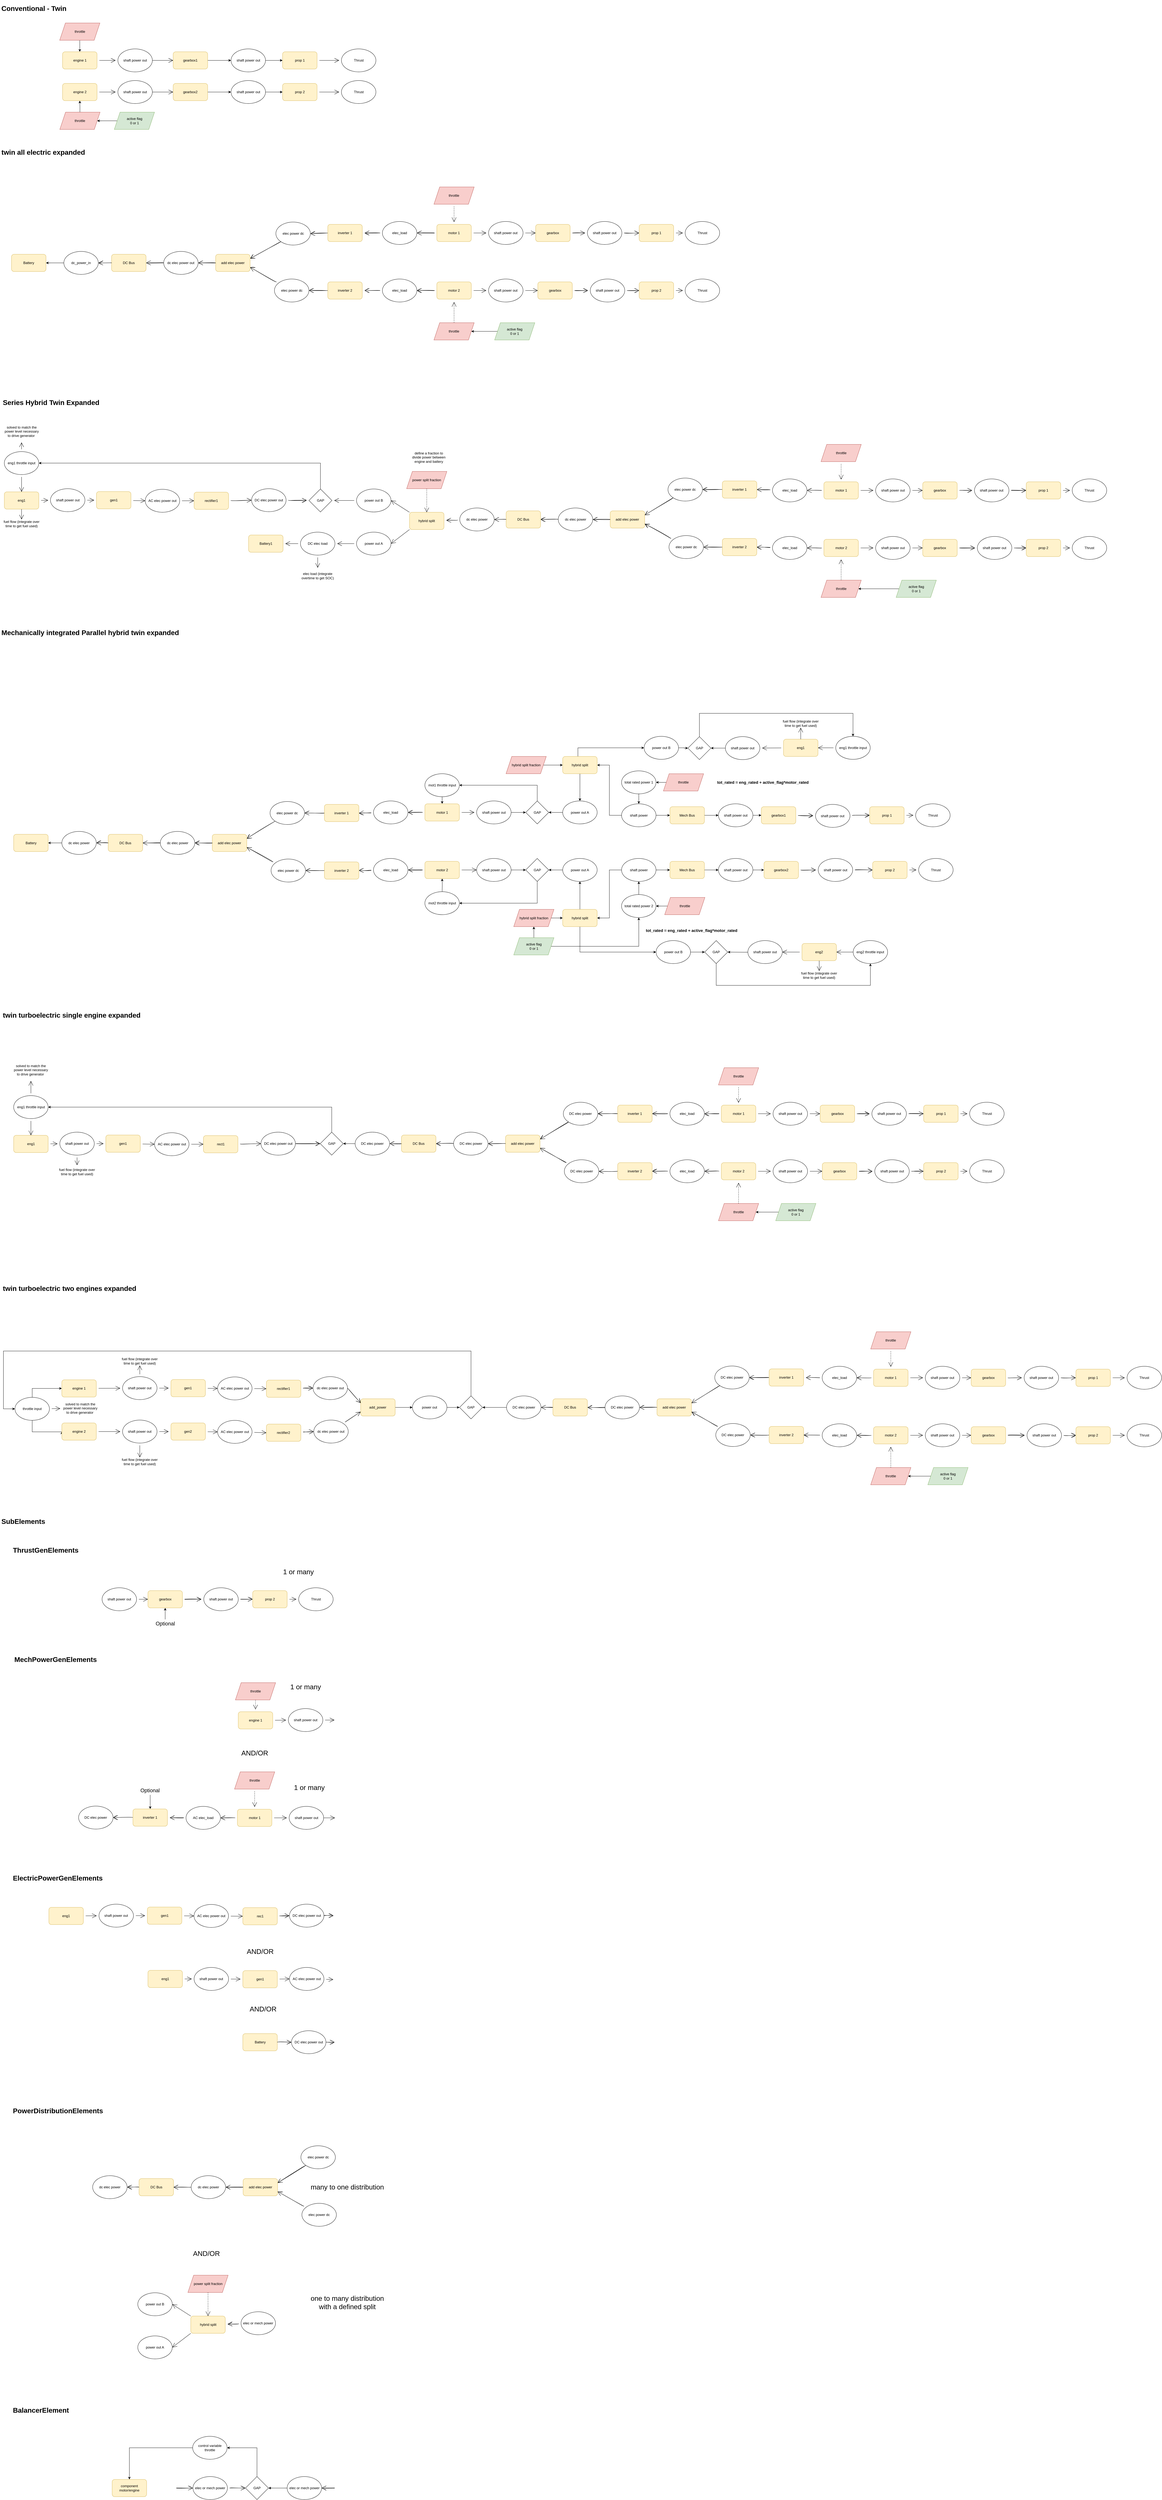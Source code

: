 <mxfile version="16.5.6" type="device"><diagram id="9Y19tnTCZ52pcDK5rSLZ" name="Page-1"><mxGraphModel dx="3069" dy="-1141" grid="1" gridSize="10" guides="1" tooltips="1" connect="1" arrows="1" fold="1" page="1" pageScale="1" pageWidth="850" pageHeight="1100" math="0" shadow="0"><root><mxCell id="0"/><mxCell id="1" parent="0"/><mxCell id="iq7hWt_NxtE9URZK3S0Y-1" style="edgeStyle=none;curved=1;rounded=0;orthogonalLoop=1;jettySize=auto;html=1;endArrow=open;startSize=14;endSize=14;sourcePerimeterSpacing=8;targetPerimeterSpacing=8;" parent="1" source="iq7hWt_NxtE9URZK3S0Y-2" target="iq7hWt_NxtE9URZK3S0Y-8" edge="1"><mxGeometry relative="1" as="geometry"/></mxCell><mxCell id="iq7hWt_NxtE9URZK3S0Y-2" value="eng1" style="rounded=1;whiteSpace=wrap;html=1;hachureGap=4;pointerEvents=0;fillColor=#fff2cc;strokeColor=#d6b656;" parent="1" vertex="1"><mxGeometry x="55" y="3980" width="120" height="60" as="geometry"/></mxCell><mxCell id="iq7hWt_NxtE9URZK3S0Y-3" style="edgeStyle=none;curved=1;rounded=0;orthogonalLoop=1;jettySize=auto;html=1;entryX=0.5;entryY=0;entryDx=0;entryDy=0;endArrow=open;startSize=14;endSize=14;sourcePerimeterSpacing=8;targetPerimeterSpacing=8;" parent="1" source="iq7hWt_NxtE9URZK3S0Y-5" target="iq7hWt_NxtE9URZK3S0Y-2" edge="1"><mxGeometry relative="1" as="geometry"/></mxCell><mxCell id="iq7hWt_NxtE9URZK3S0Y-4" style="edgeStyle=none;curved=1;rounded=0;orthogonalLoop=1;jettySize=auto;html=1;endArrow=open;startSize=14;endSize=14;sourcePerimeterSpacing=8;targetPerimeterSpacing=8;" parent="1" source="iq7hWt_NxtE9URZK3S0Y-5" target="iq7hWt_NxtE9URZK3S0Y-52" edge="1"><mxGeometry relative="1" as="geometry"/></mxCell><mxCell id="iq7hWt_NxtE9URZK3S0Y-5" value="eng1 throttle input" style="ellipse;whiteSpace=wrap;html=1;hachureGap=4;pointerEvents=0;" parent="1" vertex="1"><mxGeometry x="55" y="3840" width="120" height="80" as="geometry"/></mxCell><mxCell id="iq7hWt_NxtE9URZK3S0Y-6" style="edgeStyle=none;curved=1;rounded=0;orthogonalLoop=1;jettySize=auto;html=1;endArrow=open;startSize=14;endSize=14;sourcePerimeterSpacing=8;targetPerimeterSpacing=8;" parent="1" source="iq7hWt_NxtE9URZK3S0Y-8" target="iq7hWt_NxtE9URZK3S0Y-10" edge="1"><mxGeometry relative="1" as="geometry"/></mxCell><mxCell id="iq7hWt_NxtE9URZK3S0Y-7" style="edgeStyle=none;curved=1;rounded=0;orthogonalLoop=1;jettySize=auto;html=1;entryX=0.5;entryY=0;entryDx=0;entryDy=0;endArrow=open;startSize=14;endSize=14;sourcePerimeterSpacing=8;targetPerimeterSpacing=8;exitX=0.5;exitY=1;exitDx=0;exitDy=0;" parent="1" source="iq7hWt_NxtE9URZK3S0Y-2" target="iq7hWt_NxtE9URZK3S0Y-50" edge="1"><mxGeometry relative="1" as="geometry"/></mxCell><mxCell id="iq7hWt_NxtE9URZK3S0Y-8" value="shaft power out" style="ellipse;whiteSpace=wrap;html=1;hachureGap=4;pointerEvents=0;" parent="1" vertex="1"><mxGeometry x="215.5" y="3969" width="120" height="80" as="geometry"/></mxCell><mxCell id="iq7hWt_NxtE9URZK3S0Y-9" style="edgeStyle=none;curved=1;rounded=0;orthogonalLoop=1;jettySize=auto;html=1;endArrow=open;startSize=14;endSize=14;sourcePerimeterSpacing=8;targetPerimeterSpacing=8;entryX=0;entryY=0.5;entryDx=0;entryDy=0;" parent="1" source="iq7hWt_NxtE9URZK3S0Y-10" target="iq7hWt_NxtE9URZK3S0Y-12" edge="1"><mxGeometry relative="1" as="geometry"><mxPoint x="537.5" y="4009" as="targetPoint"/></mxGeometry></mxCell><mxCell id="iq7hWt_NxtE9URZK3S0Y-10" value="gen1" style="rounded=1;whiteSpace=wrap;html=1;hachureGap=4;pointerEvents=0;fillColor=#fff2cc;strokeColor=#d6b656;" parent="1" vertex="1"><mxGeometry x="375.5" y="3979" width="120" height="60" as="geometry"/></mxCell><mxCell id="iq7hWt_NxtE9URZK3S0Y-11" style="edgeStyle=none;curved=1;rounded=0;orthogonalLoop=1;jettySize=auto;html=1;endArrow=open;startSize=14;endSize=14;sourcePerimeterSpacing=8;targetPerimeterSpacing=8;entryX=0;entryY=0.5;entryDx=0;entryDy=0;" parent="1" source="iq7hWt_NxtE9URZK3S0Y-12" target="iq7hWt_NxtE9URZK3S0Y-87" edge="1"><mxGeometry relative="1" as="geometry"/></mxCell><mxCell id="iq7hWt_NxtE9URZK3S0Y-12" value="AC elec power out" style="ellipse;whiteSpace=wrap;html=1;hachureGap=4;pointerEvents=0;" parent="1" vertex="1"><mxGeometry x="545" y="3971" width="120" height="80" as="geometry"/></mxCell><mxCell id="iq7hWt_NxtE9URZK3S0Y-13" style="edgeStyle=orthogonalEdgeStyle;rounded=0;orthogonalLoop=1;jettySize=auto;html=1;entryX=1;entryY=0.5;entryDx=0;entryDy=0;" parent="1" source="iq7hWt_NxtE9URZK3S0Y-14" target="iq7hWt_NxtE9URZK3S0Y-5" edge="1"><mxGeometry relative="1" as="geometry"><Array as="points"><mxPoint x="1154" y="3880"/></Array></mxGeometry></mxCell><mxCell id="iq7hWt_NxtE9URZK3S0Y-14" value="GAP" style="rhombus;whiteSpace=wrap;html=1;hachureGap=4;pointerEvents=0;" parent="1" vertex="1"><mxGeometry x="1114.5" y="3970" width="80" height="80" as="geometry"/></mxCell><mxCell id="iq7hWt_NxtE9URZK3S0Y-15" style="edgeStyle=none;curved=1;rounded=0;orthogonalLoop=1;jettySize=auto;html=1;entryX=0.5;entryY=0;entryDx=0;entryDy=0;endArrow=open;startSize=14;endSize=14;sourcePerimeterSpacing=8;targetPerimeterSpacing=8;dashed=1;exitX=0.5;exitY=1;exitDx=0;exitDy=0;" parent="1" source="iq7hWt_NxtE9URZK3S0Y-16" target="iq7hWt_NxtE9URZK3S0Y-19" edge="1"><mxGeometry relative="1" as="geometry"><mxPoint x="1524.25" y="3969" as="sourcePoint"/></mxGeometry></mxCell><mxCell id="iq7hWt_NxtE9URZK3S0Y-16" value="power split fraction" style="shape=parallelogram;perimeter=parallelogramPerimeter;whiteSpace=wrap;html=1;fixedSize=1;hachureGap=4;pointerEvents=0;fillColor=#f8cecc;strokeColor=#b85450;" parent="1" vertex="1"><mxGeometry x="1454.25" y="3909" width="140" height="60" as="geometry"/></mxCell><mxCell id="iq7hWt_NxtE9URZK3S0Y-17" style="edgeStyle=none;curved=1;rounded=0;orthogonalLoop=1;jettySize=auto;html=1;exitX=0;exitY=0;exitDx=0;exitDy=0;entryX=1;entryY=0.5;entryDx=0;entryDy=0;endArrow=open;startSize=14;endSize=14;sourcePerimeterSpacing=8;targetPerimeterSpacing=8;" parent="1" source="iq7hWt_NxtE9URZK3S0Y-19" target="iq7hWt_NxtE9URZK3S0Y-49" edge="1"><mxGeometry relative="1" as="geometry"/></mxCell><mxCell id="iq7hWt_NxtE9URZK3S0Y-18" style="edgeStyle=none;curved=1;rounded=0;orthogonalLoop=1;jettySize=auto;html=1;exitX=0;exitY=1;exitDx=0;exitDy=0;entryX=1;entryY=0.5;entryDx=0;entryDy=0;endArrow=open;startSize=14;endSize=14;sourcePerimeterSpacing=8;targetPerimeterSpacing=8;" parent="1" source="iq7hWt_NxtE9URZK3S0Y-19" target="iq7hWt_NxtE9URZK3S0Y-47" edge="1"><mxGeometry relative="1" as="geometry"/></mxCell><mxCell id="iq7hWt_NxtE9URZK3S0Y-19" value="hybrid split" style="rounded=1;whiteSpace=wrap;html=1;hachureGap=4;pointerEvents=0;fillColor=#fff2cc;strokeColor=#d6b656;" parent="1" vertex="1"><mxGeometry x="1464.25" y="4051" width="120" height="60" as="geometry"/></mxCell><mxCell id="iq7hWt_NxtE9URZK3S0Y-20" style="edgeStyle=none;curved=1;rounded=0;orthogonalLoop=1;jettySize=auto;html=1;endArrow=open;startSize=14;endSize=14;sourcePerimeterSpacing=8;targetPerimeterSpacing=8;" parent="1" source="iq7hWt_NxtE9URZK3S0Y-22" target="iq7hWt_NxtE9URZK3S0Y-31" edge="1"><mxGeometry relative="1" as="geometry"/></mxCell><mxCell id="iq7hWt_NxtE9URZK3S0Y-21" style="edgeStyle=none;curved=1;rounded=0;sketch=1;hachureGap=4;orthogonalLoop=1;jettySize=auto;html=1;entryX=1;entryY=0.5;entryDx=0;entryDy=0;fontFamily=Architects Daughter;fontSource=https%3A%2F%2Ffonts.googleapis.com%2Fcss%3Ffamily%3DArchitects%2BDaughter;fontSize=16;endArrow=open;startSize=14;endSize=14;sourcePerimeterSpacing=8;targetPerimeterSpacing=8;" parent="1" source="iq7hWt_NxtE9URZK3S0Y-22" target="iq7hWt_NxtE9URZK3S0Y-61" edge="1"><mxGeometry relative="1" as="geometry"/></mxCell><mxCell id="iq7hWt_NxtE9URZK3S0Y-22" value="motor 1" style="rounded=1;whiteSpace=wrap;html=1;hachureGap=4;pointerEvents=0;fillColor=#fff2cc;strokeColor=#d6b656;" parent="1" vertex="1"><mxGeometry x="2905.5" y="3945" width="120" height="60" as="geometry"/></mxCell><mxCell id="iq7hWt_NxtE9URZK3S0Y-23" style="edgeStyle=none;curved=1;rounded=0;orthogonalLoop=1;jettySize=auto;html=1;endArrow=open;startSize=14;endSize=14;sourcePerimeterSpacing=8;targetPerimeterSpacing=8;" parent="1" source="iq7hWt_NxtE9URZK3S0Y-25" target="iq7hWt_NxtE9URZK3S0Y-33" edge="1"><mxGeometry relative="1" as="geometry"/></mxCell><mxCell id="iq7hWt_NxtE9URZK3S0Y-24" style="edgeStyle=none;curved=1;rounded=0;sketch=1;hachureGap=4;orthogonalLoop=1;jettySize=auto;html=1;entryX=1;entryY=0.5;entryDx=0;entryDy=0;fontFamily=Architects Daughter;fontSource=https%3A%2F%2Ffonts.googleapis.com%2Fcss%3Ffamily%3DArchitects%2BDaughter;fontSize=16;endArrow=open;startSize=14;endSize=14;sourcePerimeterSpacing=8;targetPerimeterSpacing=8;" parent="1" source="iq7hWt_NxtE9URZK3S0Y-25" target="iq7hWt_NxtE9URZK3S0Y-63" edge="1"><mxGeometry relative="1" as="geometry"/></mxCell><mxCell id="iq7hWt_NxtE9URZK3S0Y-25" value="motor 2" style="rounded=1;whiteSpace=wrap;html=1;hachureGap=4;pointerEvents=0;fillColor=#fff2cc;strokeColor=#d6b656;" parent="1" vertex="1"><mxGeometry x="2905.5" y="4145" width="120" height="60" as="geometry"/></mxCell><mxCell id="iq7hWt_NxtE9URZK3S0Y-30" style="edgeStyle=none;curved=1;rounded=0;orthogonalLoop=1;jettySize=auto;html=1;endArrow=open;startSize=14;endSize=14;sourcePerimeterSpacing=8;targetPerimeterSpacing=8;entryX=0;entryY=0.5;entryDx=0;entryDy=0;" parent="1" source="iq7hWt_NxtE9URZK3S0Y-31" target="iq7hWt_NxtE9URZK3S0Y-81" edge="1"><mxGeometry relative="1" as="geometry"/></mxCell><mxCell id="iq7hWt_NxtE9URZK3S0Y-31" value="shaft power out" style="ellipse;whiteSpace=wrap;html=1;hachureGap=4;pointerEvents=0;" parent="1" vertex="1"><mxGeometry x="3085.5" y="3935" width="120" height="80" as="geometry"/></mxCell><mxCell id="iq7hWt_NxtE9URZK3S0Y-32" style="edgeStyle=none;curved=1;rounded=0;orthogonalLoop=1;jettySize=auto;html=1;endArrow=open;startSize=14;endSize=14;sourcePerimeterSpacing=8;targetPerimeterSpacing=8;entryX=0;entryY=0.5;entryDx=0;entryDy=0;" parent="1" source="iq7hWt_NxtE9URZK3S0Y-33" target="iq7hWt_NxtE9URZK3S0Y-77" edge="1"><mxGeometry relative="1" as="geometry"/></mxCell><mxCell id="iq7hWt_NxtE9URZK3S0Y-33" value="shaft power out" style="ellipse;whiteSpace=wrap;html=1;hachureGap=4;pointerEvents=0;" parent="1" vertex="1"><mxGeometry x="3085.5" y="4135" width="120" height="80" as="geometry"/></mxCell><mxCell id="iq7hWt_NxtE9URZK3S0Y-34" style="edgeStyle=none;curved=1;rounded=0;orthogonalLoop=1;jettySize=auto;html=1;dashed=1;endArrow=open;startSize=14;endSize=14;sourcePerimeterSpacing=8;targetPerimeterSpacing=8;" parent="1" target="iq7hWt_NxtE9URZK3S0Y-22" edge="1"><mxGeometry relative="1" as="geometry"><mxPoint x="2965.5" y="3883" as="sourcePoint"/></mxGeometry></mxCell><mxCell id="iq7hWt_NxtE9URZK3S0Y-35" style="edgeStyle=none;curved=1;rounded=0;orthogonalLoop=1;jettySize=auto;html=1;dashed=1;endArrow=open;startSize=14;endSize=14;sourcePerimeterSpacing=8;targetPerimeterSpacing=8;exitX=0.5;exitY=0;exitDx=0;exitDy=0;" parent="1" source="iq7hWt_NxtE9URZK3S0Y-58" edge="1"><mxGeometry relative="1" as="geometry"><mxPoint x="2965.5" y="4215" as="targetPoint"/><mxPoint x="2965.5" y="4277" as="sourcePoint"/></mxGeometry></mxCell><mxCell id="iq7hWt_NxtE9URZK3S0Y-36" style="edgeStyle=none;curved=1;rounded=0;orthogonalLoop=1;jettySize=auto;html=1;endArrow=open;startSize=14;endSize=14;sourcePerimeterSpacing=8;targetPerimeterSpacing=8;" parent="1" source="iq7hWt_NxtE9URZK3S0Y-37" target="iq7hWt_NxtE9URZK3S0Y-40" edge="1"><mxGeometry relative="1" as="geometry"/></mxCell><mxCell id="iq7hWt_NxtE9URZK3S0Y-37" value="prop 1" style="rounded=1;whiteSpace=wrap;html=1;hachureGap=4;pointerEvents=0;fillColor=#fff2cc;strokeColor=#d6b656;" parent="1" vertex="1"><mxGeometry x="3609.25" y="3945" width="120" height="60" as="geometry"/></mxCell><mxCell id="iq7hWt_NxtE9URZK3S0Y-38" style="edgeStyle=none;curved=1;rounded=0;orthogonalLoop=1;jettySize=auto;html=1;endArrow=open;startSize=14;endSize=14;sourcePerimeterSpacing=8;targetPerimeterSpacing=8;" parent="1" source="iq7hWt_NxtE9URZK3S0Y-39" target="iq7hWt_NxtE9URZK3S0Y-41" edge="1"><mxGeometry relative="1" as="geometry"/></mxCell><mxCell id="iq7hWt_NxtE9URZK3S0Y-39" value="prop 2" style="rounded=1;whiteSpace=wrap;html=1;hachureGap=4;pointerEvents=0;fillColor=#fff2cc;strokeColor=#d6b656;" parent="1" vertex="1"><mxGeometry x="3609.25" y="4145" width="120" height="60" as="geometry"/></mxCell><mxCell id="iq7hWt_NxtE9URZK3S0Y-40" value="Thrust" style="ellipse;whiteSpace=wrap;html=1;hachureGap=4;pointerEvents=0;" parent="1" vertex="1"><mxGeometry x="3769.25" y="3935" width="120" height="80" as="geometry"/></mxCell><mxCell id="iq7hWt_NxtE9URZK3S0Y-41" value="Thrust" style="ellipse;whiteSpace=wrap;html=1;hachureGap=4;pointerEvents=0;" parent="1" vertex="1"><mxGeometry x="3769.25" y="4135" width="120" height="80" as="geometry"/></mxCell><mxCell id="iq7hWt_NxtE9URZK3S0Y-42" value="Battery1" style="rounded=1;whiteSpace=wrap;html=1;hachureGap=4;pointerEvents=0;fillColor=#fff2cc;strokeColor=#d6b656;" parent="1" vertex="1"><mxGeometry x="904.5" y="4130" width="120" height="60" as="geometry"/></mxCell><mxCell id="iq7hWt_NxtE9URZK3S0Y-43" style="edgeStyle=none;curved=1;rounded=0;orthogonalLoop=1;jettySize=auto;html=1;endArrow=open;startSize=14;endSize=14;sourcePerimeterSpacing=8;targetPerimeterSpacing=8;" parent="1" source="iq7hWt_NxtE9URZK3S0Y-45" target="iq7hWt_NxtE9URZK3S0Y-42" edge="1"><mxGeometry relative="1" as="geometry"/></mxCell><mxCell id="iq7hWt_NxtE9URZK3S0Y-44" style="edgeStyle=none;curved=1;rounded=0;orthogonalLoop=1;jettySize=auto;html=1;endArrow=open;startSize=14;endSize=14;sourcePerimeterSpacing=8;targetPerimeterSpacing=8;" parent="1" source="iq7hWt_NxtE9URZK3S0Y-45" target="iq7hWt_NxtE9URZK3S0Y-51" edge="1"><mxGeometry relative="1" as="geometry"/></mxCell><mxCell id="iq7hWt_NxtE9URZK3S0Y-45" value="DC elec load" style="ellipse;whiteSpace=wrap;html=1;hachureGap=4;pointerEvents=0;" parent="1" vertex="1"><mxGeometry x="1085" y="4120" width="120" height="80" as="geometry"/></mxCell><mxCell id="iq7hWt_NxtE9URZK3S0Y-46" style="edgeStyle=none;curved=1;rounded=0;orthogonalLoop=1;jettySize=auto;html=1;endArrow=open;startSize=14;endSize=14;sourcePerimeterSpacing=8;targetPerimeterSpacing=8;" parent="1" source="iq7hWt_NxtE9URZK3S0Y-47" target="iq7hWt_NxtE9URZK3S0Y-45" edge="1"><mxGeometry relative="1" as="geometry"/></mxCell><mxCell id="iq7hWt_NxtE9URZK3S0Y-47" value="power out A" style="ellipse;whiteSpace=wrap;html=1;hachureGap=4;pointerEvents=0;" parent="1" vertex="1"><mxGeometry x="1280" y="4120" width="120" height="80" as="geometry"/></mxCell><mxCell id="iq7hWt_NxtE9URZK3S0Y-48" style="edgeStyle=none;curved=1;rounded=0;orthogonalLoop=1;jettySize=auto;html=1;endArrow=open;startSize=14;endSize=14;sourcePerimeterSpacing=8;targetPerimeterSpacing=8;" parent="1" source="iq7hWt_NxtE9URZK3S0Y-49" target="iq7hWt_NxtE9URZK3S0Y-14" edge="1"><mxGeometry relative="1" as="geometry"/></mxCell><mxCell id="iq7hWt_NxtE9URZK3S0Y-49" value="power out B" style="ellipse;whiteSpace=wrap;html=1;hachureGap=4;pointerEvents=0;" parent="1" vertex="1"><mxGeometry x="1280" y="3970" width="120" height="80" as="geometry"/></mxCell><mxCell id="iq7hWt_NxtE9URZK3S0Y-50" value="fuel flow (integrate over time to get fuel used)" style="text;html=1;strokeColor=none;fillColor=none;align=center;verticalAlign=middle;whiteSpace=wrap;rounded=0;hachureGap=4;pointerEvents=0;" parent="1" vertex="1"><mxGeometry x="40" y="4076" width="150" height="30" as="geometry"/></mxCell><mxCell id="iq7hWt_NxtE9URZK3S0Y-51" value="elec load (integrate overtime to get SOC)" style="text;html=1;strokeColor=none;fillColor=none;align=center;verticalAlign=middle;whiteSpace=wrap;rounded=0;hachureGap=4;pointerEvents=0;" parent="1" vertex="1"><mxGeometry x="1080" y="4252" width="130" height="40" as="geometry"/></mxCell><mxCell id="iq7hWt_NxtE9URZK3S0Y-52" value="solved to match the power level necessary to drive generator&amp;nbsp;" style="text;html=1;strokeColor=none;fillColor=none;align=center;verticalAlign=middle;whiteSpace=wrap;rounded=0;hachureGap=4;pointerEvents=0;" parent="1" vertex="1"><mxGeometry x="52.5" y="3740" width="125" height="60" as="geometry"/></mxCell><mxCell id="iq7hWt_NxtE9URZK3S0Y-57" value="throttle" style="shape=parallelogram;perimeter=parallelogramPerimeter;whiteSpace=wrap;html=1;fixedSize=1;hachureGap=4;pointerEvents=0;fillColor=#f8cecc;strokeColor=#b85450;" parent="1" vertex="1"><mxGeometry x="2895.5" y="3815" width="140" height="60" as="geometry"/></mxCell><mxCell id="iq7hWt_NxtE9URZK3S0Y-58" value="throttle" style="shape=parallelogram;perimeter=parallelogramPerimeter;whiteSpace=wrap;html=1;fixedSize=1;hachureGap=4;pointerEvents=0;fillColor=#f8cecc;strokeColor=#b85450;" parent="1" vertex="1"><mxGeometry x="2895.5" y="4287" width="140" height="60" as="geometry"/></mxCell><mxCell id="iq7hWt_NxtE9URZK3S0Y-59" value="&lt;h1&gt;Series Hybrid Twin Expanded&lt;/h1&gt;" style="text;html=1;strokeColor=none;fillColor=none;spacing=5;spacingTop=-20;whiteSpace=wrap;overflow=hidden;rounded=0;" parent="1" vertex="1"><mxGeometry x="45" y="3650" width="370" height="50" as="geometry"/></mxCell><mxCell id="iq7hWt_NxtE9URZK3S0Y-60" style="edgeStyle=none;curved=1;rounded=0;sketch=1;hachureGap=4;orthogonalLoop=1;jettySize=auto;html=1;fontFamily=Architects Daughter;fontSource=https%3A%2F%2Ffonts.googleapis.com%2Fcss%3Ffamily%3DArchitects%2BDaughter;fontSize=16;endArrow=open;startSize=14;endSize=14;sourcePerimeterSpacing=8;targetPerimeterSpacing=8;entryX=1;entryY=0.5;entryDx=0;entryDy=0;" parent="1" source="iq7hWt_NxtE9URZK3S0Y-61" target="v4-SH50tKhhUCeLYJEOO-8" edge="1"><mxGeometry relative="1" as="geometry"><mxPoint x="2729.54" y="4066" as="targetPoint"/></mxGeometry></mxCell><mxCell id="iq7hWt_NxtE9URZK3S0Y-61" value="elec_load" style="ellipse;whiteSpace=wrap;html=1;hachureGap=4;pointerEvents=0;" parent="1" vertex="1"><mxGeometry x="2726.75" y="3935" width="120" height="80" as="geometry"/></mxCell><mxCell id="iq7hWt_NxtE9URZK3S0Y-62" style="edgeStyle=none;curved=1;rounded=0;sketch=1;hachureGap=4;orthogonalLoop=1;jettySize=auto;html=1;entryX=1;entryY=0.5;entryDx=0;entryDy=0;fontFamily=Architects Daughter;fontSource=https%3A%2F%2Ffonts.googleapis.com%2Fcss%3Ffamily%3DArchitects%2BDaughter;fontSize=16;endArrow=open;startSize=14;endSize=14;sourcePerimeterSpacing=8;targetPerimeterSpacing=8;" parent="1" source="iq7hWt_NxtE9URZK3S0Y-63" target="v4-SH50tKhhUCeLYJEOO-7" edge="1"><mxGeometry relative="1" as="geometry"><mxPoint x="2727.5" y="4073.02" as="targetPoint"/></mxGeometry></mxCell><mxCell id="iq7hWt_NxtE9URZK3S0Y-63" value="elec_load" style="ellipse;whiteSpace=wrap;html=1;hachureGap=4;pointerEvents=0;" parent="1" vertex="1"><mxGeometry x="2726.75" y="4135" width="120" height="80" as="geometry"/></mxCell><mxCell id="iq7hWt_NxtE9URZK3S0Y-72" style="edgeStyle=none;curved=1;rounded=0;sketch=1;hachureGap=4;orthogonalLoop=1;jettySize=auto;html=1;fontFamily=Architects Daughter;fontSource=https%3A%2F%2Ffonts.googleapis.com%2Fcss%3Ffamily%3DArchitects%2BDaughter;fontSize=16;endArrow=open;startSize=14;endSize=14;sourcePerimeterSpacing=8;targetPerimeterSpacing=8;" parent="1" source="iq7hWt_NxtE9URZK3S0Y-75" target="iq7hWt_NxtE9URZK3S0Y-19" edge="1"><mxGeometry relative="1" as="geometry"/></mxCell><mxCell id="iq7hWt_NxtE9URZK3S0Y-75" value="dc elec power" style="ellipse;whiteSpace=wrap;html=1;hachureGap=4;pointerEvents=0;" parent="1" vertex="1"><mxGeometry x="1639" y="4036" width="120" height="80" as="geometry"/></mxCell><mxCell id="iq7hWt_NxtE9URZK3S0Y-76" style="edgeStyle=none;curved=1;rounded=0;sketch=1;hachureGap=4;orthogonalLoop=1;jettySize=auto;html=1;fontFamily=Architects Daughter;fontSource=https%3A%2F%2Ffonts.googleapis.com%2Fcss%3Ffamily%3DArchitects%2BDaughter;fontSize=16;endArrow=open;startSize=14;endSize=14;sourcePerimeterSpacing=8;targetPerimeterSpacing=8;" parent="1" source="iq7hWt_NxtE9URZK3S0Y-77" target="iq7hWt_NxtE9URZK3S0Y-79" edge="1"><mxGeometry relative="1" as="geometry"/></mxCell><mxCell id="iq7hWt_NxtE9URZK3S0Y-77" value="gearbox" style="rounded=1;whiteSpace=wrap;html=1;hachureGap=4;pointerEvents=0;fillColor=#fff2cc;strokeColor=#d6b656;" parent="1" vertex="1"><mxGeometry x="3249.25" y="4145" width="120" height="60" as="geometry"/></mxCell><mxCell id="iq7hWt_NxtE9URZK3S0Y-78" style="edgeStyle=none;curved=1;rounded=0;sketch=1;hachureGap=4;orthogonalLoop=1;jettySize=auto;html=1;entryX=0;entryY=0.5;entryDx=0;entryDy=0;fontFamily=Architects Daughter;fontSource=https%3A%2F%2Ffonts.googleapis.com%2Fcss%3Ffamily%3DArchitects%2BDaughter;fontSize=16;endArrow=open;startSize=14;endSize=14;sourcePerimeterSpacing=8;targetPerimeterSpacing=8;" parent="1" source="iq7hWt_NxtE9URZK3S0Y-79" target="iq7hWt_NxtE9URZK3S0Y-39" edge="1"><mxGeometry relative="1" as="geometry"/></mxCell><mxCell id="iq7hWt_NxtE9URZK3S0Y-79" value="shaft power out" style="ellipse;whiteSpace=wrap;html=1;hachureGap=4;pointerEvents=0;" parent="1" vertex="1"><mxGeometry x="3439.25" y="4135" width="120" height="80" as="geometry"/></mxCell><mxCell id="iq7hWt_NxtE9URZK3S0Y-80" style="edgeStyle=none;curved=1;rounded=0;sketch=1;hachureGap=4;orthogonalLoop=1;jettySize=auto;html=1;fontFamily=Architects Daughter;fontSource=https%3A%2F%2Ffonts.googleapis.com%2Fcss%3Ffamily%3DArchitects%2BDaughter;fontSize=16;endArrow=open;startSize=14;endSize=14;sourcePerimeterSpacing=8;targetPerimeterSpacing=8;" parent="1" source="iq7hWt_NxtE9URZK3S0Y-81" target="iq7hWt_NxtE9URZK3S0Y-83" edge="1"><mxGeometry relative="1" as="geometry"/></mxCell><mxCell id="iq7hWt_NxtE9URZK3S0Y-81" value="gearbox" style="rounded=1;whiteSpace=wrap;html=1;hachureGap=4;pointerEvents=0;fillColor=#fff2cc;strokeColor=#d6b656;" parent="1" vertex="1"><mxGeometry x="3249.25" y="3945" width="120" height="60" as="geometry"/></mxCell><mxCell id="iq7hWt_NxtE9URZK3S0Y-82" style="edgeStyle=none;curved=1;rounded=0;sketch=1;hachureGap=4;orthogonalLoop=1;jettySize=auto;html=1;entryX=0;entryY=0.5;entryDx=0;entryDy=0;fontFamily=Architects Daughter;fontSource=https%3A%2F%2Ffonts.googleapis.com%2Fcss%3Ffamily%3DArchitects%2BDaughter;fontSize=16;endArrow=open;startSize=14;endSize=14;sourcePerimeterSpacing=8;targetPerimeterSpacing=8;" parent="1" source="iq7hWt_NxtE9URZK3S0Y-83" target="iq7hWt_NxtE9URZK3S0Y-37" edge="1"><mxGeometry relative="1" as="geometry"/></mxCell><mxCell id="iq7hWt_NxtE9URZK3S0Y-83" value="shaft power out" style="ellipse;whiteSpace=wrap;html=1;hachureGap=4;pointerEvents=0;" parent="1" vertex="1"><mxGeometry x="3429.25" y="3935" width="120" height="80" as="geometry"/></mxCell><mxCell id="iq7hWt_NxtE9URZK3S0Y-86" style="edgeStyle=none;curved=1;rounded=0;sketch=1;hachureGap=4;orthogonalLoop=1;jettySize=auto;html=1;entryX=0;entryY=0.5;entryDx=0;entryDy=0;fontFamily=Architects Daughter;fontSource=https%3A%2F%2Ffonts.googleapis.com%2Fcss%3Ffamily%3DArchitects%2BDaughter;fontSize=16;endArrow=open;startSize=14;endSize=14;sourcePerimeterSpacing=8;targetPerimeterSpacing=8;" parent="1" source="iq7hWt_NxtE9URZK3S0Y-87" target="iq7hWt_NxtE9URZK3S0Y-100" edge="1"><mxGeometry relative="1" as="geometry"/></mxCell><mxCell id="iq7hWt_NxtE9URZK3S0Y-87" value="rectifier1" style="rounded=1;whiteSpace=wrap;html=1;hachureGap=4;pointerEvents=0;fillColor=#fff2cc;strokeColor=#d6b656;" parent="1" vertex="1"><mxGeometry x="715" y="3981" width="120" height="60" as="geometry"/></mxCell><mxCell id="iq7hWt_NxtE9URZK3S0Y-96" style="edgeStyle=orthogonalEdgeStyle;rounded=0;orthogonalLoop=1;jettySize=auto;html=1;fontColor=default;" parent="1" source="iq7hWt_NxtE9URZK3S0Y-97" target="iq7hWt_NxtE9URZK3S0Y-58" edge="1"><mxGeometry relative="1" as="geometry"/></mxCell><mxCell id="iq7hWt_NxtE9URZK3S0Y-97" value="active flag&lt;br&gt;0 or 1" style="shape=parallelogram;perimeter=parallelogramPerimeter;whiteSpace=wrap;html=1;fixedSize=1;hachureGap=4;pointerEvents=0;fillColor=#d5e8d4;strokeColor=#82b366;fontColor=default;" parent="1" vertex="1"><mxGeometry x="3156.75" y="4287" width="140" height="60" as="geometry"/></mxCell><mxCell id="iq7hWt_NxtE9URZK3S0Y-99" style="edgeStyle=none;curved=1;rounded=0;sketch=1;hachureGap=4;orthogonalLoop=1;jettySize=auto;html=1;fontFamily=Architects Daughter;fontSource=https%3A%2F%2Ffonts.googleapis.com%2Fcss%3Ffamily%3DArchitects%2BDaughter;fontSize=16;endArrow=open;startSize=14;endSize=14;sourcePerimeterSpacing=8;targetPerimeterSpacing=8;" parent="1" source="iq7hWt_NxtE9URZK3S0Y-100" target="iq7hWt_NxtE9URZK3S0Y-14" edge="1"><mxGeometry relative="1" as="geometry"/></mxCell><mxCell id="iq7hWt_NxtE9URZK3S0Y-100" value="DC elec power out" style="ellipse;whiteSpace=wrap;html=1;hachureGap=4;pointerEvents=0;" parent="1" vertex="1"><mxGeometry x="915" y="3969" width="120" height="80" as="geometry"/></mxCell><mxCell id="iq7hWt_NxtE9URZK3S0Y-103" value="define a fraction to divide power between engine and battery" style="text;html=1;strokeColor=none;fillColor=none;align=center;verticalAlign=middle;whiteSpace=wrap;rounded=0;hachureGap=4;pointerEvents=0;" parent="1" vertex="1"><mxGeometry x="1469.25" y="3830" width="125" height="60" as="geometry"/></mxCell><mxCell id="iq7hWt_NxtE9URZK3S0Y-110" value="&lt;h1&gt;Mechanically integrated Parallel hybrid twin expanded&lt;/h1&gt;" style="text;html=1;strokeColor=none;fillColor=none;spacing=5;spacingTop=-20;whiteSpace=wrap;overflow=hidden;rounded=0;" parent="1" vertex="1"><mxGeometry x="40" y="4450" width="680" height="50" as="geometry"/></mxCell><mxCell id="iq7hWt_NxtE9URZK3S0Y-111" style="edgeStyle=none;curved=1;rounded=0;orthogonalLoop=1;jettySize=auto;html=1;endArrow=open;startSize=14;endSize=14;sourcePerimeterSpacing=8;targetPerimeterSpacing=8;" parent="1" source="iq7hWt_NxtE9URZK3S0Y-113" target="iq7hWt_NxtE9URZK3S0Y-122" edge="1"><mxGeometry relative="1" as="geometry"/></mxCell><mxCell id="iq7hWt_NxtE9URZK3S0Y-112" style="edgeStyle=none;curved=1;rounded=0;sketch=1;hachureGap=4;orthogonalLoop=1;jettySize=auto;html=1;entryX=1;entryY=0.5;entryDx=0;entryDy=0;fontFamily=Architects Daughter;fontSource=https%3A%2F%2Ffonts.googleapis.com%2Fcss%3Ffamily%3DArchitects%2BDaughter;fontSize=16;endArrow=open;startSize=14;endSize=14;sourcePerimeterSpacing=8;targetPerimeterSpacing=8;" parent="1" source="iq7hWt_NxtE9URZK3S0Y-113" target="iq7hWt_NxtE9URZK3S0Y-140" edge="1"><mxGeometry relative="1" as="geometry"/></mxCell><mxCell id="iq7hWt_NxtE9URZK3S0Y-113" value="motor 1" style="rounded=1;whiteSpace=wrap;html=1;hachureGap=4;pointerEvents=0;fillColor=#fff2cc;strokeColor=#d6b656;" parent="1" vertex="1"><mxGeometry x="1517.75" y="5064.5" width="120" height="60" as="geometry"/></mxCell><mxCell id="iq7hWt_NxtE9URZK3S0Y-114" style="edgeStyle=none;curved=1;rounded=0;orthogonalLoop=1;jettySize=auto;html=1;endArrow=open;startSize=14;endSize=14;sourcePerimeterSpacing=8;targetPerimeterSpacing=8;entryX=0;entryY=0.5;entryDx=0;entryDy=0;" parent="1" source="iq7hWt_NxtE9URZK3S0Y-116" target="iq7hWt_NxtE9URZK3S0Y-124" edge="1"><mxGeometry relative="1" as="geometry"/></mxCell><mxCell id="iq7hWt_NxtE9URZK3S0Y-115" style="edgeStyle=none;curved=1;rounded=0;sketch=1;hachureGap=4;orthogonalLoop=1;jettySize=auto;html=1;entryX=1;entryY=0.5;entryDx=0;entryDy=0;fontFamily=Architects Daughter;fontSource=https%3A%2F%2Ffonts.googleapis.com%2Fcss%3Ffamily%3DArchitects%2BDaughter;fontSize=16;endArrow=open;startSize=14;endSize=14;sourcePerimeterSpacing=8;targetPerimeterSpacing=8;" parent="1" source="iq7hWt_NxtE9URZK3S0Y-116" target="iq7hWt_NxtE9URZK3S0Y-142" edge="1"><mxGeometry relative="1" as="geometry"/></mxCell><mxCell id="iq7hWt_NxtE9URZK3S0Y-116" value="motor 2" style="rounded=1;whiteSpace=wrap;html=1;hachureGap=4;pointerEvents=0;fillColor=#fff2cc;strokeColor=#d6b656;" parent="1" vertex="1"><mxGeometry x="1517.75" y="5264.5" width="120" height="60" as="geometry"/></mxCell><mxCell id="0tTUa_xz7hQ-obn5HH4Z-26" style="edgeStyle=orthogonalEdgeStyle;rounded=0;orthogonalLoop=1;jettySize=auto;html=1;entryX=0;entryY=0.5;entryDx=0;entryDy=0;" parent="1" source="iq7hWt_NxtE9URZK3S0Y-122" target="0tTUa_xz7hQ-obn5HH4Z-25" edge="1"><mxGeometry relative="1" as="geometry"/></mxCell><mxCell id="iq7hWt_NxtE9URZK3S0Y-122" value="shaft power out" style="ellipse;whiteSpace=wrap;html=1;hachureGap=4;pointerEvents=0;" parent="1" vertex="1"><mxGeometry x="1697.75" y="5054.5" width="120" height="80" as="geometry"/></mxCell><mxCell id="0tTUa_xz7hQ-obn5HH4Z-39" style="edgeStyle=orthogonalEdgeStyle;rounded=0;orthogonalLoop=1;jettySize=auto;html=1;entryX=0;entryY=0.5;entryDx=0;entryDy=0;" parent="1" source="iq7hWt_NxtE9URZK3S0Y-124" target="0tTUa_xz7hQ-obn5HH4Z-162" edge="1"><mxGeometry relative="1" as="geometry"><mxPoint x="1940" y="5294.5" as="targetPoint"/></mxGeometry></mxCell><mxCell id="iq7hWt_NxtE9URZK3S0Y-124" value="shaft power out" style="ellipse;whiteSpace=wrap;html=1;hachureGap=4;pointerEvents=0;" parent="1" vertex="1"><mxGeometry x="1697.75" y="5254.5" width="120" height="80" as="geometry"/></mxCell><mxCell id="iq7hWt_NxtE9URZK3S0Y-127" style="edgeStyle=none;curved=1;rounded=0;orthogonalLoop=1;jettySize=auto;html=1;endArrow=open;startSize=14;endSize=14;sourcePerimeterSpacing=8;targetPerimeterSpacing=8;" parent="1" source="iq7hWt_NxtE9URZK3S0Y-128" target="iq7hWt_NxtE9URZK3S0Y-131" edge="1"><mxGeometry relative="1" as="geometry"/></mxCell><mxCell id="iq7hWt_NxtE9URZK3S0Y-128" value="prop 1" style="rounded=1;whiteSpace=wrap;html=1;hachureGap=4;pointerEvents=0;fillColor=#fff2cc;strokeColor=#d6b656;" parent="1" vertex="1"><mxGeometry x="3064.62" y="5074.5" width="120" height="60" as="geometry"/></mxCell><mxCell id="iq7hWt_NxtE9URZK3S0Y-129" style="edgeStyle=none;curved=1;rounded=0;orthogonalLoop=1;jettySize=auto;html=1;endArrow=open;startSize=14;endSize=14;sourcePerimeterSpacing=8;targetPerimeterSpacing=8;" parent="1" source="iq7hWt_NxtE9URZK3S0Y-130" target="iq7hWt_NxtE9URZK3S0Y-132" edge="1"><mxGeometry relative="1" as="geometry"/></mxCell><mxCell id="iq7hWt_NxtE9URZK3S0Y-130" value="prop 2" style="rounded=1;whiteSpace=wrap;html=1;hachureGap=4;pointerEvents=0;fillColor=#fff2cc;strokeColor=#d6b656;" parent="1" vertex="1"><mxGeometry x="3075.05" y="5264.5" width="120" height="60" as="geometry"/></mxCell><mxCell id="iq7hWt_NxtE9URZK3S0Y-131" value="Thrust" style="ellipse;whiteSpace=wrap;html=1;hachureGap=4;pointerEvents=0;" parent="1" vertex="1"><mxGeometry x="3224.62" y="5064.5" width="120" height="80" as="geometry"/></mxCell><mxCell id="iq7hWt_NxtE9URZK3S0Y-132" value="Thrust" style="ellipse;whiteSpace=wrap;html=1;hachureGap=4;pointerEvents=0;" parent="1" vertex="1"><mxGeometry x="3235.05" y="5254.5" width="120" height="80" as="geometry"/></mxCell><mxCell id="v4-SH50tKhhUCeLYJEOO-46" style="edgeStyle=orthogonalEdgeStyle;rounded=0;orthogonalLoop=1;jettySize=auto;html=1;entryX=1;entryY=0.5;entryDx=0;entryDy=0;" parent="1" source="iq7hWt_NxtE9URZK3S0Y-137" target="v4-SH50tKhhUCeLYJEOO-43" edge="1"><mxGeometry relative="1" as="geometry"/></mxCell><mxCell id="iq7hWt_NxtE9URZK3S0Y-137" value="throttle" style="shape=parallelogram;perimeter=parallelogramPerimeter;whiteSpace=wrap;html=1;fixedSize=1;hachureGap=4;pointerEvents=0;fillColor=#f8cecc;strokeColor=#b85450;" parent="1" vertex="1"><mxGeometry x="2347.25" y="4960" width="140" height="60" as="geometry"/></mxCell><mxCell id="iq7hWt_NxtE9URZK3S0Y-139" style="edgeStyle=none;curved=1;rounded=0;sketch=1;hachureGap=4;orthogonalLoop=1;jettySize=auto;html=1;fontFamily=Architects Daughter;fontSource=https%3A%2F%2Ffonts.googleapis.com%2Fcss%3Ffamily%3DArchitects%2BDaughter;fontSize=16;endArrow=open;startSize=14;endSize=14;sourcePerimeterSpacing=8;targetPerimeterSpacing=8;entryX=1;entryY=0.5;entryDx=0;entryDy=0;" parent="1" source="iq7hWt_NxtE9URZK3S0Y-140" target="v4-SH50tKhhUCeLYJEOO-23" edge="1"><mxGeometry relative="1" as="geometry"><mxPoint x="1309" y="5190.5" as="targetPoint"/></mxGeometry></mxCell><mxCell id="iq7hWt_NxtE9URZK3S0Y-140" value="elec_load" style="ellipse;whiteSpace=wrap;html=1;hachureGap=4;pointerEvents=0;" parent="1" vertex="1"><mxGeometry x="1339" y="5054.5" width="120" height="80" as="geometry"/></mxCell><mxCell id="iq7hWt_NxtE9URZK3S0Y-141" style="edgeStyle=none;curved=1;rounded=0;sketch=1;hachureGap=4;orthogonalLoop=1;jettySize=auto;html=1;entryX=1;entryY=0.5;entryDx=0;entryDy=0;fontFamily=Architects Daughter;fontSource=https%3A%2F%2Ffonts.googleapis.com%2Fcss%3Ffamily%3DArchitects%2BDaughter;fontSize=16;endArrow=open;startSize=14;endSize=14;sourcePerimeterSpacing=8;targetPerimeterSpacing=8;" parent="1" source="iq7hWt_NxtE9URZK3S0Y-142" target="v4-SH50tKhhUCeLYJEOO-22" edge="1"><mxGeometry relative="1" as="geometry"><mxPoint x="1306.96" y="5197.52" as="targetPoint"/></mxGeometry></mxCell><mxCell id="iq7hWt_NxtE9URZK3S0Y-142" value="elec_load" style="ellipse;whiteSpace=wrap;html=1;hachureGap=4;pointerEvents=0;" parent="1" vertex="1"><mxGeometry x="1339" y="5254.5" width="120" height="80" as="geometry"/></mxCell><mxCell id="iq7hWt_NxtE9URZK3S0Y-155" style="edgeStyle=none;curved=1;rounded=0;sketch=1;hachureGap=4;orthogonalLoop=1;jettySize=auto;html=1;fontFamily=Architects Daughter;fontSource=https%3A%2F%2Ffonts.googleapis.com%2Fcss%3Ffamily%3DArchitects%2BDaughter;fontSize=16;endArrow=open;startSize=14;endSize=14;sourcePerimeterSpacing=8;targetPerimeterSpacing=8;" parent="1" source="iq7hWt_NxtE9URZK3S0Y-156" target="iq7hWt_NxtE9URZK3S0Y-158" edge="1"><mxGeometry relative="1" as="geometry"/></mxCell><mxCell id="iq7hWt_NxtE9URZK3S0Y-156" value="gearbox2" style="rounded=1;whiteSpace=wrap;html=1;hachureGap=4;pointerEvents=0;fillColor=#fff2cc;strokeColor=#d6b656;" parent="1" vertex="1"><mxGeometry x="2697.18" y="5264.5" width="120" height="60" as="geometry"/></mxCell><mxCell id="iq7hWt_NxtE9URZK3S0Y-157" style="edgeStyle=none;curved=1;rounded=0;sketch=1;hachureGap=4;orthogonalLoop=1;jettySize=auto;html=1;entryX=0;entryY=0.5;entryDx=0;entryDy=0;fontFamily=Architects Daughter;fontSource=https%3A%2F%2Ffonts.googleapis.com%2Fcss%3Ffamily%3DArchitects%2BDaughter;fontSize=16;endArrow=open;startSize=14;endSize=14;sourcePerimeterSpacing=8;targetPerimeterSpacing=8;" parent="1" source="iq7hWt_NxtE9URZK3S0Y-158" target="iq7hWt_NxtE9URZK3S0Y-130" edge="1"><mxGeometry relative="1" as="geometry"/></mxCell><mxCell id="iq7hWt_NxtE9URZK3S0Y-158" value="shaft power out" style="ellipse;whiteSpace=wrap;html=1;hachureGap=4;pointerEvents=0;" parent="1" vertex="1"><mxGeometry x="2885.74" y="5254.5" width="120" height="80" as="geometry"/></mxCell><mxCell id="iq7hWt_NxtE9URZK3S0Y-159" style="edgeStyle=none;curved=1;rounded=0;sketch=1;hachureGap=4;orthogonalLoop=1;jettySize=auto;html=1;fontFamily=Architects Daughter;fontSource=https%3A%2F%2Ffonts.googleapis.com%2Fcss%3Ffamily%3DArchitects%2BDaughter;fontSize=16;endArrow=open;startSize=14;endSize=14;sourcePerimeterSpacing=8;targetPerimeterSpacing=8;" parent="1" source="iq7hWt_NxtE9URZK3S0Y-160" target="iq7hWt_NxtE9URZK3S0Y-162" edge="1"><mxGeometry relative="1" as="geometry"/></mxCell><mxCell id="iq7hWt_NxtE9URZK3S0Y-160" value="gearbox1" style="rounded=1;whiteSpace=wrap;html=1;hachureGap=4;pointerEvents=0;fillColor=#fff2cc;strokeColor=#d6b656;" parent="1" vertex="1"><mxGeometry x="2687.87" y="5074.5" width="120" height="60" as="geometry"/></mxCell><mxCell id="iq7hWt_NxtE9URZK3S0Y-161" style="edgeStyle=none;curved=1;rounded=0;sketch=1;hachureGap=4;orthogonalLoop=1;jettySize=auto;html=1;entryX=0;entryY=0.5;entryDx=0;entryDy=0;fontFamily=Architects Daughter;fontSource=https%3A%2F%2Ffonts.googleapis.com%2Fcss%3Ffamily%3DArchitects%2BDaughter;fontSize=16;endArrow=open;startSize=14;endSize=14;sourcePerimeterSpacing=8;targetPerimeterSpacing=8;" parent="1" source="iq7hWt_NxtE9URZK3S0Y-162" target="iq7hWt_NxtE9URZK3S0Y-128" edge="1"><mxGeometry relative="1" as="geometry"/></mxCell><mxCell id="iq7hWt_NxtE9URZK3S0Y-162" value="shaft power out" style="ellipse;whiteSpace=wrap;html=1;hachureGap=4;pointerEvents=0;" parent="1" vertex="1"><mxGeometry x="2876.43" y="5066.5" width="120" height="80" as="geometry"/></mxCell><mxCell id="iq7hWt_NxtE9URZK3S0Y-178" value="Battery" style="rounded=1;whiteSpace=wrap;html=1;hachureGap=4;pointerEvents=0;fillColor=#fff2cc;strokeColor=#d6b656;" parent="1" vertex="1"><mxGeometry x="87.5" y="5170.5" width="120" height="60" as="geometry"/></mxCell><mxCell id="iq7hWt_NxtE9URZK3S0Y-179" style="edgeStyle=none;curved=1;rounded=0;orthogonalLoop=1;jettySize=auto;html=1;endArrow=open;startSize=14;endSize=14;sourcePerimeterSpacing=8;targetPerimeterSpacing=8;entryX=1;entryY=0.5;entryDx=0;entryDy=0;" parent="1" source="iq7hWt_NxtE9URZK3S0Y-180" target="iq7hWt_NxtE9URZK3S0Y-185" edge="1"><mxGeometry relative="1" as="geometry"><mxPoint x="2816.5" y="5580" as="targetPoint"/></mxGeometry></mxCell><mxCell id="iq7hWt_NxtE9URZK3S0Y-180" value="eng2" style="rounded=1;whiteSpace=wrap;html=1;hachureGap=4;pointerEvents=0;fillColor=#fff2cc;strokeColor=#d6b656;" parent="1" vertex="1"><mxGeometry x="2829.25" y="5550" width="120" height="60" as="geometry"/></mxCell><mxCell id="iq7hWt_NxtE9URZK3S0Y-181" style="edgeStyle=none;curved=1;rounded=0;orthogonalLoop=1;jettySize=auto;html=1;entryX=1;entryY=0.5;entryDx=0;entryDy=0;endArrow=open;startSize=14;endSize=14;sourcePerimeterSpacing=8;targetPerimeterSpacing=8;exitX=0;exitY=0.5;exitDx=0;exitDy=0;" parent="1" target="iq7hWt_NxtE9URZK3S0Y-180" edge="1"><mxGeometry relative="1" as="geometry"><mxPoint x="3054.75" y="5580" as="sourcePoint"/></mxGeometry></mxCell><mxCell id="iq7hWt_NxtE9URZK3S0Y-183" style="edgeStyle=none;curved=1;rounded=0;orthogonalLoop=1;jettySize=auto;html=1;endArrow=open;startSize=14;endSize=14;sourcePerimeterSpacing=8;targetPerimeterSpacing=8;entryX=0.5;entryY=0;entryDx=0;entryDy=0;exitX=0.5;exitY=1;exitDx=0;exitDy=0;" parent="1" source="iq7hWt_NxtE9URZK3S0Y-180" target="iq7hWt_NxtE9URZK3S0Y-186" edge="1"><mxGeometry relative="1" as="geometry"><mxPoint x="2877.25" y="5512.5" as="targetPoint"/><mxPoint x="2877.62" y="5605.5" as="sourcePoint"/></mxGeometry></mxCell><mxCell id="0tTUa_xz7hQ-obn5HH4Z-168" style="edgeStyle=orthogonalEdgeStyle;rounded=0;orthogonalLoop=1;jettySize=auto;html=1;entryX=1;entryY=0.5;entryDx=0;entryDy=0;" parent="1" target="0tTUa_xz7hQ-obn5HH4Z-166" edge="1"><mxGeometry relative="1" as="geometry"><mxPoint x="2688.5" y="5580" as="sourcePoint"/><mxPoint x="2618.5" y="5580" as="targetPoint"/></mxGeometry></mxCell><mxCell id="iq7hWt_NxtE9URZK3S0Y-185" value="shaft power out" style="ellipse;whiteSpace=wrap;html=1;hachureGap=4;pointerEvents=0;" parent="1" vertex="1"><mxGeometry x="2641" y="5540" width="120" height="80" as="geometry"/></mxCell><mxCell id="iq7hWt_NxtE9URZK3S0Y-186" value="fuel flow (integrate over time to get fuel used)" style="text;html=1;strokeColor=none;fillColor=none;align=center;verticalAlign=middle;whiteSpace=wrap;rounded=0;hachureGap=4;pointerEvents=0;" parent="1" vertex="1"><mxGeometry x="2814.25" y="5645.75" width="150" height="30" as="geometry"/></mxCell><mxCell id="v4-SH50tKhhUCeLYJEOO-38" style="edgeStyle=orthogonalEdgeStyle;rounded=0;orthogonalLoop=1;jettySize=auto;html=1;entryX=0;entryY=0.5;entryDx=0;entryDy=0;" parent="1" source="iq7hWt_NxtE9URZK3S0Y-196" target="0tTUa_xz7hQ-obn5HH4Z-158" edge="1"><mxGeometry relative="1" as="geometry"/></mxCell><mxCell id="iq7hWt_NxtE9URZK3S0Y-196" value="hybrid split fraction" style="shape=parallelogram;perimeter=parallelogramPerimeter;whiteSpace=wrap;html=1;fixedSize=1;hachureGap=4;pointerEvents=0;fillColor=#f8cecc;strokeColor=#b85450;" parent="1" vertex="1"><mxGeometry x="1826.75" y="5431.5" width="140" height="60" as="geometry"/></mxCell><mxCell id="iq7hWt_NxtE9URZK3S0Y-198" style="edgeStyle=none;curved=1;rounded=0;orthogonalLoop=1;jettySize=auto;html=1;endArrow=open;startSize=14;endSize=14;sourcePerimeterSpacing=8;targetPerimeterSpacing=8;" parent="1" source="iq7hWt_NxtE9URZK3S0Y-199" target="iq7hWt_NxtE9URZK3S0Y-204" edge="1"><mxGeometry relative="1" as="geometry"/></mxCell><mxCell id="iq7hWt_NxtE9URZK3S0Y-199" value="eng1" style="rounded=1;whiteSpace=wrap;html=1;hachureGap=4;pointerEvents=0;fillColor=#fff2cc;strokeColor=#d6b656;" parent="1" vertex="1"><mxGeometry x="2765" y="4839.93" width="120" height="60" as="geometry"/></mxCell><mxCell id="iq7hWt_NxtE9URZK3S0Y-200" style="edgeStyle=none;curved=1;rounded=0;orthogonalLoop=1;jettySize=auto;html=1;entryX=1;entryY=0.5;entryDx=0;entryDy=0;endArrow=open;startSize=14;endSize=14;sourcePerimeterSpacing=8;targetPerimeterSpacing=8;" parent="1" source="iq7hWt_NxtE9URZK3S0Y-201" target="iq7hWt_NxtE9URZK3S0Y-199" edge="1"><mxGeometry relative="1" as="geometry"/></mxCell><mxCell id="iq7hWt_NxtE9URZK3S0Y-201" value="eng1 throttle input" style="ellipse;whiteSpace=wrap;html=1;hachureGap=4;pointerEvents=0;" parent="1" vertex="1"><mxGeometry x="2946.75" y="4829.93" width="120" height="80" as="geometry"/></mxCell><mxCell id="iq7hWt_NxtE9URZK3S0Y-202" style="edgeStyle=none;curved=1;rounded=0;orthogonalLoop=1;jettySize=auto;html=1;endArrow=open;startSize=14;endSize=14;sourcePerimeterSpacing=8;targetPerimeterSpacing=8;exitX=0.5;exitY=0;exitDx=0;exitDy=0;entryX=0.5;entryY=1;entryDx=0;entryDy=0;" parent="1" source="iq7hWt_NxtE9URZK3S0Y-199" target="iq7hWt_NxtE9URZK3S0Y-205" edge="1"><mxGeometry relative="1" as="geometry"><mxPoint x="2681.25" y="4830" as="targetPoint"/><mxPoint x="2825.25" y="4840" as="sourcePoint"/></mxGeometry></mxCell><mxCell id="iq7hWt_NxtE9URZK3S0Y-203" style="edgeStyle=orthogonalEdgeStyle;rounded=0;orthogonalLoop=1;jettySize=auto;html=1;" parent="1" source="iq7hWt_NxtE9URZK3S0Y-204" target="iq7hWt_NxtE9URZK3S0Y-214" edge="1"><mxGeometry relative="1" as="geometry"/></mxCell><mxCell id="iq7hWt_NxtE9URZK3S0Y-204" value="shaft power out" style="ellipse;whiteSpace=wrap;html=1;hachureGap=4;pointerEvents=0;" parent="1" vertex="1"><mxGeometry x="2562.88" y="4830.93" width="120" height="80" as="geometry"/></mxCell><mxCell id="iq7hWt_NxtE9URZK3S0Y-205" value="fuel flow (integrate over time to get fuel used)" style="text;html=1;strokeColor=none;fillColor=none;align=center;verticalAlign=middle;whiteSpace=wrap;rounded=0;hachureGap=4;pointerEvents=0;" parent="1" vertex="1"><mxGeometry x="2750" y="4770" width="150" height="30" as="geometry"/></mxCell><mxCell id="iq7hWt_NxtE9URZK3S0Y-211" style="edgeStyle=orthogonalEdgeStyle;rounded=0;orthogonalLoop=1;jettySize=auto;html=1;" parent="1" source="0tTUa_xz7hQ-obn5HH4Z-20" target="iq7hWt_NxtE9URZK3S0Y-214" edge="1"><mxGeometry relative="1" as="geometry"><mxPoint x="2360.75" y="4870.93" as="sourcePoint"/></mxGeometry></mxCell><mxCell id="iq7hWt_NxtE9URZK3S0Y-213" style="edgeStyle=orthogonalEdgeStyle;rounded=0;orthogonalLoop=1;jettySize=auto;html=1;entryX=0.5;entryY=0;entryDx=0;entryDy=0;" parent="1" source="iq7hWt_NxtE9URZK3S0Y-214" target="iq7hWt_NxtE9URZK3S0Y-201" edge="1"><mxGeometry relative="1" as="geometry"><Array as="points"><mxPoint x="2473" y="4750"/><mxPoint x="3007" y="4750"/></Array></mxGeometry></mxCell><mxCell id="iq7hWt_NxtE9URZK3S0Y-214" value="GAP" style="rhombus;whiteSpace=wrap;html=1;hachureGap=4;pointerEvents=0;" parent="1" vertex="1"><mxGeometry x="2432.63" y="4830.93" width="80" height="80" as="geometry"/></mxCell><mxCell id="iq7hWt_NxtE9URZK3S0Y-215" style="edgeStyle=orthogonalEdgeStyle;rounded=0;orthogonalLoop=1;jettySize=auto;html=1;entryX=0;entryY=0.5;entryDx=0;entryDy=0;" parent="1" source="iq7hWt_NxtE9URZK3S0Y-216" target="iq7hWt_NxtE9URZK3S0Y-160" edge="1"><mxGeometry relative="1" as="geometry"><mxPoint x="2976.43" y="5104.5" as="targetPoint"/></mxGeometry></mxCell><mxCell id="iq7hWt_NxtE9URZK3S0Y-216" value="shaft power out" style="ellipse;whiteSpace=wrap;html=1;hachureGap=4;pointerEvents=0;" parent="1" vertex="1"><mxGeometry x="2538.75" y="5064.5" width="120" height="80" as="geometry"/></mxCell><mxCell id="0tTUa_xz7hQ-obn5HH4Z-21" style="edgeStyle=orthogonalEdgeStyle;rounded=0;orthogonalLoop=1;jettySize=auto;html=1;entryX=0;entryY=0.5;entryDx=0;entryDy=0;" parent="1" source="iq7hWt_NxtE9URZK3S0Y-218" target="0tTUa_xz7hQ-obn5HH4Z-19" edge="1"><mxGeometry relative="1" as="geometry"/></mxCell><mxCell id="iq7hWt_NxtE9URZK3S0Y-218" value="hybrid split fraction" style="shape=parallelogram;perimeter=parallelogramPerimeter;whiteSpace=wrap;html=1;fixedSize=1;hachureGap=4;pointerEvents=0;fillColor=#f8cecc;strokeColor=#b85450;" parent="1" vertex="1"><mxGeometry x="1800" y="4899.93" width="140" height="60" as="geometry"/></mxCell><mxCell id="iq7hWt_NxtE9URZK3S0Y-453" style="edgeStyle=none;curved=1;rounded=0;orthogonalLoop=1;jettySize=auto;html=1;endArrow=open;startSize=14;endSize=14;sourcePerimeterSpacing=8;targetPerimeterSpacing=8;" parent="1" source="iq7hWt_NxtE9URZK3S0Y-454" target="iq7hWt_NxtE9URZK3S0Y-460" edge="1"><mxGeometry relative="1" as="geometry"/></mxCell><mxCell id="iq7hWt_NxtE9URZK3S0Y-454" value="eng1" style="rounded=1;whiteSpace=wrap;html=1;hachureGap=4;pointerEvents=0;fillColor=#fff2cc;strokeColor=#d6b656;" parent="1" vertex="1"><mxGeometry x="87.5" y="6217" width="120" height="60" as="geometry"/></mxCell><mxCell id="iq7hWt_NxtE9URZK3S0Y-455" style="edgeStyle=none;curved=1;rounded=0;orthogonalLoop=1;jettySize=auto;html=1;entryX=0.5;entryY=0;entryDx=0;entryDy=0;endArrow=open;startSize=14;endSize=14;sourcePerimeterSpacing=8;targetPerimeterSpacing=8;" parent="1" source="iq7hWt_NxtE9URZK3S0Y-457" target="iq7hWt_NxtE9URZK3S0Y-454" edge="1"><mxGeometry relative="1" as="geometry"/></mxCell><mxCell id="iq7hWt_NxtE9URZK3S0Y-456" style="edgeStyle=none;curved=1;rounded=0;orthogonalLoop=1;jettySize=auto;html=1;endArrow=open;startSize=14;endSize=14;sourcePerimeterSpacing=8;targetPerimeterSpacing=8;" parent="1" source="iq7hWt_NxtE9URZK3S0Y-457" target="iq7hWt_NxtE9URZK3S0Y-490" edge="1"><mxGeometry relative="1" as="geometry"/></mxCell><mxCell id="iq7hWt_NxtE9URZK3S0Y-457" value="eng1 throttle input" style="ellipse;whiteSpace=wrap;html=1;hachureGap=4;pointerEvents=0;" parent="1" vertex="1"><mxGeometry x="87.5" y="6079" width="120" height="80" as="geometry"/></mxCell><mxCell id="iq7hWt_NxtE9URZK3S0Y-458" style="edgeStyle=none;curved=1;rounded=0;orthogonalLoop=1;jettySize=auto;html=1;endArrow=open;startSize=14;endSize=14;sourcePerimeterSpacing=8;targetPerimeterSpacing=8;" parent="1" source="iq7hWt_NxtE9URZK3S0Y-460" target="iq7hWt_NxtE9URZK3S0Y-462" edge="1"><mxGeometry relative="1" as="geometry"/></mxCell><mxCell id="iq7hWt_NxtE9URZK3S0Y-459" style="edgeStyle=none;curved=1;rounded=0;orthogonalLoop=1;jettySize=auto;html=1;endArrow=open;startSize=14;endSize=14;sourcePerimeterSpacing=8;targetPerimeterSpacing=8;" parent="1" source="iq7hWt_NxtE9URZK3S0Y-460" target="iq7hWt_NxtE9URZK3S0Y-489" edge="1"><mxGeometry relative="1" as="geometry"><mxPoint x="315" y="6110" as="targetPoint"/></mxGeometry></mxCell><mxCell id="iq7hWt_NxtE9URZK3S0Y-460" value="shaft power out" style="ellipse;whiteSpace=wrap;html=1;hachureGap=4;pointerEvents=0;" parent="1" vertex="1"><mxGeometry x="248" y="6206" width="120" height="80" as="geometry"/></mxCell><mxCell id="iq7hWt_NxtE9URZK3S0Y-461" style="edgeStyle=none;curved=1;rounded=0;orthogonalLoop=1;jettySize=auto;html=1;endArrow=open;startSize=14;endSize=14;sourcePerimeterSpacing=8;targetPerimeterSpacing=8;entryX=0;entryY=0.5;entryDx=0;entryDy=0;" parent="1" source="iq7hWt_NxtE9URZK3S0Y-462" target="iq7hWt_NxtE9URZK3S0Y-464" edge="1"><mxGeometry relative="1" as="geometry"><mxPoint x="570" y="6246" as="targetPoint"/></mxGeometry></mxCell><mxCell id="iq7hWt_NxtE9URZK3S0Y-462" value="gen1" style="rounded=1;whiteSpace=wrap;html=1;hachureGap=4;pointerEvents=0;fillColor=#fff2cc;strokeColor=#d6b656;" parent="1" vertex="1"><mxGeometry x="408" y="6216" width="120" height="60" as="geometry"/></mxCell><mxCell id="iq7hWt_NxtE9URZK3S0Y-463" style="edgeStyle=none;curved=1;rounded=0;orthogonalLoop=1;jettySize=auto;html=1;endArrow=open;startSize=14;endSize=14;sourcePerimeterSpacing=8;targetPerimeterSpacing=8;entryX=0;entryY=0.5;entryDx=0;entryDy=0;" parent="1" source="iq7hWt_NxtE9URZK3S0Y-464" target="iq7hWt_NxtE9URZK3S0Y-525" edge="1"><mxGeometry relative="1" as="geometry"/></mxCell><mxCell id="iq7hWt_NxtE9URZK3S0Y-464" value="AC elec power out" style="ellipse;whiteSpace=wrap;html=1;hachureGap=4;pointerEvents=0;" parent="1" vertex="1"><mxGeometry x="577.5" y="6208" width="120" height="80" as="geometry"/></mxCell><mxCell id="iq7hWt_NxtE9URZK3S0Y-465" style="edgeStyle=orthogonalEdgeStyle;rounded=0;orthogonalLoop=1;jettySize=auto;html=1;entryX=1;entryY=0.5;entryDx=0;entryDy=0;fontSize=16;" parent="1" source="iq7hWt_NxtE9URZK3S0Y-466" target="iq7hWt_NxtE9URZK3S0Y-457" edge="1"><mxGeometry relative="1" as="geometry"><Array as="points"><mxPoint x="1194" y="6119"/></Array></mxGeometry></mxCell><mxCell id="iq7hWt_NxtE9URZK3S0Y-466" value="GAP" style="rhombus;whiteSpace=wrap;html=1;hachureGap=4;pointerEvents=0;" parent="1" vertex="1"><mxGeometry x="1153.75" y="6206" width="80" height="80" as="geometry"/></mxCell><mxCell id="iq7hWt_NxtE9URZK3S0Y-467" style="edgeStyle=none;curved=1;rounded=0;orthogonalLoop=1;jettySize=auto;html=1;endArrow=open;startSize=14;endSize=14;sourcePerimeterSpacing=8;targetPerimeterSpacing=8;" parent="1" source="iq7hWt_NxtE9URZK3S0Y-469" target="iq7hWt_NxtE9URZK3S0Y-478" edge="1"><mxGeometry relative="1" as="geometry"/></mxCell><mxCell id="iq7hWt_NxtE9URZK3S0Y-468" style="edgeStyle=none;curved=1;rounded=0;sketch=1;hachureGap=4;orthogonalLoop=1;jettySize=auto;html=1;entryX=1;entryY=0.5;entryDx=0;entryDy=0;fontFamily=Architects Daughter;fontSource=https%3A%2F%2Ffonts.googleapis.com%2Fcss%3Ffamily%3DArchitects%2BDaughter;fontSize=16;endArrow=open;startSize=14;endSize=14;sourcePerimeterSpacing=8;targetPerimeterSpacing=8;" parent="1" source="iq7hWt_NxtE9URZK3S0Y-469" target="iq7hWt_NxtE9URZK3S0Y-499" edge="1"><mxGeometry relative="1" as="geometry"/></mxCell><mxCell id="iq7hWt_NxtE9URZK3S0Y-469" value="motor 1" style="rounded=1;whiteSpace=wrap;html=1;hachureGap=4;pointerEvents=0;fillColor=#fff2cc;strokeColor=#d6b656;" parent="1" vertex="1"><mxGeometry x="2548.75" y="6112" width="120" height="60" as="geometry"/></mxCell><mxCell id="iq7hWt_NxtE9URZK3S0Y-470" style="edgeStyle=none;curved=1;rounded=0;orthogonalLoop=1;jettySize=auto;html=1;endArrow=open;startSize=14;endSize=14;sourcePerimeterSpacing=8;targetPerimeterSpacing=8;" parent="1" source="iq7hWt_NxtE9URZK3S0Y-472" target="iq7hWt_NxtE9URZK3S0Y-480" edge="1"><mxGeometry relative="1" as="geometry"/></mxCell><mxCell id="iq7hWt_NxtE9URZK3S0Y-471" style="edgeStyle=none;curved=1;rounded=0;sketch=1;hachureGap=4;orthogonalLoop=1;jettySize=auto;html=1;entryX=1;entryY=0.5;entryDx=0;entryDy=0;fontFamily=Architects Daughter;fontSource=https%3A%2F%2Ffonts.googleapis.com%2Fcss%3Ffamily%3DArchitects%2BDaughter;fontSize=16;endArrow=open;startSize=14;endSize=14;sourcePerimeterSpacing=8;targetPerimeterSpacing=8;" parent="1" source="iq7hWt_NxtE9URZK3S0Y-472" target="iq7hWt_NxtE9URZK3S0Y-501" edge="1"><mxGeometry relative="1" as="geometry"/></mxCell><mxCell id="iq7hWt_NxtE9URZK3S0Y-472" value="motor 2" style="rounded=1;whiteSpace=wrap;html=1;hachureGap=4;pointerEvents=0;fillColor=#fff2cc;strokeColor=#d6b656;" parent="1" vertex="1"><mxGeometry x="2548.75" y="6312" width="120" height="60" as="geometry"/></mxCell><mxCell id="iq7hWt_NxtE9URZK3S0Y-477" style="edgeStyle=none;curved=1;rounded=0;orthogonalLoop=1;jettySize=auto;html=1;endArrow=open;startSize=14;endSize=14;sourcePerimeterSpacing=8;targetPerimeterSpacing=8;entryX=0;entryY=0.5;entryDx=0;entryDy=0;" parent="1" source="iq7hWt_NxtE9URZK3S0Y-478" target="iq7hWt_NxtE9URZK3S0Y-519" edge="1"><mxGeometry relative="1" as="geometry"/></mxCell><mxCell id="iq7hWt_NxtE9URZK3S0Y-478" value="shaft power out" style="ellipse;whiteSpace=wrap;html=1;hachureGap=4;pointerEvents=0;" parent="1" vertex="1"><mxGeometry x="2728.75" y="6102" width="120" height="80" as="geometry"/></mxCell><mxCell id="iq7hWt_NxtE9URZK3S0Y-479" style="edgeStyle=none;curved=1;rounded=0;orthogonalLoop=1;jettySize=auto;html=1;endArrow=open;startSize=14;endSize=14;sourcePerimeterSpacing=8;targetPerimeterSpacing=8;entryX=0;entryY=0.5;entryDx=0;entryDy=0;" parent="1" source="iq7hWt_NxtE9URZK3S0Y-480" target="iq7hWt_NxtE9URZK3S0Y-515" edge="1"><mxGeometry relative="1" as="geometry"/></mxCell><mxCell id="iq7hWt_NxtE9URZK3S0Y-480" value="shaft power out" style="ellipse;whiteSpace=wrap;html=1;hachureGap=4;pointerEvents=0;" parent="1" vertex="1"><mxGeometry x="2728.75" y="6302" width="120" height="80" as="geometry"/></mxCell><mxCell id="iq7hWt_NxtE9URZK3S0Y-481" style="edgeStyle=none;curved=1;rounded=0;orthogonalLoop=1;jettySize=auto;html=1;dashed=1;endArrow=open;startSize=14;endSize=14;sourcePerimeterSpacing=8;targetPerimeterSpacing=8;" parent="1" target="iq7hWt_NxtE9URZK3S0Y-469" edge="1"><mxGeometry relative="1" as="geometry"><mxPoint x="2608.75" y="6050" as="sourcePoint"/></mxGeometry></mxCell><mxCell id="iq7hWt_NxtE9URZK3S0Y-482" style="edgeStyle=none;curved=1;rounded=0;orthogonalLoop=1;jettySize=auto;html=1;dashed=1;endArrow=open;startSize=14;endSize=14;sourcePerimeterSpacing=8;targetPerimeterSpacing=8;exitX=0.5;exitY=0;exitDx=0;exitDy=0;" parent="1" source="iq7hWt_NxtE9URZK3S0Y-496" edge="1"><mxGeometry relative="1" as="geometry"><mxPoint x="2608.75" y="6382" as="targetPoint"/><mxPoint x="2608.75" y="6444" as="sourcePoint"/></mxGeometry></mxCell><mxCell id="iq7hWt_NxtE9URZK3S0Y-483" style="edgeStyle=none;curved=1;rounded=0;orthogonalLoop=1;jettySize=auto;html=1;endArrow=open;startSize=14;endSize=14;sourcePerimeterSpacing=8;targetPerimeterSpacing=8;" parent="1" source="iq7hWt_NxtE9URZK3S0Y-484" target="iq7hWt_NxtE9URZK3S0Y-487" edge="1"><mxGeometry relative="1" as="geometry"/></mxCell><mxCell id="iq7hWt_NxtE9URZK3S0Y-484" value="prop 1" style="rounded=1;whiteSpace=wrap;html=1;hachureGap=4;pointerEvents=0;fillColor=#fff2cc;strokeColor=#d6b656;" parent="1" vertex="1"><mxGeometry x="3252.5" y="6112" width="120" height="60" as="geometry"/></mxCell><mxCell id="iq7hWt_NxtE9URZK3S0Y-485" style="edgeStyle=none;curved=1;rounded=0;orthogonalLoop=1;jettySize=auto;html=1;endArrow=open;startSize=14;endSize=14;sourcePerimeterSpacing=8;targetPerimeterSpacing=8;" parent="1" source="iq7hWt_NxtE9URZK3S0Y-486" target="iq7hWt_NxtE9URZK3S0Y-488" edge="1"><mxGeometry relative="1" as="geometry"/></mxCell><mxCell id="iq7hWt_NxtE9URZK3S0Y-486" value="prop 2" style="rounded=1;whiteSpace=wrap;html=1;hachureGap=4;pointerEvents=0;fillColor=#fff2cc;strokeColor=#d6b656;" parent="1" vertex="1"><mxGeometry x="3252.5" y="6312" width="120" height="60" as="geometry"/></mxCell><mxCell id="iq7hWt_NxtE9URZK3S0Y-487" value="Thrust" style="ellipse;whiteSpace=wrap;html=1;hachureGap=4;pointerEvents=0;" parent="1" vertex="1"><mxGeometry x="3412.5" y="6102" width="120" height="80" as="geometry"/></mxCell><mxCell id="iq7hWt_NxtE9URZK3S0Y-488" value="Thrust" style="ellipse;whiteSpace=wrap;html=1;hachureGap=4;pointerEvents=0;" parent="1" vertex="1"><mxGeometry x="3412.5" y="6302" width="120" height="80" as="geometry"/></mxCell><mxCell id="iq7hWt_NxtE9URZK3S0Y-489" value="fuel flow (integrate over time to get fuel used)" style="text;html=1;strokeColor=none;fillColor=none;align=center;verticalAlign=middle;whiteSpace=wrap;rounded=0;hachureGap=4;pointerEvents=0;" parent="1" vertex="1"><mxGeometry x="233" y="6329" width="150" height="30" as="geometry"/></mxCell><mxCell id="iq7hWt_NxtE9URZK3S0Y-490" value="solved to match the power level necessary to drive generator&amp;nbsp;" style="text;html=1;strokeColor=none;fillColor=none;align=center;verticalAlign=middle;whiteSpace=wrap;rounded=0;hachureGap=4;pointerEvents=0;" parent="1" vertex="1"><mxGeometry x="85" y="5960" width="125" height="60" as="geometry"/></mxCell><mxCell id="iq7hWt_NxtE9URZK3S0Y-495" value="throttle" style="shape=parallelogram;perimeter=parallelogramPerimeter;whiteSpace=wrap;html=1;fixedSize=1;hachureGap=4;pointerEvents=0;fillColor=#f8cecc;strokeColor=#b85450;" parent="1" vertex="1"><mxGeometry x="2538.75" y="5982" width="140" height="60" as="geometry"/></mxCell><mxCell id="iq7hWt_NxtE9URZK3S0Y-496" value="throttle" style="shape=parallelogram;perimeter=parallelogramPerimeter;whiteSpace=wrap;html=1;fixedSize=1;hachureGap=4;pointerEvents=0;fillColor=#f8cecc;strokeColor=#b85450;" parent="1" vertex="1"><mxGeometry x="2538.75" y="6454" width="140" height="60" as="geometry"/></mxCell><mxCell id="iq7hWt_NxtE9URZK3S0Y-497" value="&lt;h1&gt;twin turboelectric single engine expanded&lt;/h1&gt;" style="text;html=1;strokeColor=none;fillColor=none;spacing=5;spacingTop=-20;whiteSpace=wrap;overflow=hidden;rounded=0;" parent="1" vertex="1"><mxGeometry x="45" y="5780" width="590" height="50" as="geometry"/></mxCell><mxCell id="iq7hWt_NxtE9URZK3S0Y-498" style="edgeStyle=none;curved=1;rounded=0;sketch=1;hachureGap=4;orthogonalLoop=1;jettySize=auto;html=1;fontFamily=Architects Daughter;fontSource=https%3A%2F%2Ffonts.googleapis.com%2Fcss%3Ffamily%3DArchitects%2BDaughter;fontSize=16;endArrow=open;startSize=14;endSize=14;sourcePerimeterSpacing=8;targetPerimeterSpacing=8;entryX=1;entryY=0.5;entryDx=0;entryDy=0;" parent="1" source="iq7hWt_NxtE9URZK3S0Y-499" target="v4-SH50tKhhUCeLYJEOO-56" edge="1"><mxGeometry relative="1" as="geometry"><mxPoint x="2363.79" y="6238" as="targetPoint"/></mxGeometry></mxCell><mxCell id="iq7hWt_NxtE9URZK3S0Y-499" value="elec_load" style="ellipse;whiteSpace=wrap;html=1;hachureGap=4;pointerEvents=0;" parent="1" vertex="1"><mxGeometry x="2370" y="6102" width="120" height="80" as="geometry"/></mxCell><mxCell id="iq7hWt_NxtE9URZK3S0Y-500" style="edgeStyle=none;curved=1;rounded=0;sketch=1;hachureGap=4;orthogonalLoop=1;jettySize=auto;html=1;entryX=1;entryY=0.5;entryDx=0;entryDy=0;fontFamily=Architects Daughter;fontSource=https%3A%2F%2Ffonts.googleapis.com%2Fcss%3Ffamily%3DArchitects%2BDaughter;fontSize=16;endArrow=open;startSize=14;endSize=14;sourcePerimeterSpacing=8;targetPerimeterSpacing=8;" parent="1" source="iq7hWt_NxtE9URZK3S0Y-501" target="v4-SH50tKhhUCeLYJEOO-55" edge="1"><mxGeometry relative="1" as="geometry"><mxPoint x="2361.75" y="6245.02" as="targetPoint"/></mxGeometry></mxCell><mxCell id="iq7hWt_NxtE9URZK3S0Y-501" value="elec_load" style="ellipse;whiteSpace=wrap;html=1;hachureGap=4;pointerEvents=0;" parent="1" vertex="1"><mxGeometry x="2370" y="6302" width="120" height="80" as="geometry"/></mxCell><mxCell id="iq7hWt_NxtE9URZK3S0Y-512" style="edgeStyle=orthogonalEdgeStyle;rounded=0;orthogonalLoop=1;jettySize=auto;html=1;entryX=1;entryY=0.5;entryDx=0;entryDy=0;fontSize=16;exitX=0;exitY=0.5;exitDx=0;exitDy=0;" parent="1" source="v4-SH50tKhhUCeLYJEOO-49" target="iq7hWt_NxtE9URZK3S0Y-466" edge="1"><mxGeometry relative="1" as="geometry"><mxPoint x="1265" y="6246" as="sourcePoint"/></mxGeometry></mxCell><mxCell id="iq7hWt_NxtE9URZK3S0Y-514" style="edgeStyle=none;curved=1;rounded=0;sketch=1;hachureGap=4;orthogonalLoop=1;jettySize=auto;html=1;fontFamily=Architects Daughter;fontSource=https%3A%2F%2Ffonts.googleapis.com%2Fcss%3Ffamily%3DArchitects%2BDaughter;fontSize=16;endArrow=open;startSize=14;endSize=14;sourcePerimeterSpacing=8;targetPerimeterSpacing=8;" parent="1" source="iq7hWt_NxtE9URZK3S0Y-515" target="iq7hWt_NxtE9URZK3S0Y-517" edge="1"><mxGeometry relative="1" as="geometry"/></mxCell><mxCell id="iq7hWt_NxtE9URZK3S0Y-515" value="gearbox" style="rounded=1;whiteSpace=wrap;html=1;hachureGap=4;pointerEvents=0;fillColor=#fff2cc;strokeColor=#d6b656;" parent="1" vertex="1"><mxGeometry x="2900" y="6312" width="120" height="60" as="geometry"/></mxCell><mxCell id="iq7hWt_NxtE9URZK3S0Y-516" style="edgeStyle=none;curved=1;rounded=0;sketch=1;hachureGap=4;orthogonalLoop=1;jettySize=auto;html=1;entryX=0;entryY=0.5;entryDx=0;entryDy=0;fontFamily=Architects Daughter;fontSource=https%3A%2F%2Ffonts.googleapis.com%2Fcss%3Ffamily%3DArchitects%2BDaughter;fontSize=16;endArrow=open;startSize=14;endSize=14;sourcePerimeterSpacing=8;targetPerimeterSpacing=8;" parent="1" source="iq7hWt_NxtE9URZK3S0Y-517" target="iq7hWt_NxtE9URZK3S0Y-486" edge="1"><mxGeometry relative="1" as="geometry"/></mxCell><mxCell id="iq7hWt_NxtE9URZK3S0Y-517" value="shaft power out" style="ellipse;whiteSpace=wrap;html=1;hachureGap=4;pointerEvents=0;" parent="1" vertex="1"><mxGeometry x="3082.5" y="6302" width="120" height="80" as="geometry"/></mxCell><mxCell id="iq7hWt_NxtE9URZK3S0Y-518" style="edgeStyle=none;curved=1;rounded=0;sketch=1;hachureGap=4;orthogonalLoop=1;jettySize=auto;html=1;fontFamily=Architects Daughter;fontSource=https%3A%2F%2Ffonts.googleapis.com%2Fcss%3Ffamily%3DArchitects%2BDaughter;fontSize=16;endArrow=open;startSize=14;endSize=14;sourcePerimeterSpacing=8;targetPerimeterSpacing=8;" parent="1" source="iq7hWt_NxtE9URZK3S0Y-519" target="iq7hWt_NxtE9URZK3S0Y-521" edge="1"><mxGeometry relative="1" as="geometry"/></mxCell><mxCell id="iq7hWt_NxtE9URZK3S0Y-519" value="gearbox" style="rounded=1;whiteSpace=wrap;html=1;hachureGap=4;pointerEvents=0;fillColor=#fff2cc;strokeColor=#d6b656;" parent="1" vertex="1"><mxGeometry x="2892.5" y="6112" width="120" height="60" as="geometry"/></mxCell><mxCell id="iq7hWt_NxtE9URZK3S0Y-520" style="edgeStyle=none;curved=1;rounded=0;sketch=1;hachureGap=4;orthogonalLoop=1;jettySize=auto;html=1;entryX=0;entryY=0.5;entryDx=0;entryDy=0;fontFamily=Architects Daughter;fontSource=https%3A%2F%2Ffonts.googleapis.com%2Fcss%3Ffamily%3DArchitects%2BDaughter;fontSize=16;endArrow=open;startSize=14;endSize=14;sourcePerimeterSpacing=8;targetPerimeterSpacing=8;" parent="1" source="iq7hWt_NxtE9URZK3S0Y-521" target="iq7hWt_NxtE9URZK3S0Y-484" edge="1"><mxGeometry relative="1" as="geometry"/></mxCell><mxCell id="iq7hWt_NxtE9URZK3S0Y-521" value="shaft power out" style="ellipse;whiteSpace=wrap;html=1;hachureGap=4;pointerEvents=0;" parent="1" vertex="1"><mxGeometry x="3072.5" y="6102" width="120" height="80" as="geometry"/></mxCell><mxCell id="iq7hWt_NxtE9URZK3S0Y-524" style="edgeStyle=none;curved=1;rounded=0;sketch=1;hachureGap=4;orthogonalLoop=1;jettySize=auto;html=1;entryX=0;entryY=0.5;entryDx=0;entryDy=0;fontFamily=Architects Daughter;fontSource=https%3A%2F%2Ffonts.googleapis.com%2Fcss%3Ffamily%3DArchitects%2BDaughter;fontSize=16;endArrow=open;startSize=14;endSize=14;sourcePerimeterSpacing=8;targetPerimeterSpacing=8;" parent="1" source="iq7hWt_NxtE9URZK3S0Y-525" target="iq7hWt_NxtE9URZK3S0Y-537" edge="1"><mxGeometry relative="1" as="geometry"/></mxCell><mxCell id="iq7hWt_NxtE9URZK3S0Y-525" value="rect1" style="rounded=1;whiteSpace=wrap;html=1;hachureGap=4;pointerEvents=0;fillColor=#fff2cc;strokeColor=#d6b656;" parent="1" vertex="1"><mxGeometry x="747.5" y="6218" width="120" height="60" as="geometry"/></mxCell><mxCell id="iq7hWt_NxtE9URZK3S0Y-534" style="edgeStyle=orthogonalEdgeStyle;rounded=0;orthogonalLoop=1;jettySize=auto;html=1;fontColor=default;" parent="1" source="iq7hWt_NxtE9URZK3S0Y-535" target="iq7hWt_NxtE9URZK3S0Y-496" edge="1"><mxGeometry relative="1" as="geometry"/></mxCell><mxCell id="iq7hWt_NxtE9URZK3S0Y-535" value="active flag&lt;br&gt;0 or 1" style="shape=parallelogram;perimeter=parallelogramPerimeter;whiteSpace=wrap;html=1;fixedSize=1;hachureGap=4;pointerEvents=0;fillColor=#d5e8d4;strokeColor=#82b366;fontColor=default;" parent="1" vertex="1"><mxGeometry x="2737.88" y="6454" width="140" height="60" as="geometry"/></mxCell><mxCell id="iq7hWt_NxtE9URZK3S0Y-537" value="DC elec power out" style="ellipse;whiteSpace=wrap;html=1;hachureGap=4;pointerEvents=0;" parent="1" vertex="1"><mxGeometry x="947.5" y="6206" width="120" height="80" as="geometry"/></mxCell><mxCell id="iq7hWt_NxtE9URZK3S0Y-540" style="edgeStyle=none;curved=1;rounded=0;sketch=1;hachureGap=4;orthogonalLoop=1;jettySize=auto;html=1;entryX=0;entryY=0.5;entryDx=0;entryDy=0;fontFamily=Architects Daughter;fontSource=https%3A%2F%2Ffonts.googleapis.com%2Fcss%3Ffamily%3DArchitects%2BDaughter;fontSize=16;endArrow=open;startSize=14;endSize=14;sourcePerimeterSpacing=8;targetPerimeterSpacing=8;exitX=1;exitY=0.5;exitDx=0;exitDy=0;" parent="1" source="iq7hWt_NxtE9URZK3S0Y-537" target="iq7hWt_NxtE9URZK3S0Y-466" edge="1"><mxGeometry relative="1" as="geometry"><mxPoint x="523" y="6190.029" as="sourcePoint"/><mxPoint x="784.5" y="6246" as="targetPoint"/></mxGeometry></mxCell><mxCell id="iq7hWt_NxtE9URZK3S0Y-548" style="edgeStyle=none;curved=1;rounded=0;orthogonalLoop=1;jettySize=auto;html=1;endArrow=open;startSize=14;endSize=14;sourcePerimeterSpacing=8;targetPerimeterSpacing=8;entryX=0;entryY=0.5;entryDx=0;entryDy=0;" parent="1" target="iq7hWt_NxtE9URZK3S0Y-568" edge="1"><mxGeometry relative="1" as="geometry"><mxPoint x="561" y="2480" as="sourcePoint"/></mxGeometry></mxCell><mxCell id="iq7hWt_NxtE9URZK3S0Y-549" style="edgeStyle=none;curved=1;rounded=0;orthogonalLoop=1;jettySize=auto;html=1;endArrow=open;startSize=14;endSize=14;sourcePerimeterSpacing=8;targetPerimeterSpacing=8;" parent="1" source="iq7hWt_NxtE9URZK3S0Y-550" target="iq7hWt_NxtE9URZK3S0Y-551" edge="1"><mxGeometry relative="1" as="geometry"/></mxCell><mxCell id="iq7hWt_NxtE9URZK3S0Y-550" value="prop 1" style="rounded=1;whiteSpace=wrap;html=1;hachureGap=4;pointerEvents=0;fillColor=#fff2cc;strokeColor=#d6b656;" parent="1" vertex="1"><mxGeometry x="1022.75" y="2450" width="120" height="60" as="geometry"/></mxCell><mxCell id="iq7hWt_NxtE9URZK3S0Y-551" value="Thrust" style="ellipse;whiteSpace=wrap;html=1;hachureGap=4;pointerEvents=0;" parent="1" vertex="1"><mxGeometry x="1227.5" y="2440" width="120" height="80" as="geometry"/></mxCell><mxCell id="iq7hWt_NxtE9URZK3S0Y-552" style="edgeStyle=none;curved=1;rounded=0;orthogonalLoop=1;jettySize=auto;html=1;endArrow=open;startSize=14;endSize=14;sourcePerimeterSpacing=8;targetPerimeterSpacing=8;" parent="1" source="iq7hWt_NxtE9URZK3S0Y-553" target="iq7hWt_NxtE9URZK3S0Y-554" edge="1"><mxGeometry relative="1" as="geometry"/></mxCell><mxCell id="iq7hWt_NxtE9URZK3S0Y-553" value="engine 1" style="rounded=1;whiteSpace=wrap;html=1;hachureGap=4;pointerEvents=0;fillColor=#fff2cc;strokeColor=#d6b656;" parent="1" vertex="1"><mxGeometry x="257.5" y="2450" width="120" height="60" as="geometry"/></mxCell><mxCell id="iq7hWt_NxtE9URZK3S0Y-554" value="shaft power out" style="ellipse;whiteSpace=wrap;html=1;hachureGap=4;pointerEvents=0;" parent="1" vertex="1"><mxGeometry x="450" y="2440" width="120" height="80" as="geometry"/></mxCell><mxCell id="iq7hWt_NxtE9URZK3S0Y-573" style="edgeStyle=orthogonalEdgeStyle;rounded=0;orthogonalLoop=1;jettySize=auto;html=1;entryX=0.5;entryY=1;entryDx=0;entryDy=0;" parent="1" source="iq7hWt_NxtE9URZK3S0Y-557" target="iq7hWt_NxtE9URZK3S0Y-563" edge="1"><mxGeometry relative="1" as="geometry"/></mxCell><mxCell id="iq7hWt_NxtE9URZK3S0Y-557" value="throttle" style="shape=parallelogram;perimeter=parallelogramPerimeter;whiteSpace=wrap;html=1;fixedSize=1;hachureGap=4;pointerEvents=0;fillColor=#f8cecc;strokeColor=#b85450;" parent="1" vertex="1"><mxGeometry x="248" y="2660" width="140" height="60" as="geometry"/></mxCell><mxCell id="iq7hWt_NxtE9URZK3S0Y-558" style="edgeStyle=none;curved=1;rounded=0;orthogonalLoop=1;jettySize=auto;html=1;endArrow=open;startSize=14;endSize=14;sourcePerimeterSpacing=8;targetPerimeterSpacing=8;entryX=0;entryY=0.5;entryDx=0;entryDy=0;" parent="1" target="iq7hWt_NxtE9URZK3S0Y-570" edge="1"><mxGeometry relative="1" as="geometry"><mxPoint x="561" y="2590" as="sourcePoint"/></mxGeometry></mxCell><mxCell id="iq7hWt_NxtE9URZK3S0Y-559" style="edgeStyle=none;curved=1;rounded=0;orthogonalLoop=1;jettySize=auto;html=1;endArrow=open;startSize=14;endSize=14;sourcePerimeterSpacing=8;targetPerimeterSpacing=8;" parent="1" source="iq7hWt_NxtE9URZK3S0Y-560" target="iq7hWt_NxtE9URZK3S0Y-561" edge="1"><mxGeometry relative="1" as="geometry"/></mxCell><mxCell id="iq7hWt_NxtE9URZK3S0Y-560" value="prop 2" style="rounded=1;whiteSpace=wrap;html=1;hachureGap=4;pointerEvents=0;fillColor=#fff2cc;strokeColor=#d6b656;" parent="1" vertex="1"><mxGeometry x="1022.75" y="2560" width="120" height="60" as="geometry"/></mxCell><mxCell id="iq7hWt_NxtE9URZK3S0Y-561" value="Thrust" style="ellipse;whiteSpace=wrap;html=1;hachureGap=4;pointerEvents=0;" parent="1" vertex="1"><mxGeometry x="1227.5" y="2550" width="120" height="80" as="geometry"/></mxCell><mxCell id="iq7hWt_NxtE9URZK3S0Y-562" style="edgeStyle=none;curved=1;rounded=0;orthogonalLoop=1;jettySize=auto;html=1;endArrow=open;startSize=14;endSize=14;sourcePerimeterSpacing=8;targetPerimeterSpacing=8;" parent="1" source="iq7hWt_NxtE9URZK3S0Y-563" target="iq7hWt_NxtE9URZK3S0Y-564" edge="1"><mxGeometry relative="1" as="geometry"/></mxCell><mxCell id="iq7hWt_NxtE9URZK3S0Y-563" value="engine 2" style="rounded=1;whiteSpace=wrap;html=1;hachureGap=4;pointerEvents=0;fillColor=#fff2cc;strokeColor=#d6b656;" parent="1" vertex="1"><mxGeometry x="257.5" y="2560" width="120" height="60" as="geometry"/></mxCell><mxCell id="iq7hWt_NxtE9URZK3S0Y-564" value="shaft power out" style="ellipse;whiteSpace=wrap;html=1;hachureGap=4;pointerEvents=0;" parent="1" vertex="1"><mxGeometry x="450" y="2550" width="120" height="80" as="geometry"/></mxCell><mxCell id="iq7hWt_NxtE9URZK3S0Y-565" value="&lt;h1&gt;Conventional - Twin&lt;/h1&gt;" style="text;html=1;strokeColor=none;fillColor=none;spacing=5;spacingTop=-20;whiteSpace=wrap;overflow=hidden;rounded=0;" parent="1" vertex="1"><mxGeometry x="40" y="2280" width="281" height="60" as="geometry"/></mxCell><mxCell id="iq7hWt_NxtE9URZK3S0Y-569" style="edgeStyle=orthogonalEdgeStyle;rounded=0;orthogonalLoop=1;jettySize=auto;html=1;" parent="1" source="iq7hWt_NxtE9URZK3S0Y-568" target="iq7hWt_NxtE9URZK3S0Y-653" edge="1"><mxGeometry relative="1" as="geometry"/></mxCell><mxCell id="iq7hWt_NxtE9URZK3S0Y-568" value="gearbox1" style="rounded=1;whiteSpace=wrap;html=1;hachureGap=4;pointerEvents=0;fillColor=#fff2cc;strokeColor=#d6b656;" parent="1" vertex="1"><mxGeometry x="642.25" y="2450" width="120" height="60" as="geometry"/></mxCell><mxCell id="iq7hWt_NxtE9URZK3S0Y-571" style="edgeStyle=orthogonalEdgeStyle;rounded=0;orthogonalLoop=1;jettySize=auto;html=1;entryX=0;entryY=0.5;entryDx=0;entryDy=0;" parent="1" source="iq7hWt_NxtE9URZK3S0Y-570" target="iq7hWt_NxtE9URZK3S0Y-654" edge="1"><mxGeometry relative="1" as="geometry"/></mxCell><mxCell id="iq7hWt_NxtE9URZK3S0Y-570" value="gearbox2" style="rounded=1;whiteSpace=wrap;html=1;hachureGap=4;pointerEvents=0;fillColor=#fff2cc;strokeColor=#d6b656;" parent="1" vertex="1"><mxGeometry x="642.25" y="2560" width="120" height="60" as="geometry"/></mxCell><mxCell id="iq7hWt_NxtE9URZK3S0Y-574" style="edgeStyle=orthogonalEdgeStyle;rounded=0;orthogonalLoop=1;jettySize=auto;html=1;" parent="1" source="iq7hWt_NxtE9URZK3S0Y-572" target="iq7hWt_NxtE9URZK3S0Y-553" edge="1"><mxGeometry relative="1" as="geometry"/></mxCell><mxCell id="iq7hWt_NxtE9URZK3S0Y-572" value="throttle" style="shape=parallelogram;perimeter=parallelogramPerimeter;whiteSpace=wrap;html=1;fixedSize=1;hachureGap=4;pointerEvents=0;fillColor=#f8cecc;strokeColor=#b85450;" parent="1" vertex="1"><mxGeometry x="247.5" y="2350" width="140" height="60" as="geometry"/></mxCell><mxCell id="iq7hWt_NxtE9URZK3S0Y-576" style="edgeStyle=orthogonalEdgeStyle;rounded=0;orthogonalLoop=1;jettySize=auto;html=1;" parent="1" source="iq7hWt_NxtE9URZK3S0Y-575" target="iq7hWt_NxtE9URZK3S0Y-557" edge="1"><mxGeometry relative="1" as="geometry"/></mxCell><mxCell id="iq7hWt_NxtE9URZK3S0Y-575" value="active flag&lt;br&gt;0 or 1" style="shape=parallelogram;perimeter=parallelogramPerimeter;whiteSpace=wrap;html=1;fixedSize=1;hachureGap=4;pointerEvents=0;fillColor=#d5e8d4;strokeColor=#82b366;fontColor=default;" parent="1" vertex="1"><mxGeometry x="437.5" y="2660" width="140" height="60" as="geometry"/></mxCell><mxCell id="iq7hWt_NxtE9URZK3S0Y-577" style="edgeStyle=none;curved=1;rounded=0;orthogonalLoop=1;jettySize=auto;html=1;endArrow=open;startSize=14;endSize=14;sourcePerimeterSpacing=8;targetPerimeterSpacing=8;" parent="1" source="iq7hWt_NxtE9URZK3S0Y-579" target="iq7hWt_NxtE9URZK3S0Y-588" edge="1"><mxGeometry relative="1" as="geometry"/></mxCell><mxCell id="iq7hWt_NxtE9URZK3S0Y-578" style="edgeStyle=none;curved=1;rounded=0;sketch=1;hachureGap=4;orthogonalLoop=1;jettySize=auto;html=1;entryX=1;entryY=0.5;entryDx=0;entryDy=0;fontFamily=Architects Daughter;fontSource=https%3A%2F%2Ffonts.googleapis.com%2Fcss%3Ffamily%3DArchitects%2BDaughter;fontSize=16;endArrow=open;startSize=14;endSize=14;sourcePerimeterSpacing=8;targetPerimeterSpacing=8;" parent="1" source="iq7hWt_NxtE9URZK3S0Y-579" target="iq7hWt_NxtE9URZK3S0Y-607" edge="1"><mxGeometry relative="1" as="geometry"/></mxCell><mxCell id="iq7hWt_NxtE9URZK3S0Y-579" value="motor 1" style="rounded=1;whiteSpace=wrap;html=1;hachureGap=4;pointerEvents=0;fillColor=#fff2cc;strokeColor=#d6b656;" parent="1" vertex="1"><mxGeometry x="1559.25" y="3050" width="120" height="60" as="geometry"/></mxCell><mxCell id="iq7hWt_NxtE9URZK3S0Y-580" style="edgeStyle=none;curved=1;rounded=0;orthogonalLoop=1;jettySize=auto;html=1;endArrow=open;startSize=14;endSize=14;sourcePerimeterSpacing=8;targetPerimeterSpacing=8;" parent="1" source="iq7hWt_NxtE9URZK3S0Y-582" target="iq7hWt_NxtE9URZK3S0Y-590" edge="1"><mxGeometry relative="1" as="geometry"/></mxCell><mxCell id="iq7hWt_NxtE9URZK3S0Y-581" style="edgeStyle=none;curved=1;rounded=0;sketch=1;hachureGap=4;orthogonalLoop=1;jettySize=auto;html=1;entryX=1;entryY=0.5;entryDx=0;entryDy=0;fontFamily=Architects Daughter;fontSource=https%3A%2F%2Ffonts.googleapis.com%2Fcss%3Ffamily%3DArchitects%2BDaughter;fontSize=16;endArrow=open;startSize=14;endSize=14;sourcePerimeterSpacing=8;targetPerimeterSpacing=8;" parent="1" source="iq7hWt_NxtE9URZK3S0Y-582" target="iq7hWt_NxtE9URZK3S0Y-609" edge="1"><mxGeometry relative="1" as="geometry"/></mxCell><mxCell id="iq7hWt_NxtE9URZK3S0Y-582" value="motor 2" style="rounded=1;whiteSpace=wrap;html=1;hachureGap=4;pointerEvents=0;fillColor=#fff2cc;strokeColor=#d6b656;" parent="1" vertex="1"><mxGeometry x="1559.25" y="3250" width="120" height="60" as="geometry"/></mxCell><mxCell id="iq7hWt_NxtE9URZK3S0Y-583" style="edgeStyle=none;curved=1;rounded=0;sketch=1;hachureGap=4;orthogonalLoop=1;jettySize=auto;html=1;fontFamily=Architects Daughter;fontSource=https%3A%2F%2Ffonts.googleapis.com%2Fcss%3Ffamily%3DArchitects%2BDaughter;fontSize=16;endArrow=open;startSize=14;endSize=14;sourcePerimeterSpacing=8;targetPerimeterSpacing=8;exitX=0;exitY=0.5;exitDx=0;exitDy=0;entryX=1;entryY=0.5;entryDx=0;entryDy=0;" parent="1" source="iq7hWt_NxtE9URZK3S0Y-615" target="iq7hWt_NxtE9URZK3S0Y-649" edge="1"><mxGeometry relative="1" as="geometry"><mxPoint x="1165.75" y="3082" as="sourcePoint"/><mxPoint x="1170" y="3130" as="targetPoint"/></mxGeometry></mxCell><mxCell id="iq7hWt_NxtE9URZK3S0Y-585" style="edgeStyle=none;curved=1;rounded=0;sketch=1;hachureGap=4;orthogonalLoop=1;jettySize=auto;html=1;fontFamily=Architects Daughter;fontSource=https%3A%2F%2Ffonts.googleapis.com%2Fcss%3Ffamily%3DArchitects%2BDaughter;fontSize=16;endArrow=open;startSize=14;endSize=14;sourcePerimeterSpacing=8;targetPerimeterSpacing=8;entryX=1;entryY=0.5;entryDx=0;entryDy=0;exitX=0;exitY=0.5;exitDx=0;exitDy=0;" parent="1" source="iq7hWt_NxtE9URZK3S0Y-612" target="iq7hWt_NxtE9URZK3S0Y-648" edge="1"><mxGeometry relative="1" as="geometry"><mxPoint x="1160" y="3230" as="sourcePoint"/></mxGeometry></mxCell><mxCell id="iq7hWt_NxtE9URZK3S0Y-587" style="edgeStyle=none;curved=1;rounded=0;orthogonalLoop=1;jettySize=auto;html=1;endArrow=open;startSize=14;endSize=14;sourcePerimeterSpacing=8;targetPerimeterSpacing=8;entryX=0;entryY=0.5;entryDx=0;entryDy=0;" parent="1" source="iq7hWt_NxtE9URZK3S0Y-588" target="iq7hWt_NxtE9URZK3S0Y-627" edge="1"><mxGeometry relative="1" as="geometry"/></mxCell><mxCell id="iq7hWt_NxtE9URZK3S0Y-588" value="shaft power out" style="ellipse;whiteSpace=wrap;html=1;hachureGap=4;pointerEvents=0;" parent="1" vertex="1"><mxGeometry x="1739.25" y="3040" width="120" height="80" as="geometry"/></mxCell><mxCell id="iq7hWt_NxtE9URZK3S0Y-589" style="edgeStyle=none;curved=1;rounded=0;orthogonalLoop=1;jettySize=auto;html=1;endArrow=open;startSize=14;endSize=14;sourcePerimeterSpacing=8;targetPerimeterSpacing=8;entryX=0;entryY=0.5;entryDx=0;entryDy=0;" parent="1" source="iq7hWt_NxtE9URZK3S0Y-590" target="iq7hWt_NxtE9URZK3S0Y-623" edge="1"><mxGeometry relative="1" as="geometry"/></mxCell><mxCell id="iq7hWt_NxtE9URZK3S0Y-590" value="shaft power out" style="ellipse;whiteSpace=wrap;html=1;hachureGap=4;pointerEvents=0;" parent="1" vertex="1"><mxGeometry x="1739.25" y="3240" width="120" height="80" as="geometry"/></mxCell><mxCell id="iq7hWt_NxtE9URZK3S0Y-591" style="edgeStyle=none;curved=1;rounded=0;orthogonalLoop=1;jettySize=auto;html=1;dashed=1;endArrow=open;startSize=14;endSize=14;sourcePerimeterSpacing=8;targetPerimeterSpacing=8;" parent="1" target="iq7hWt_NxtE9URZK3S0Y-579" edge="1"><mxGeometry relative="1" as="geometry"><mxPoint x="1619.25" y="2988" as="sourcePoint"/></mxGeometry></mxCell><mxCell id="iq7hWt_NxtE9URZK3S0Y-592" style="edgeStyle=none;curved=1;rounded=0;orthogonalLoop=1;jettySize=auto;html=1;dashed=1;endArrow=open;startSize=14;endSize=14;sourcePerimeterSpacing=8;targetPerimeterSpacing=8;exitX=0.5;exitY=0;exitDx=0;exitDy=0;" parent="1" source="iq7hWt_NxtE9URZK3S0Y-604" edge="1"><mxGeometry relative="1" as="geometry"><mxPoint x="1619.25" y="3320" as="targetPoint"/><mxPoint x="1619.25" y="3382" as="sourcePoint"/></mxGeometry></mxCell><mxCell id="iq7hWt_NxtE9URZK3S0Y-593" style="edgeStyle=none;curved=1;rounded=0;orthogonalLoop=1;jettySize=auto;html=1;endArrow=open;startSize=14;endSize=14;sourcePerimeterSpacing=8;targetPerimeterSpacing=8;" parent="1" source="iq7hWt_NxtE9URZK3S0Y-594" target="iq7hWt_NxtE9URZK3S0Y-597" edge="1"><mxGeometry relative="1" as="geometry"/></mxCell><mxCell id="iq7hWt_NxtE9URZK3S0Y-594" value="prop 1" style="rounded=1;whiteSpace=wrap;html=1;hachureGap=4;pointerEvents=0;fillColor=#fff2cc;strokeColor=#d6b656;" parent="1" vertex="1"><mxGeometry x="2263" y="3050" width="120" height="60" as="geometry"/></mxCell><mxCell id="iq7hWt_NxtE9URZK3S0Y-595" style="edgeStyle=none;curved=1;rounded=0;orthogonalLoop=1;jettySize=auto;html=1;endArrow=open;startSize=14;endSize=14;sourcePerimeterSpacing=8;targetPerimeterSpacing=8;" parent="1" source="iq7hWt_NxtE9URZK3S0Y-596" target="iq7hWt_NxtE9URZK3S0Y-598" edge="1"><mxGeometry relative="1" as="geometry"/></mxCell><mxCell id="iq7hWt_NxtE9URZK3S0Y-596" value="prop 2" style="rounded=1;whiteSpace=wrap;html=1;hachureGap=4;pointerEvents=0;fillColor=#fff2cc;strokeColor=#d6b656;" parent="1" vertex="1"><mxGeometry x="2263" y="3250" width="120" height="60" as="geometry"/></mxCell><mxCell id="iq7hWt_NxtE9URZK3S0Y-597" value="Thrust" style="ellipse;whiteSpace=wrap;html=1;hachureGap=4;pointerEvents=0;" parent="1" vertex="1"><mxGeometry x="2423" y="3040" width="120" height="80" as="geometry"/></mxCell><mxCell id="iq7hWt_NxtE9URZK3S0Y-598" value="Thrust" style="ellipse;whiteSpace=wrap;html=1;hachureGap=4;pointerEvents=0;" parent="1" vertex="1"><mxGeometry x="2423" y="3240" width="120" height="80" as="geometry"/></mxCell><mxCell id="iq7hWt_NxtE9URZK3S0Y-599" style="edgeStyle=none;curved=1;rounded=0;sketch=1;hachureGap=4;orthogonalLoop=1;jettySize=auto;html=1;fontFamily=Architects Daughter;fontSource=https%3A%2F%2Ffonts.googleapis.com%2Fcss%3Ffamily%3DArchitects%2BDaughter;fontSize=16;endArrow=open;startSize=14;endSize=14;sourcePerimeterSpacing=8;targetPerimeterSpacing=8;entryX=1;entryY=0.25;entryDx=0;entryDy=0;exitX=0;exitY=1;exitDx=0;exitDy=0;" parent="1" source="iq7hWt_NxtE9URZK3S0Y-649" target="iq7hWt_NxtE9URZK3S0Y-602" edge="1"><mxGeometry relative="1" as="geometry"><mxPoint x="980" y="3120" as="sourcePoint"/><mxPoint x="982" y="3184" as="targetPoint"/></mxGeometry></mxCell><mxCell id="iq7hWt_NxtE9URZK3S0Y-600" style="edgeStyle=none;curved=1;rounded=0;sketch=1;hachureGap=4;orthogonalLoop=1;jettySize=auto;html=1;entryX=1;entryY=0.75;entryDx=0;entryDy=0;fontFamily=Architects Daughter;fontSource=https%3A%2F%2Ffonts.googleapis.com%2Fcss%3Ffamily%3DArchitects%2BDaughter;fontSize=16;endArrow=open;startSize=14;endSize=14;sourcePerimeterSpacing=8;targetPerimeterSpacing=8;" parent="1" source="iq7hWt_NxtE9URZK3S0Y-648" target="iq7hWt_NxtE9URZK3S0Y-602" edge="1"><mxGeometry relative="1" as="geometry"><mxPoint x="1042" y="3200" as="sourcePoint"/></mxGeometry></mxCell><mxCell id="iq7hWt_NxtE9URZK3S0Y-602" value="add elec power" style="rounded=1;whiteSpace=wrap;html=1;fillColor=#fff2cc;strokeColor=#d6b656;" parent="1" vertex="1"><mxGeometry x="790" y="3154" width="120" height="60" as="geometry"/></mxCell><mxCell id="iq7hWt_NxtE9URZK3S0Y-603" value="throttle" style="shape=parallelogram;perimeter=parallelogramPerimeter;whiteSpace=wrap;html=1;fixedSize=1;hachureGap=4;pointerEvents=0;fillColor=#f8cecc;strokeColor=#b85450;" parent="1" vertex="1"><mxGeometry x="1549.25" y="2920" width="140" height="60" as="geometry"/></mxCell><mxCell id="iq7hWt_NxtE9URZK3S0Y-604" value="throttle" style="shape=parallelogram;perimeter=parallelogramPerimeter;whiteSpace=wrap;html=1;fixedSize=1;hachureGap=4;pointerEvents=0;fillColor=#f8cecc;strokeColor=#b85450;" parent="1" vertex="1"><mxGeometry x="1549.25" y="3392" width="140" height="60" as="geometry"/></mxCell><mxCell id="iq7hWt_NxtE9URZK3S0Y-605" value="&lt;h1&gt;twin all electric expanded&lt;/h1&gt;" style="text;html=1;strokeColor=none;fillColor=none;spacing=5;spacingTop=-20;whiteSpace=wrap;overflow=hidden;rounded=0;" parent="1" vertex="1"><mxGeometry x="40" y="2780" width="590" height="50" as="geometry"/></mxCell><mxCell id="iq7hWt_NxtE9URZK3S0Y-606" style="edgeStyle=none;curved=1;rounded=0;sketch=1;hachureGap=4;orthogonalLoop=1;jettySize=auto;html=1;fontFamily=Architects Daughter;fontSource=https%3A%2F%2Ffonts.googleapis.com%2Fcss%3Ffamily%3DArchitects%2BDaughter;fontSize=16;endArrow=open;startSize=14;endSize=14;sourcePerimeterSpacing=8;targetPerimeterSpacing=8;" parent="1" source="iq7hWt_NxtE9URZK3S0Y-607" target="iq7hWt_NxtE9URZK3S0Y-615" edge="1"><mxGeometry relative="1" as="geometry"><mxPoint x="1597.25" y="3184" as="targetPoint"/></mxGeometry></mxCell><mxCell id="iq7hWt_NxtE9URZK3S0Y-607" value="elec_load" style="ellipse;whiteSpace=wrap;html=1;hachureGap=4;pointerEvents=0;" parent="1" vertex="1"><mxGeometry x="1370" y="3040" width="120" height="80" as="geometry"/></mxCell><mxCell id="iq7hWt_NxtE9URZK3S0Y-608" style="edgeStyle=none;curved=1;rounded=0;sketch=1;hachureGap=4;orthogonalLoop=1;jettySize=auto;html=1;fontFamily=Architects Daughter;fontSource=https%3A%2F%2Ffonts.googleapis.com%2Fcss%3Ffamily%3DArchitects%2BDaughter;fontSize=16;endArrow=open;startSize=14;endSize=14;sourcePerimeterSpacing=8;targetPerimeterSpacing=8;" parent="1" source="iq7hWt_NxtE9URZK3S0Y-609" target="iq7hWt_NxtE9URZK3S0Y-612" edge="1"><mxGeometry relative="1" as="geometry"><mxPoint x="1595.21" y="3191.02" as="targetPoint"/></mxGeometry></mxCell><mxCell id="iq7hWt_NxtE9URZK3S0Y-609" value="elec_load" style="ellipse;whiteSpace=wrap;html=1;hachureGap=4;pointerEvents=0;" parent="1" vertex="1"><mxGeometry x="1370" y="3240" width="120" height="80" as="geometry"/></mxCell><mxCell id="iq7hWt_NxtE9URZK3S0Y-612" value="inverter 2" style="rounded=1;whiteSpace=wrap;html=1;hachureGap=4;pointerEvents=0;fillColor=#fff2cc;strokeColor=#d6b656;" parent="1" vertex="1"><mxGeometry x="1180" y="3250" width="120" height="60" as="geometry"/></mxCell><mxCell id="iq7hWt_NxtE9URZK3S0Y-615" value="inverter 1" style="rounded=1;whiteSpace=wrap;html=1;hachureGap=4;pointerEvents=0;fillColor=#fff2cc;strokeColor=#d6b656;" parent="1" vertex="1"><mxGeometry x="1180" y="3050" width="120" height="60" as="geometry"/></mxCell><mxCell id="iq7hWt_NxtE9URZK3S0Y-616" style="edgeStyle=none;curved=1;rounded=0;sketch=1;hachureGap=4;orthogonalLoop=1;jettySize=auto;html=1;fontFamily=Architects Daughter;fontSource=https%3A%2F%2Ffonts.googleapis.com%2Fcss%3Ffamily%3DArchitects%2BDaughter;fontSize=16;endArrow=open;startSize=14;endSize=14;sourcePerimeterSpacing=8;targetPerimeterSpacing=8;exitX=0;exitY=0.5;exitDx=0;exitDy=0;entryX=1;entryY=0.5;entryDx=0;entryDy=0;" parent="1" source="iq7hWt_NxtE9URZK3S0Y-644" target="iq7hWt_NxtE9URZK3S0Y-617" edge="1"><mxGeometry relative="1" as="geometry"><mxPoint x="582" y="3250" as="targetPoint"/></mxGeometry></mxCell><mxCell id="iq7hWt_NxtE9URZK3S0Y-617" value="DC Bus" style="rounded=1;whiteSpace=wrap;html=1;fillColor=#fff2cc;strokeColor=#d6b656;" parent="1" vertex="1"><mxGeometry x="428" y="3154" width="120" height="60" as="geometry"/></mxCell><mxCell id="iq7hWt_NxtE9URZK3S0Y-618" style="edgeStyle=none;curved=1;rounded=0;sketch=1;hachureGap=4;orthogonalLoop=1;jettySize=auto;html=1;fontFamily=Architects Daughter;fontSource=https%3A%2F%2Ffonts.googleapis.com%2Fcss%3Ffamily%3DArchitects%2BDaughter;fontSize=16;endArrow=open;startSize=14;endSize=14;sourcePerimeterSpacing=8;targetPerimeterSpacing=8;exitX=0;exitY=0.5;exitDx=0;exitDy=0;entryX=1;entryY=0.5;entryDx=0;entryDy=0;" parent="1" source="iq7hWt_NxtE9URZK3S0Y-617" target="iq7hWt_NxtE9URZK3S0Y-621" edge="1"><mxGeometry relative="1" as="geometry"><mxPoint x="402" y="3290" as="targetPoint"/></mxGeometry></mxCell><mxCell id="iq7hWt_NxtE9URZK3S0Y-620" style="edgeStyle=orthogonalEdgeStyle;rounded=0;orthogonalLoop=1;jettySize=auto;html=1;entryX=1;entryY=0.5;entryDx=0;entryDy=0;fontSize=16;" parent="1" source="iq7hWt_NxtE9URZK3S0Y-621" target="iq7hWt_NxtE9URZK3S0Y-645" edge="1"><mxGeometry relative="1" as="geometry"><mxPoint x="219.75" y="3184" as="targetPoint"/></mxGeometry></mxCell><mxCell id="iq7hWt_NxtE9URZK3S0Y-621" value="dc_power_in" style="ellipse;whiteSpace=wrap;html=1;hachureGap=4;pointerEvents=0;" parent="1" vertex="1"><mxGeometry x="262" y="3144" width="120" height="80" as="geometry"/></mxCell><mxCell id="iq7hWt_NxtE9URZK3S0Y-622" style="edgeStyle=none;curved=1;rounded=0;sketch=1;hachureGap=4;orthogonalLoop=1;jettySize=auto;html=1;fontFamily=Architects Daughter;fontSource=https%3A%2F%2Ffonts.googleapis.com%2Fcss%3Ffamily%3DArchitects%2BDaughter;fontSize=16;endArrow=open;startSize=14;endSize=14;sourcePerimeterSpacing=8;targetPerimeterSpacing=8;" parent="1" source="iq7hWt_NxtE9URZK3S0Y-623" target="iq7hWt_NxtE9URZK3S0Y-625" edge="1"><mxGeometry relative="1" as="geometry"/></mxCell><mxCell id="iq7hWt_NxtE9URZK3S0Y-623" value="gearbox" style="rounded=1;whiteSpace=wrap;html=1;hachureGap=4;pointerEvents=0;fillColor=#fff2cc;strokeColor=#d6b656;" parent="1" vertex="1"><mxGeometry x="1910.5" y="3250" width="120" height="60" as="geometry"/></mxCell><mxCell id="iq7hWt_NxtE9URZK3S0Y-624" style="edgeStyle=none;curved=1;rounded=0;sketch=1;hachureGap=4;orthogonalLoop=1;jettySize=auto;html=1;entryX=0;entryY=0.5;entryDx=0;entryDy=0;fontFamily=Architects Daughter;fontSource=https%3A%2F%2Ffonts.googleapis.com%2Fcss%3Ffamily%3DArchitects%2BDaughter;fontSize=16;endArrow=open;startSize=14;endSize=14;sourcePerimeterSpacing=8;targetPerimeterSpacing=8;" parent="1" source="iq7hWt_NxtE9URZK3S0Y-625" target="iq7hWt_NxtE9URZK3S0Y-596" edge="1"><mxGeometry relative="1" as="geometry"/></mxCell><mxCell id="iq7hWt_NxtE9URZK3S0Y-625" value="shaft power out" style="ellipse;whiteSpace=wrap;html=1;hachureGap=4;pointerEvents=0;" parent="1" vertex="1"><mxGeometry x="2093" y="3240" width="120" height="80" as="geometry"/></mxCell><mxCell id="iq7hWt_NxtE9URZK3S0Y-626" style="edgeStyle=none;curved=1;rounded=0;sketch=1;hachureGap=4;orthogonalLoop=1;jettySize=auto;html=1;fontFamily=Architects Daughter;fontSource=https%3A%2F%2Ffonts.googleapis.com%2Fcss%3Ffamily%3DArchitects%2BDaughter;fontSize=16;endArrow=open;startSize=14;endSize=14;sourcePerimeterSpacing=8;targetPerimeterSpacing=8;" parent="1" source="iq7hWt_NxtE9URZK3S0Y-627" target="iq7hWt_NxtE9URZK3S0Y-629" edge="1"><mxGeometry relative="1" as="geometry"/></mxCell><mxCell id="iq7hWt_NxtE9URZK3S0Y-627" value="gearbox" style="rounded=1;whiteSpace=wrap;html=1;hachureGap=4;pointerEvents=0;fillColor=#fff2cc;strokeColor=#d6b656;" parent="1" vertex="1"><mxGeometry x="1903" y="3050" width="120" height="60" as="geometry"/></mxCell><mxCell id="iq7hWt_NxtE9URZK3S0Y-628" style="edgeStyle=none;curved=1;rounded=0;sketch=1;hachureGap=4;orthogonalLoop=1;jettySize=auto;html=1;entryX=0;entryY=0.5;entryDx=0;entryDy=0;fontFamily=Architects Daughter;fontSource=https%3A%2F%2Ffonts.googleapis.com%2Fcss%3Ffamily%3DArchitects%2BDaughter;fontSize=16;endArrow=open;startSize=14;endSize=14;sourcePerimeterSpacing=8;targetPerimeterSpacing=8;" parent="1" source="iq7hWt_NxtE9URZK3S0Y-629" target="iq7hWt_NxtE9URZK3S0Y-594" edge="1"><mxGeometry relative="1" as="geometry"/></mxCell><mxCell id="iq7hWt_NxtE9URZK3S0Y-629" value="shaft power out" style="ellipse;whiteSpace=wrap;html=1;hachureGap=4;pointerEvents=0;" parent="1" vertex="1"><mxGeometry x="2083" y="3040" width="120" height="80" as="geometry"/></mxCell><mxCell id="iq7hWt_NxtE9URZK3S0Y-640" style="edgeStyle=orthogonalEdgeStyle;rounded=0;orthogonalLoop=1;jettySize=auto;html=1;fontColor=default;" parent="1" source="iq7hWt_NxtE9URZK3S0Y-641" target="iq7hWt_NxtE9URZK3S0Y-604" edge="1"><mxGeometry relative="1" as="geometry"/></mxCell><mxCell id="iq7hWt_NxtE9URZK3S0Y-641" value="active flag&lt;br&gt;0 or 1" style="shape=parallelogram;perimeter=parallelogramPerimeter;whiteSpace=wrap;html=1;fixedSize=1;hachureGap=4;pointerEvents=0;fillColor=#d5e8d4;strokeColor=#82b366;fontColor=default;" parent="1" vertex="1"><mxGeometry x="1760.25" y="3392" width="140" height="60" as="geometry"/></mxCell><mxCell id="iq7hWt_NxtE9URZK3S0Y-643" style="edgeStyle=none;curved=1;rounded=0;sketch=1;hachureGap=4;orthogonalLoop=1;jettySize=auto;html=1;entryX=1;entryY=0.5;entryDx=0;entryDy=0;fontFamily=Architects Daughter;fontSource=https%3A%2F%2Ffonts.googleapis.com%2Fcss%3Ffamily%3DArchitects%2BDaughter;fontSize=16;endArrow=open;startSize=14;endSize=14;sourcePerimeterSpacing=8;targetPerimeterSpacing=8;exitX=0;exitY=0.5;exitDx=0;exitDy=0;" parent="1" source="iq7hWt_NxtE9URZK3S0Y-602" target="iq7hWt_NxtE9URZK3S0Y-644" edge="1"><mxGeometry relative="1" as="geometry"><mxPoint x="752" y="3240" as="sourcePoint"/></mxGeometry></mxCell><mxCell id="iq7hWt_NxtE9URZK3S0Y-644" value="dc elec power out" style="ellipse;whiteSpace=wrap;html=1;hachureGap=4;pointerEvents=0;" parent="1" vertex="1"><mxGeometry x="609.25" y="3144" width="120" height="80" as="geometry"/></mxCell><mxCell id="iq7hWt_NxtE9URZK3S0Y-645" value="Battery" style="rounded=1;whiteSpace=wrap;html=1;hachureGap=4;pointerEvents=0;fillColor=#fff2cc;strokeColor=#d6b656;" parent="1" vertex="1"><mxGeometry x="80" y="3154" width="120" height="60" as="geometry"/></mxCell><mxCell id="iq7hWt_NxtE9URZK3S0Y-648" value="elec power dc" style="ellipse;whiteSpace=wrap;html=1;hachureGap=4;pointerEvents=0;" parent="1" vertex="1"><mxGeometry x="994.5" y="3240" width="120" height="80" as="geometry"/></mxCell><mxCell id="iq7hWt_NxtE9URZK3S0Y-649" value="elec power dc" style="ellipse;whiteSpace=wrap;html=1;hachureGap=4;pointerEvents=0;" parent="1" vertex="1"><mxGeometry x="999.5" y="3042" width="120" height="80" as="geometry"/></mxCell><mxCell id="iq7hWt_NxtE9URZK3S0Y-656" style="edgeStyle=orthogonalEdgeStyle;rounded=0;orthogonalLoop=1;jettySize=auto;html=1;entryX=0;entryY=0.5;entryDx=0;entryDy=0;" parent="1" source="iq7hWt_NxtE9URZK3S0Y-653" target="iq7hWt_NxtE9URZK3S0Y-550" edge="1"><mxGeometry relative="1" as="geometry"/></mxCell><mxCell id="iq7hWt_NxtE9URZK3S0Y-653" value="shaft power out" style="ellipse;whiteSpace=wrap;html=1;hachureGap=4;pointerEvents=0;" parent="1" vertex="1"><mxGeometry x="843.5" y="2440" width="120" height="80" as="geometry"/></mxCell><mxCell id="iq7hWt_NxtE9URZK3S0Y-655" style="edgeStyle=orthogonalEdgeStyle;rounded=0;orthogonalLoop=1;jettySize=auto;html=1;" parent="1" source="iq7hWt_NxtE9URZK3S0Y-654" target="iq7hWt_NxtE9URZK3S0Y-560" edge="1"><mxGeometry relative="1" as="geometry"/></mxCell><mxCell id="iq7hWt_NxtE9URZK3S0Y-654" value="shaft power out" style="ellipse;whiteSpace=wrap;html=1;hachureGap=4;pointerEvents=0;" parent="1" vertex="1"><mxGeometry x="843.5" y="2550" width="120" height="80" as="geometry"/></mxCell><mxCell id="Io6Bz4iMOSTy0dSZSH0e-1" style="edgeStyle=none;curved=1;rounded=0;orthogonalLoop=1;jettySize=auto;html=1;endArrow=open;startSize=14;endSize=14;sourcePerimeterSpacing=8;targetPerimeterSpacing=8;" parent="1" source="Io6Bz4iMOSTy0dSZSH0e-2" target="Io6Bz4iMOSTy0dSZSH0e-8" edge="1"><mxGeometry relative="1" as="geometry"/></mxCell><mxCell id="Io6Bz4iMOSTy0dSZSH0e-2" value="engine 1" style="rounded=1;whiteSpace=wrap;html=1;hachureGap=4;pointerEvents=0;fillColor=#fff2cc;strokeColor=#d6b656;" parent="1" vertex="1"><mxGeometry x="255.0" y="7067" width="120" height="60" as="geometry"/></mxCell><mxCell id="Io6Bz4iMOSTy0dSZSH0e-4" style="edgeStyle=none;curved=1;rounded=0;orthogonalLoop=1;jettySize=auto;html=1;endArrow=open;startSize=14;endSize=14;sourcePerimeterSpacing=8;targetPerimeterSpacing=8;" parent="1" source="Io6Bz4iMOSTy0dSZSH0e-5" target="Io6Bz4iMOSTy0dSZSH0e-41" edge="1"><mxGeometry relative="1" as="geometry"/></mxCell><mxCell id="Io6Bz4iMOSTy0dSZSH0e-114" style="edgeStyle=orthogonalEdgeStyle;rounded=0;orthogonalLoop=1;jettySize=auto;html=1;entryX=0;entryY=0.5;entryDx=0;entryDy=0;" parent="1" source="Io6Bz4iMOSTy0dSZSH0e-5" target="Io6Bz4iMOSTy0dSZSH0e-92" edge="1"><mxGeometry relative="1" as="geometry"><Array as="points"><mxPoint x="151.98" y="7248"/></Array></mxGeometry></mxCell><mxCell id="Io6Bz4iMOSTy0dSZSH0e-115" style="edgeStyle=orthogonalEdgeStyle;rounded=0;orthogonalLoop=1;jettySize=auto;html=1;exitX=0.5;exitY=0;exitDx=0;exitDy=0;entryX=0;entryY=0.5;entryDx=0;entryDy=0;" parent="1" source="Io6Bz4iMOSTy0dSZSH0e-5" target="Io6Bz4iMOSTy0dSZSH0e-2" edge="1"><mxGeometry relative="1" as="geometry"/></mxCell><mxCell id="Io6Bz4iMOSTy0dSZSH0e-5" value="throttle input" style="ellipse;whiteSpace=wrap;html=1;hachureGap=4;pointerEvents=0;" parent="1" vertex="1"><mxGeometry x="91.98" y="7128" width="120" height="80" as="geometry"/></mxCell><mxCell id="Io6Bz4iMOSTy0dSZSH0e-6" style="edgeStyle=none;curved=1;rounded=0;orthogonalLoop=1;jettySize=auto;html=1;endArrow=open;startSize=14;endSize=14;sourcePerimeterSpacing=8;targetPerimeterSpacing=8;" parent="1" source="Io6Bz4iMOSTy0dSZSH0e-8" target="Io6Bz4iMOSTy0dSZSH0e-10" edge="1"><mxGeometry relative="1" as="geometry"/></mxCell><mxCell id="Io6Bz4iMOSTy0dSZSH0e-7" style="edgeStyle=none;curved=1;rounded=0;orthogonalLoop=1;jettySize=auto;html=1;endArrow=open;startSize=14;endSize=14;sourcePerimeterSpacing=8;targetPerimeterSpacing=8;entryX=0.5;entryY=1;entryDx=0;entryDy=0;" parent="1" source="Io6Bz4iMOSTy0dSZSH0e-8" target="Io6Bz4iMOSTy0dSZSH0e-40" edge="1"><mxGeometry relative="1" as="geometry"><mxPoint x="493.73" y="7027" as="targetPoint"/></mxGeometry></mxCell><mxCell id="Io6Bz4iMOSTy0dSZSH0e-8" value="shaft power out" style="ellipse;whiteSpace=wrap;html=1;hachureGap=4;pointerEvents=0;" parent="1" vertex="1"><mxGeometry x="466.23" y="7056" width="120" height="80" as="geometry"/></mxCell><mxCell id="Io6Bz4iMOSTy0dSZSH0e-9" style="edgeStyle=none;curved=1;rounded=0;orthogonalLoop=1;jettySize=auto;html=1;endArrow=open;startSize=14;endSize=14;sourcePerimeterSpacing=8;targetPerimeterSpacing=8;entryX=0;entryY=0.5;entryDx=0;entryDy=0;" parent="1" source="Io6Bz4iMOSTy0dSZSH0e-10" target="Io6Bz4iMOSTy0dSZSH0e-12" edge="1"><mxGeometry relative="1" as="geometry"><mxPoint x="751.23" y="7096" as="targetPoint"/></mxGeometry></mxCell><mxCell id="Io6Bz4iMOSTy0dSZSH0e-10" value="gen1" style="rounded=1;whiteSpace=wrap;html=1;hachureGap=4;pointerEvents=0;fillColor=#fff2cc;strokeColor=#d6b656;" parent="1" vertex="1"><mxGeometry x="634.48" y="7066" width="120" height="60" as="geometry"/></mxCell><mxCell id="Io6Bz4iMOSTy0dSZSH0e-11" style="edgeStyle=none;curved=1;rounded=0;orthogonalLoop=1;jettySize=auto;html=1;endArrow=open;startSize=14;endSize=14;sourcePerimeterSpacing=8;targetPerimeterSpacing=8;entryX=0;entryY=0.5;entryDx=0;entryDy=0;" parent="1" source="Io6Bz4iMOSTy0dSZSH0e-12" target="Io6Bz4iMOSTy0dSZSH0e-76" edge="1"><mxGeometry relative="1" as="geometry"/></mxCell><mxCell id="Io6Bz4iMOSTy0dSZSH0e-12" value="AC elec power out" style="ellipse;whiteSpace=wrap;html=1;hachureGap=4;pointerEvents=0;" parent="1" vertex="1"><mxGeometry x="796.73" y="7057" width="120" height="80" as="geometry"/></mxCell><mxCell id="Io6Bz4iMOSTy0dSZSH0e-13" style="edgeStyle=orthogonalEdgeStyle;rounded=0;orthogonalLoop=1;jettySize=auto;html=1;entryX=0;entryY=0.5;entryDx=0;entryDy=0;fontSize=16;" parent="1" source="Io6Bz4iMOSTy0dSZSH0e-15" target="Io6Bz4iMOSTy0dSZSH0e-5" edge="1"><mxGeometry relative="1" as="geometry"><Array as="points"><mxPoint x="1677.98" y="6967"/><mxPoint x="51.98" y="6967"/><mxPoint x="51.98" y="7168"/></Array></mxGeometry></mxCell><mxCell id="Io6Bz4iMOSTy0dSZSH0e-15" value="GAP" style="rhombus;whiteSpace=wrap;html=1;hachureGap=4;pointerEvents=0;" parent="1" vertex="1"><mxGeometry x="1638.23" y="7123" width="80" height="80" as="geometry"/></mxCell><mxCell id="Io6Bz4iMOSTy0dSZSH0e-16" style="edgeStyle=orthogonalEdgeStyle;rounded=0;orthogonalLoop=1;jettySize=auto;html=1;entryX=0;entryY=0.5;entryDx=0;entryDy=0;fontSize=16;" parent="1" source="Io6Bz4iMOSTy0dSZSH0e-17" target="Io6Bz4iMOSTy0dSZSH0e-110" edge="1"><mxGeometry relative="1" as="geometry"/></mxCell><mxCell id="Io6Bz4iMOSTy0dSZSH0e-17" value="add_power" style="rounded=1;whiteSpace=wrap;html=1;hachureGap=4;pointerEvents=0;fillColor=#fff2cc;strokeColor=#d6b656;" parent="1" vertex="1"><mxGeometry x="1294.48" y="7133" width="120" height="60" as="geometry"/></mxCell><mxCell id="Io6Bz4iMOSTy0dSZSH0e-18" style="edgeStyle=none;curved=1;rounded=0;orthogonalLoop=1;jettySize=auto;html=1;endArrow=open;startSize=14;endSize=14;sourcePerimeterSpacing=8;targetPerimeterSpacing=8;" parent="1" source="Io6Bz4iMOSTy0dSZSH0e-20" target="Io6Bz4iMOSTy0dSZSH0e-29" edge="1"><mxGeometry relative="1" as="geometry"/></mxCell><mxCell id="Io6Bz4iMOSTy0dSZSH0e-19" style="edgeStyle=none;curved=1;rounded=0;sketch=1;hachureGap=4;orthogonalLoop=1;jettySize=auto;html=1;entryX=1;entryY=0.5;entryDx=0;entryDy=0;fontFamily=Architects Daughter;fontSource=https%3A%2F%2Ffonts.googleapis.com%2Fcss%3Ffamily%3DArchitects%2BDaughter;fontSize=16;endArrow=open;startSize=14;endSize=14;sourcePerimeterSpacing=8;targetPerimeterSpacing=8;" parent="1" source="Io6Bz4iMOSTy0dSZSH0e-20" target="Io6Bz4iMOSTy0dSZSH0e-50" edge="1"><mxGeometry relative="1" as="geometry"/></mxCell><mxCell id="Io6Bz4iMOSTy0dSZSH0e-20" value="motor 1" style="rounded=1;whiteSpace=wrap;html=1;hachureGap=4;pointerEvents=0;fillColor=#fff2cc;strokeColor=#d6b656;" parent="1" vertex="1"><mxGeometry x="3078.27" y="7030" width="120" height="60" as="geometry"/></mxCell><mxCell id="Io6Bz4iMOSTy0dSZSH0e-21" style="edgeStyle=none;curved=1;rounded=0;orthogonalLoop=1;jettySize=auto;html=1;endArrow=open;startSize=14;endSize=14;sourcePerimeterSpacing=8;targetPerimeterSpacing=8;" parent="1" source="Io6Bz4iMOSTy0dSZSH0e-23" target="Io6Bz4iMOSTy0dSZSH0e-31" edge="1"><mxGeometry relative="1" as="geometry"/></mxCell><mxCell id="Io6Bz4iMOSTy0dSZSH0e-22" style="edgeStyle=none;curved=1;rounded=0;sketch=1;hachureGap=4;orthogonalLoop=1;jettySize=auto;html=1;entryX=1;entryY=0.5;entryDx=0;entryDy=0;fontFamily=Architects Daughter;fontSource=https%3A%2F%2Ffonts.googleapis.com%2Fcss%3Ffamily%3DArchitects%2BDaughter;fontSize=16;endArrow=open;startSize=14;endSize=14;sourcePerimeterSpacing=8;targetPerimeterSpacing=8;" parent="1" source="Io6Bz4iMOSTy0dSZSH0e-23" target="Io6Bz4iMOSTy0dSZSH0e-52" edge="1"><mxGeometry relative="1" as="geometry"/></mxCell><mxCell id="Io6Bz4iMOSTy0dSZSH0e-23" value="motor 2" style="rounded=1;whiteSpace=wrap;html=1;hachureGap=4;pointerEvents=0;fillColor=#fff2cc;strokeColor=#d6b656;" parent="1" vertex="1"><mxGeometry x="3078.27" y="7230" width="120" height="60" as="geometry"/></mxCell><mxCell id="Io6Bz4iMOSTy0dSZSH0e-28" style="edgeStyle=none;curved=1;rounded=0;orthogonalLoop=1;jettySize=auto;html=1;endArrow=open;startSize=14;endSize=14;sourcePerimeterSpacing=8;targetPerimeterSpacing=8;entryX=0;entryY=0.5;entryDx=0;entryDy=0;" parent="1" source="Io6Bz4iMOSTy0dSZSH0e-29" target="Io6Bz4iMOSTy0dSZSH0e-70" edge="1"><mxGeometry relative="1" as="geometry"/></mxCell><mxCell id="Io6Bz4iMOSTy0dSZSH0e-29" value="shaft power out" style="ellipse;whiteSpace=wrap;html=1;hachureGap=4;pointerEvents=0;" parent="1" vertex="1"><mxGeometry x="3258.27" y="7020" width="120" height="80" as="geometry"/></mxCell><mxCell id="Io6Bz4iMOSTy0dSZSH0e-30" style="edgeStyle=none;curved=1;rounded=0;orthogonalLoop=1;jettySize=auto;html=1;endArrow=open;startSize=14;endSize=14;sourcePerimeterSpacing=8;targetPerimeterSpacing=8;entryX=0;entryY=0.5;entryDx=0;entryDy=0;" parent="1" source="Io6Bz4iMOSTy0dSZSH0e-31" target="Io6Bz4iMOSTy0dSZSH0e-66" edge="1"><mxGeometry relative="1" as="geometry"/></mxCell><mxCell id="Io6Bz4iMOSTy0dSZSH0e-31" value="shaft power out" style="ellipse;whiteSpace=wrap;html=1;hachureGap=4;pointerEvents=0;" parent="1" vertex="1"><mxGeometry x="3258.27" y="7220" width="120" height="80" as="geometry"/></mxCell><mxCell id="Io6Bz4iMOSTy0dSZSH0e-32" style="edgeStyle=none;curved=1;rounded=0;orthogonalLoop=1;jettySize=auto;html=1;dashed=1;endArrow=open;startSize=14;endSize=14;sourcePerimeterSpacing=8;targetPerimeterSpacing=8;" parent="1" target="Io6Bz4iMOSTy0dSZSH0e-20" edge="1"><mxGeometry relative="1" as="geometry"><mxPoint x="3138.27" y="6968" as="sourcePoint"/></mxGeometry></mxCell><mxCell id="Io6Bz4iMOSTy0dSZSH0e-33" style="edgeStyle=none;curved=1;rounded=0;orthogonalLoop=1;jettySize=auto;html=1;dashed=1;endArrow=open;startSize=14;endSize=14;sourcePerimeterSpacing=8;targetPerimeterSpacing=8;exitX=0.5;exitY=0;exitDx=0;exitDy=0;" parent="1" source="Io6Bz4iMOSTy0dSZSH0e-47" edge="1"><mxGeometry relative="1" as="geometry"><mxPoint x="3138.27" y="7300" as="targetPoint"/><mxPoint x="3138.27" y="7362" as="sourcePoint"/></mxGeometry></mxCell><mxCell id="Io6Bz4iMOSTy0dSZSH0e-34" style="edgeStyle=none;curved=1;rounded=0;orthogonalLoop=1;jettySize=auto;html=1;endArrow=open;startSize=14;endSize=14;sourcePerimeterSpacing=8;targetPerimeterSpacing=8;" parent="1" source="Io6Bz4iMOSTy0dSZSH0e-35" target="Io6Bz4iMOSTy0dSZSH0e-38" edge="1"><mxGeometry relative="1" as="geometry"/></mxCell><mxCell id="Io6Bz4iMOSTy0dSZSH0e-35" value="prop 1" style="rounded=1;whiteSpace=wrap;html=1;hachureGap=4;pointerEvents=0;fillColor=#fff2cc;strokeColor=#d6b656;" parent="1" vertex="1"><mxGeometry x="3782.02" y="7030" width="120" height="60" as="geometry"/></mxCell><mxCell id="Io6Bz4iMOSTy0dSZSH0e-36" style="edgeStyle=none;curved=1;rounded=0;orthogonalLoop=1;jettySize=auto;html=1;endArrow=open;startSize=14;endSize=14;sourcePerimeterSpacing=8;targetPerimeterSpacing=8;" parent="1" source="Io6Bz4iMOSTy0dSZSH0e-37" target="Io6Bz4iMOSTy0dSZSH0e-39" edge="1"><mxGeometry relative="1" as="geometry"/></mxCell><mxCell id="Io6Bz4iMOSTy0dSZSH0e-37" value="prop 2" style="rounded=1;whiteSpace=wrap;html=1;hachureGap=4;pointerEvents=0;fillColor=#fff2cc;strokeColor=#d6b656;" parent="1" vertex="1"><mxGeometry x="3782.02" y="7230" width="120" height="60" as="geometry"/></mxCell><mxCell id="Io6Bz4iMOSTy0dSZSH0e-38" value="Thrust" style="ellipse;whiteSpace=wrap;html=1;hachureGap=4;pointerEvents=0;" parent="1" vertex="1"><mxGeometry x="3960" y="7020" width="120" height="80" as="geometry"/></mxCell><mxCell id="Io6Bz4iMOSTy0dSZSH0e-39" value="Thrust" style="ellipse;whiteSpace=wrap;html=1;hachureGap=4;pointerEvents=0;" parent="1" vertex="1"><mxGeometry x="3960" y="7220" width="120" height="80" as="geometry"/></mxCell><mxCell id="Io6Bz4iMOSTy0dSZSH0e-40" value="fuel flow (integrate over time to get fuel used)" style="text;html=1;strokeColor=none;fillColor=none;align=center;verticalAlign=middle;whiteSpace=wrap;rounded=0;hachureGap=4;pointerEvents=0;" parent="1" vertex="1"><mxGeometry x="451.23" y="6987" width="150" height="30" as="geometry"/></mxCell><mxCell id="Io6Bz4iMOSTy0dSZSH0e-41" value="solved to match the power level necessary to drive generator&amp;nbsp;" style="text;html=1;strokeColor=none;fillColor=none;align=center;verticalAlign=middle;whiteSpace=wrap;rounded=0;hachureGap=4;pointerEvents=0;" parent="1" vertex="1"><mxGeometry x="257.48" y="7136" width="125" height="60" as="geometry"/></mxCell><mxCell id="Io6Bz4iMOSTy0dSZSH0e-46" value="throttle" style="shape=parallelogram;perimeter=parallelogramPerimeter;whiteSpace=wrap;html=1;fixedSize=1;hachureGap=4;pointerEvents=0;fillColor=#f8cecc;strokeColor=#b85450;" parent="1" vertex="1"><mxGeometry x="3068.27" y="6900" width="140" height="60" as="geometry"/></mxCell><mxCell id="Io6Bz4iMOSTy0dSZSH0e-47" value="throttle" style="shape=parallelogram;perimeter=parallelogramPerimeter;whiteSpace=wrap;html=1;fixedSize=1;hachureGap=4;pointerEvents=0;fillColor=#f8cecc;strokeColor=#b85450;" parent="1" vertex="1"><mxGeometry x="3068.27" y="7372" width="140" height="60" as="geometry"/></mxCell><mxCell id="Io6Bz4iMOSTy0dSZSH0e-48" value="&lt;h1&gt;twin turboelectric two engines expanded&lt;/h1&gt;" style="text;html=1;strokeColor=none;fillColor=none;spacing=5;spacingTop=-20;whiteSpace=wrap;overflow=hidden;rounded=0;" parent="1" vertex="1"><mxGeometry x="45" y="6730" width="590" height="50" as="geometry"/></mxCell><mxCell id="Io6Bz4iMOSTy0dSZSH0e-49" style="edgeStyle=none;curved=1;rounded=0;sketch=1;hachureGap=4;orthogonalLoop=1;jettySize=auto;html=1;fontFamily=Architects Daughter;fontSource=https%3A%2F%2Ffonts.googleapis.com%2Fcss%3Ffamily%3DArchitects%2BDaughter;fontSize=16;endArrow=open;startSize=14;endSize=14;sourcePerimeterSpacing=8;targetPerimeterSpacing=8;" parent="1" source="Io6Bz4iMOSTy0dSZSH0e-50" target="v4-SH50tKhhUCeLYJEOO-71" edge="1"><mxGeometry relative="1" as="geometry"><mxPoint x="2869.52" y="7156" as="targetPoint"/></mxGeometry></mxCell><mxCell id="Io6Bz4iMOSTy0dSZSH0e-50" value="elec_load" style="ellipse;whiteSpace=wrap;html=1;hachureGap=4;pointerEvents=0;" parent="1" vertex="1"><mxGeometry x="2899.52" y="7020" width="120" height="80" as="geometry"/></mxCell><mxCell id="Io6Bz4iMOSTy0dSZSH0e-51" style="edgeStyle=none;curved=1;rounded=0;sketch=1;hachureGap=4;orthogonalLoop=1;jettySize=auto;html=1;entryX=1;entryY=0.5;entryDx=0;entryDy=0;fontFamily=Architects Daughter;fontSource=https%3A%2F%2Ffonts.googleapis.com%2Fcss%3Ffamily%3DArchitects%2BDaughter;fontSize=16;endArrow=open;startSize=14;endSize=14;sourcePerimeterSpacing=8;targetPerimeterSpacing=8;" parent="1" source="Io6Bz4iMOSTy0dSZSH0e-52" target="v4-SH50tKhhUCeLYJEOO-70" edge="1"><mxGeometry relative="1" as="geometry"><mxPoint x="2867.48" y="7163.02" as="targetPoint"/></mxGeometry></mxCell><mxCell id="Io6Bz4iMOSTy0dSZSH0e-52" value="elec_load" style="ellipse;whiteSpace=wrap;html=1;hachureGap=4;pointerEvents=0;" parent="1" vertex="1"><mxGeometry x="2899.52" y="7220" width="120" height="80" as="geometry"/></mxCell><mxCell id="Io6Bz4iMOSTy0dSZSH0e-63" style="edgeStyle=orthogonalEdgeStyle;rounded=0;orthogonalLoop=1;jettySize=auto;html=1;entryX=1;entryY=0.5;entryDx=0;entryDy=0;fontSize=16;exitX=0;exitY=0.5;exitDx=0;exitDy=0;" parent="1" source="v4-SH50tKhhUCeLYJEOO-64" target="Io6Bz4iMOSTy0dSZSH0e-15" edge="1"><mxGeometry relative="1" as="geometry"><mxPoint x="1793.48" y="7163" as="sourcePoint"/></mxGeometry></mxCell><mxCell id="Io6Bz4iMOSTy0dSZSH0e-65" style="edgeStyle=none;curved=1;rounded=0;sketch=1;hachureGap=4;orthogonalLoop=1;jettySize=auto;html=1;fontFamily=Architects Daughter;fontSource=https%3A%2F%2Ffonts.googleapis.com%2Fcss%3Ffamily%3DArchitects%2BDaughter;fontSize=16;endArrow=open;startSize=14;endSize=14;sourcePerimeterSpacing=8;targetPerimeterSpacing=8;" parent="1" source="Io6Bz4iMOSTy0dSZSH0e-66" target="Io6Bz4iMOSTy0dSZSH0e-68" edge="1"><mxGeometry relative="1" as="geometry"/></mxCell><mxCell id="Io6Bz4iMOSTy0dSZSH0e-66" value="gearbox" style="rounded=1;whiteSpace=wrap;html=1;hachureGap=4;pointerEvents=0;fillColor=#fff2cc;strokeColor=#d6b656;" parent="1" vertex="1"><mxGeometry x="3417.77" y="7230" width="120" height="60" as="geometry"/></mxCell><mxCell id="Io6Bz4iMOSTy0dSZSH0e-67" style="edgeStyle=none;curved=1;rounded=0;sketch=1;hachureGap=4;orthogonalLoop=1;jettySize=auto;html=1;entryX=0;entryY=0.5;entryDx=0;entryDy=0;fontFamily=Architects Daughter;fontSource=https%3A%2F%2Ffonts.googleapis.com%2Fcss%3Ffamily%3DArchitects%2BDaughter;fontSize=16;endArrow=open;startSize=14;endSize=14;sourcePerimeterSpacing=8;targetPerimeterSpacing=8;" parent="1" source="Io6Bz4iMOSTy0dSZSH0e-68" target="Io6Bz4iMOSTy0dSZSH0e-37" edge="1"><mxGeometry relative="1" as="geometry"/></mxCell><mxCell id="Io6Bz4iMOSTy0dSZSH0e-68" value="shaft power out" style="ellipse;whiteSpace=wrap;html=1;hachureGap=4;pointerEvents=0;" parent="1" vertex="1"><mxGeometry x="3612.02" y="7220" width="120" height="80" as="geometry"/></mxCell><mxCell id="Io6Bz4iMOSTy0dSZSH0e-69" style="edgeStyle=none;curved=1;rounded=0;sketch=1;hachureGap=4;orthogonalLoop=1;jettySize=auto;html=1;fontFamily=Architects Daughter;fontSource=https%3A%2F%2Ffonts.googleapis.com%2Fcss%3Ffamily%3DArchitects%2BDaughter;fontSize=16;endArrow=open;startSize=14;endSize=14;sourcePerimeterSpacing=8;targetPerimeterSpacing=8;" parent="1" source="Io6Bz4iMOSTy0dSZSH0e-70" target="Io6Bz4iMOSTy0dSZSH0e-72" edge="1"><mxGeometry relative="1" as="geometry"/></mxCell><mxCell id="Io6Bz4iMOSTy0dSZSH0e-70" value="gearbox" style="rounded=1;whiteSpace=wrap;html=1;hachureGap=4;pointerEvents=0;fillColor=#fff2cc;strokeColor=#d6b656;" parent="1" vertex="1"><mxGeometry x="3417.77" y="7030" width="120" height="60" as="geometry"/></mxCell><mxCell id="Io6Bz4iMOSTy0dSZSH0e-71" style="edgeStyle=none;curved=1;rounded=0;sketch=1;hachureGap=4;orthogonalLoop=1;jettySize=auto;html=1;entryX=0;entryY=0.5;entryDx=0;entryDy=0;fontFamily=Architects Daughter;fontSource=https%3A%2F%2Ffonts.googleapis.com%2Fcss%3Ffamily%3DArchitects%2BDaughter;fontSize=16;endArrow=open;startSize=14;endSize=14;sourcePerimeterSpacing=8;targetPerimeterSpacing=8;" parent="1" source="Io6Bz4iMOSTy0dSZSH0e-72" target="Io6Bz4iMOSTy0dSZSH0e-35" edge="1"><mxGeometry relative="1" as="geometry"/></mxCell><mxCell id="Io6Bz4iMOSTy0dSZSH0e-72" value="shaft power out" style="ellipse;whiteSpace=wrap;html=1;hachureGap=4;pointerEvents=0;" parent="1" vertex="1"><mxGeometry x="3602.02" y="7020" width="120" height="80" as="geometry"/></mxCell><mxCell id="Io6Bz4iMOSTy0dSZSH0e-75" style="edgeStyle=none;curved=1;rounded=0;sketch=1;hachureGap=4;orthogonalLoop=1;jettySize=auto;html=1;entryX=0;entryY=0.5;entryDx=0;entryDy=0;fontFamily=Architects Daughter;fontSource=https%3A%2F%2Ffonts.googleapis.com%2Fcss%3Ffamily%3DArchitects%2BDaughter;fontSize=16;endArrow=open;startSize=14;endSize=14;sourcePerimeterSpacing=8;targetPerimeterSpacing=8;" parent="1" source="Io6Bz4iMOSTy0dSZSH0e-76" target="Io6Bz4iMOSTy0dSZSH0e-88" edge="1"><mxGeometry relative="1" as="geometry"/></mxCell><mxCell id="Io6Bz4iMOSTy0dSZSH0e-76" value="rectifier1" style="rounded=1;whiteSpace=wrap;html=1;hachureGap=4;pointerEvents=0;fillColor=#fff2cc;strokeColor=#d6b656;" parent="1" vertex="1"><mxGeometry x="966.48" y="7068" width="120" height="60" as="geometry"/></mxCell><mxCell id="Io6Bz4iMOSTy0dSZSH0e-85" style="edgeStyle=orthogonalEdgeStyle;rounded=0;orthogonalLoop=1;jettySize=auto;html=1;fontColor=default;" parent="1" source="Io6Bz4iMOSTy0dSZSH0e-86" target="Io6Bz4iMOSTy0dSZSH0e-47" edge="1"><mxGeometry relative="1" as="geometry"/></mxCell><mxCell id="Io6Bz4iMOSTy0dSZSH0e-86" value="active flag&lt;br&gt;0 or 1" style="shape=parallelogram;perimeter=parallelogramPerimeter;whiteSpace=wrap;html=1;fixedSize=1;hachureGap=4;pointerEvents=0;fillColor=#d5e8d4;strokeColor=#82b366;fontColor=default;" parent="1" vertex="1"><mxGeometry x="3267.02" y="7372" width="140" height="60" as="geometry"/></mxCell><mxCell id="Io6Bz4iMOSTy0dSZSH0e-88" value="dc elec power out" style="ellipse;whiteSpace=wrap;html=1;hachureGap=4;pointerEvents=0;" parent="1" vertex="1"><mxGeometry x="1128.73" y="7056" width="120" height="80" as="geometry"/></mxCell><mxCell id="Io6Bz4iMOSTy0dSZSH0e-91" style="edgeStyle=none;curved=1;rounded=0;orthogonalLoop=1;jettySize=auto;html=1;endArrow=open;startSize=14;endSize=14;sourcePerimeterSpacing=8;targetPerimeterSpacing=8;" parent="1" source="Io6Bz4iMOSTy0dSZSH0e-92" target="Io6Bz4iMOSTy0dSZSH0e-98" edge="1"><mxGeometry relative="1" as="geometry"/></mxCell><mxCell id="Io6Bz4iMOSTy0dSZSH0e-92" value="engine 2" style="rounded=1;whiteSpace=wrap;html=1;hachureGap=4;pointerEvents=0;fillColor=#fff2cc;strokeColor=#d6b656;" parent="1" vertex="1"><mxGeometry x="255.0" y="7217" width="120" height="60" as="geometry"/></mxCell><mxCell id="Io6Bz4iMOSTy0dSZSH0e-96" style="edgeStyle=none;curved=1;rounded=0;orthogonalLoop=1;jettySize=auto;html=1;endArrow=open;startSize=14;endSize=14;sourcePerimeterSpacing=8;targetPerimeterSpacing=8;" parent="1" source="Io6Bz4iMOSTy0dSZSH0e-98" target="Io6Bz4iMOSTy0dSZSH0e-100" edge="1"><mxGeometry relative="1" as="geometry"/></mxCell><mxCell id="Io6Bz4iMOSTy0dSZSH0e-97" style="edgeStyle=none;curved=1;rounded=0;orthogonalLoop=1;jettySize=auto;html=1;entryX=0.5;entryY=0;entryDx=0;entryDy=0;endArrow=open;startSize=14;endSize=14;sourcePerimeterSpacing=8;targetPerimeterSpacing=8;" parent="1" source="Io6Bz4iMOSTy0dSZSH0e-98" target="Io6Bz4iMOSTy0dSZSH0e-103" edge="1"><mxGeometry relative="1" as="geometry"/></mxCell><mxCell id="Io6Bz4iMOSTy0dSZSH0e-98" value="shaft power out" style="ellipse;whiteSpace=wrap;html=1;hachureGap=4;pointerEvents=0;" parent="1" vertex="1"><mxGeometry x="466.23" y="7207" width="120" height="80" as="geometry"/></mxCell><mxCell id="Io6Bz4iMOSTy0dSZSH0e-99" style="edgeStyle=none;curved=1;rounded=0;orthogonalLoop=1;jettySize=auto;html=1;endArrow=open;startSize=14;endSize=14;sourcePerimeterSpacing=8;targetPerimeterSpacing=8;entryX=0;entryY=0.5;entryDx=0;entryDy=0;" parent="1" source="Io6Bz4iMOSTy0dSZSH0e-100" target="Io6Bz4iMOSTy0dSZSH0e-102" edge="1"><mxGeometry relative="1" as="geometry"><mxPoint x="753.73" y="7247" as="targetPoint"/></mxGeometry></mxCell><mxCell id="Io6Bz4iMOSTy0dSZSH0e-100" value="gen2" style="rounded=1;whiteSpace=wrap;html=1;hachureGap=4;pointerEvents=0;fillColor=#fff2cc;strokeColor=#d6b656;" parent="1" vertex="1"><mxGeometry x="634.48" y="7217" width="120" height="60" as="geometry"/></mxCell><mxCell id="Io6Bz4iMOSTy0dSZSH0e-101" style="edgeStyle=none;curved=1;rounded=0;orthogonalLoop=1;jettySize=auto;html=1;endArrow=open;startSize=14;endSize=14;sourcePerimeterSpacing=8;targetPerimeterSpacing=8;entryX=0;entryY=0.5;entryDx=0;entryDy=0;" parent="1" source="Io6Bz4iMOSTy0dSZSH0e-102" target="Io6Bz4iMOSTy0dSZSH0e-105" edge="1"><mxGeometry relative="1" as="geometry"/></mxCell><mxCell id="Io6Bz4iMOSTy0dSZSH0e-102" value="AC elec power out" style="ellipse;whiteSpace=wrap;html=1;hachureGap=4;pointerEvents=0;" parent="1" vertex="1"><mxGeometry x="796.73" y="7208" width="120" height="80" as="geometry"/></mxCell><mxCell id="Io6Bz4iMOSTy0dSZSH0e-103" value="fuel flow (integrate over time to get fuel used)" style="text;html=1;strokeColor=none;fillColor=none;align=center;verticalAlign=middle;whiteSpace=wrap;rounded=0;hachureGap=4;pointerEvents=0;" parent="1" vertex="1"><mxGeometry x="451.23" y="7337" width="150" height="30" as="geometry"/></mxCell><mxCell id="Io6Bz4iMOSTy0dSZSH0e-104" style="edgeStyle=none;curved=1;rounded=0;sketch=1;hachureGap=4;orthogonalLoop=1;jettySize=auto;html=1;entryX=0;entryY=0.5;entryDx=0;entryDy=0;fontFamily=Architects Daughter;fontSource=https%3A%2F%2Ffonts.googleapis.com%2Fcss%3Ffamily%3DArchitects%2BDaughter;fontSize=16;endArrow=open;startSize=14;endSize=14;sourcePerimeterSpacing=8;targetPerimeterSpacing=8;" parent="1" source="Io6Bz4iMOSTy0dSZSH0e-105" target="Io6Bz4iMOSTy0dSZSH0e-107" edge="1"><mxGeometry relative="1" as="geometry"/></mxCell><mxCell id="Io6Bz4iMOSTy0dSZSH0e-105" value="rectifier2" style="rounded=1;whiteSpace=wrap;html=1;hachureGap=4;pointerEvents=0;fillColor=#fff2cc;strokeColor=#d6b656;" parent="1" vertex="1"><mxGeometry x="966.48" y="7221" width="120" height="60" as="geometry"/></mxCell><mxCell id="Io6Bz4iMOSTy0dSZSH0e-106" style="edgeStyle=none;curved=1;rounded=0;sketch=1;hachureGap=4;orthogonalLoop=1;jettySize=auto;html=1;fontFamily=Architects Daughter;fontSource=https%3A%2F%2Ffonts.googleapis.com%2Fcss%3Ffamily%3DArchitects%2BDaughter;fontSize=16;endArrow=open;startSize=14;endSize=14;sourcePerimeterSpacing=8;targetPerimeterSpacing=8;entryX=0;entryY=0.75;entryDx=0;entryDy=0;" parent="1" source="Io6Bz4iMOSTy0dSZSH0e-107" target="Io6Bz4iMOSTy0dSZSH0e-17" edge="1"><mxGeometry relative="1" as="geometry"><mxPoint x="1322.996" y="7247.734" as="targetPoint"/></mxGeometry></mxCell><mxCell id="Io6Bz4iMOSTy0dSZSH0e-107" value="dc elec power out" style="ellipse;whiteSpace=wrap;html=1;hachureGap=4;pointerEvents=0;" parent="1" vertex="1"><mxGeometry x="1131.23" y="7207" width="120" height="80" as="geometry"/></mxCell><mxCell id="Io6Bz4iMOSTy0dSZSH0e-108" style="edgeStyle=none;curved=1;rounded=0;sketch=1;hachureGap=4;orthogonalLoop=1;jettySize=auto;html=1;entryX=0;entryY=0.25;entryDx=0;entryDy=0;fontFamily=Architects Daughter;fontSource=https%3A%2F%2Ffonts.googleapis.com%2Fcss%3Ffamily%3DArchitects%2BDaughter;fontSize=16;endArrow=open;startSize=14;endSize=14;sourcePerimeterSpacing=8;targetPerimeterSpacing=8;exitX=1;exitY=0.5;exitDx=0;exitDy=0;" parent="1" source="Io6Bz4iMOSTy0dSZSH0e-88" target="Io6Bz4iMOSTy0dSZSH0e-17" edge="1"><mxGeometry relative="1" as="geometry"><mxPoint x="1066.73" y="7107.029" as="sourcePoint"/><mxPoint x="1138.73" y="7106" as="targetPoint"/></mxGeometry></mxCell><mxCell id="Io6Bz4iMOSTy0dSZSH0e-109" style="edgeStyle=orthogonalEdgeStyle;rounded=0;orthogonalLoop=1;jettySize=auto;html=1;entryX=0;entryY=0.5;entryDx=0;entryDy=0;fontSize=16;" parent="1" source="Io6Bz4iMOSTy0dSZSH0e-110" target="Io6Bz4iMOSTy0dSZSH0e-15" edge="1"><mxGeometry relative="1" as="geometry"/></mxCell><mxCell id="Io6Bz4iMOSTy0dSZSH0e-110" value="power out" style="ellipse;whiteSpace=wrap;html=1;hachureGap=4;pointerEvents=0;" parent="1" vertex="1"><mxGeometry x="1474.48" y="7123" width="120" height="80" as="geometry"/></mxCell><mxCell id="0tTUa_xz7hQ-obn5HH4Z-22" style="edgeStyle=orthogonalEdgeStyle;rounded=0;orthogonalLoop=1;jettySize=auto;html=1;entryX=0;entryY=0.5;entryDx=0;entryDy=0;exitX=0.5;exitY=0;exitDx=0;exitDy=0;" parent="1" source="0tTUa_xz7hQ-obn5HH4Z-19" target="0tTUa_xz7hQ-obn5HH4Z-20" edge="1"><mxGeometry relative="1" as="geometry"><mxPoint x="2110.25" y="4810" as="targetPoint"/><Array as="points"><mxPoint x="2050" y="4934"/><mxPoint x="2050" y="4870"/></Array></mxGeometry></mxCell><mxCell id="0tTUa_xz7hQ-obn5HH4Z-24" style="edgeStyle=orthogonalEdgeStyle;rounded=0;orthogonalLoop=1;jettySize=auto;html=1;entryX=0.5;entryY=0;entryDx=0;entryDy=0;" parent="1" source="0tTUa_xz7hQ-obn5HH4Z-19" target="0tTUa_xz7hQ-obn5HH4Z-23" edge="1"><mxGeometry relative="1" as="geometry"/></mxCell><mxCell id="0tTUa_xz7hQ-obn5HH4Z-19" value="hybrid split" style="rounded=1;whiteSpace=wrap;html=1;hachureGap=4;pointerEvents=0;fillColor=#fff2cc;strokeColor=#d6b656;" parent="1" vertex="1"><mxGeometry x="1997" y="4899.93" width="120" height="60" as="geometry"/></mxCell><mxCell id="0tTUa_xz7hQ-obn5HH4Z-20" value="power out B" style="ellipse;whiteSpace=wrap;html=1;hachureGap=4;pointerEvents=0;" parent="1" vertex="1"><mxGeometry x="2280" y="4829.93" width="120" height="80" as="geometry"/></mxCell><mxCell id="0tTUa_xz7hQ-obn5HH4Z-27" style="edgeStyle=orthogonalEdgeStyle;rounded=0;orthogonalLoop=1;jettySize=auto;html=1;entryX=1;entryY=0.5;entryDx=0;entryDy=0;" parent="1" source="0tTUa_xz7hQ-obn5HH4Z-23" target="0tTUa_xz7hQ-obn5HH4Z-25" edge="1"><mxGeometry relative="1" as="geometry"/></mxCell><mxCell id="0tTUa_xz7hQ-obn5HH4Z-23" value="power out A" style="ellipse;whiteSpace=wrap;html=1;hachureGap=4;pointerEvents=0;" parent="1" vertex="1"><mxGeometry x="1997" y="5054.5" width="120" height="80" as="geometry"/></mxCell><mxCell id="v4-SH50tKhhUCeLYJEOO-41" style="edgeStyle=orthogonalEdgeStyle;rounded=0;orthogonalLoop=1;jettySize=auto;html=1;entryX=1;entryY=0.5;entryDx=0;entryDy=0;" parent="1" source="0tTUa_xz7hQ-obn5HH4Z-25" target="v4-SH50tKhhUCeLYJEOO-40" edge="1"><mxGeometry relative="1" as="geometry"><Array as="points"><mxPoint x="1909" y="5000"/></Array></mxGeometry></mxCell><mxCell id="0tTUa_xz7hQ-obn5HH4Z-25" value="GAP" style="rhombus;whiteSpace=wrap;html=1;hachureGap=4;pointerEvents=0;" parent="1" vertex="1"><mxGeometry x="1868.5" y="5054.5" width="80" height="80" as="geometry"/></mxCell><mxCell id="0tTUa_xz7hQ-obn5HH4Z-46" style="edgeStyle=orthogonalEdgeStyle;rounded=0;orthogonalLoop=1;jettySize=auto;html=1;entryX=0;entryY=0.5;entryDx=0;entryDy=0;" parent="1" source="0tTUa_xz7hQ-obn5HH4Z-44" target="iq7hWt_NxtE9URZK3S0Y-156" edge="1"><mxGeometry relative="1" as="geometry"><mxPoint x="2409.81" y="5294.5" as="targetPoint"/></mxGeometry></mxCell><mxCell id="0tTUa_xz7hQ-obn5HH4Z-44" value="shaft power out" style="ellipse;whiteSpace=wrap;html=1;hachureGap=4;pointerEvents=0;" parent="1" vertex="1"><mxGeometry x="2538.75" y="5254.5" width="120" height="80" as="geometry"/></mxCell><mxCell id="0tTUa_xz7hQ-obn5HH4Z-155" style="edgeStyle=orthogonalEdgeStyle;rounded=0;orthogonalLoop=1;jettySize=auto;html=1;" parent="1" target="iq7hWt_NxtE9URZK3S0Y-116" edge="1"><mxGeometry relative="1" as="geometry"><mxPoint x="1577.75" y="5370" as="sourcePoint"/></mxGeometry></mxCell><mxCell id="0tTUa_xz7hQ-obn5HH4Z-157" value="eng2 throttle input" style="ellipse;whiteSpace=wrap;html=1;hachureGap=4;pointerEvents=0;" parent="1" vertex="1"><mxGeometry x="3007.25" y="5540" width="120" height="80" as="geometry"/></mxCell><mxCell id="0tTUa_xz7hQ-obn5HH4Z-161" style="edgeStyle=orthogonalEdgeStyle;rounded=0;orthogonalLoop=1;jettySize=auto;html=1;entryX=0.5;entryY=1;entryDx=0;entryDy=0;" parent="1" source="0tTUa_xz7hQ-obn5HH4Z-158" target="0tTUa_xz7hQ-obn5HH4Z-160" edge="1"><mxGeometry relative="1" as="geometry"/></mxCell><mxCell id="0tTUa_xz7hQ-obn5HH4Z-169" style="edgeStyle=orthogonalEdgeStyle;rounded=0;orthogonalLoop=1;jettySize=auto;html=1;entryX=0;entryY=0.5;entryDx=0;entryDy=0;" parent="1" source="0tTUa_xz7hQ-obn5HH4Z-158" target="0tTUa_xz7hQ-obn5HH4Z-164" edge="1"><mxGeometry relative="1" as="geometry"><Array as="points"><mxPoint x="2057" y="5580"/></Array><mxPoint x="2240" y="5544.25" as="targetPoint"/></mxGeometry></mxCell><mxCell id="0tTUa_xz7hQ-obn5HH4Z-158" value="hybrid split" style="rounded=1;whiteSpace=wrap;html=1;hachureGap=4;pointerEvents=0;fillColor=#fff2cc;strokeColor=#d6b656;" parent="1" vertex="1"><mxGeometry x="1997" y="5431.5" width="120" height="60" as="geometry"/></mxCell><mxCell id="0tTUa_xz7hQ-obn5HH4Z-163" style="edgeStyle=orthogonalEdgeStyle;rounded=0;orthogonalLoop=1;jettySize=auto;html=1;entryX=1;entryY=0.5;entryDx=0;entryDy=0;" parent="1" source="0tTUa_xz7hQ-obn5HH4Z-160" target="0tTUa_xz7hQ-obn5HH4Z-162" edge="1"><mxGeometry relative="1" as="geometry"/></mxCell><mxCell id="0tTUa_xz7hQ-obn5HH4Z-160" value="power out A" style="ellipse;whiteSpace=wrap;html=1;hachureGap=4;pointerEvents=0;" parent="1" vertex="1"><mxGeometry x="1997" y="5254.5" width="120" height="80" as="geometry"/></mxCell><mxCell id="0tTUa_xz7hQ-obn5HH4Z-173" style="edgeStyle=orthogonalEdgeStyle;rounded=0;orthogonalLoop=1;jettySize=auto;html=1;" parent="1" source="0tTUa_xz7hQ-obn5HH4Z-162" target="5_qvm1mIBJ-jcoEzYTWt-9" edge="1"><mxGeometry relative="1" as="geometry"><Array as="points"><mxPoint x="1908.5" y="5410"/></Array></mxGeometry></mxCell><mxCell id="0tTUa_xz7hQ-obn5HH4Z-162" value="GAP" style="rhombus;whiteSpace=wrap;html=1;hachureGap=4;pointerEvents=0;" parent="1" vertex="1"><mxGeometry x="1868.5" y="5254.5" width="80" height="80" as="geometry"/></mxCell><mxCell id="0tTUa_xz7hQ-obn5HH4Z-167" style="edgeStyle=orthogonalEdgeStyle;rounded=0;orthogonalLoop=1;jettySize=auto;html=1;entryX=0;entryY=0.5;entryDx=0;entryDy=0;" parent="1" edge="1"><mxGeometry relative="1" as="geometry"><mxPoint x="2489.25" y="5580" as="sourcePoint"/><mxPoint x="2538.5" y="5580" as="targetPoint"/></mxGeometry></mxCell><mxCell id="v4-SH50tKhhUCeLYJEOO-206" style="edgeStyle=orthogonalEdgeStyle;rounded=0;orthogonalLoop=1;jettySize=auto;html=1;entryX=0;entryY=0.5;entryDx=0;entryDy=0;fontSize=18;" parent="1" source="0tTUa_xz7hQ-obn5HH4Z-164" target="0tTUa_xz7hQ-obn5HH4Z-166" edge="1"><mxGeometry relative="1" as="geometry"/></mxCell><mxCell id="0tTUa_xz7hQ-obn5HH4Z-164" value="power out B" style="ellipse;whiteSpace=wrap;html=1;hachureGap=4;pointerEvents=0;" parent="1" vertex="1"><mxGeometry x="2321.75" y="5540" width="120" height="80" as="geometry"/></mxCell><mxCell id="v4-SH50tKhhUCeLYJEOO-48" style="edgeStyle=orthogonalEdgeStyle;rounded=0;orthogonalLoop=1;jettySize=auto;html=1;entryX=0.5;entryY=1;entryDx=0;entryDy=0;" parent="1" source="0tTUa_xz7hQ-obn5HH4Z-166" target="0tTUa_xz7hQ-obn5HH4Z-157" edge="1"><mxGeometry relative="1" as="geometry"><Array as="points"><mxPoint x="2531.25" y="5695.75"/><mxPoint x="3067.25" y="5695.75"/></Array></mxGeometry></mxCell><mxCell id="0tTUa_xz7hQ-obn5HH4Z-166" value="GAP" style="rhombus;whiteSpace=wrap;html=1;hachureGap=4;pointerEvents=0;" parent="1" vertex="1"><mxGeometry x="2491" y="5540" width="80" height="80" as="geometry"/></mxCell><mxCell id="v4-SH50tKhhUCeLYJEOO-32" style="edgeStyle=orthogonalEdgeStyle;rounded=0;orthogonalLoop=1;jettySize=auto;html=1;" parent="1" source="5_qvm1mIBJ-jcoEzYTWt-8" target="5_qvm1mIBJ-jcoEzYTWt-10" edge="1"><mxGeometry relative="1" as="geometry"/></mxCell><mxCell id="5_qvm1mIBJ-jcoEzYTWt-8" value="throttle" style="shape=parallelogram;perimeter=parallelogramPerimeter;whiteSpace=wrap;html=1;fixedSize=1;hachureGap=4;pointerEvents=0;fillColor=#f8cecc;strokeColor=#b85450;" parent="1" vertex="1"><mxGeometry x="2351.75" y="5390" width="140" height="60" as="geometry"/></mxCell><mxCell id="5_qvm1mIBJ-jcoEzYTWt-9" value="mot2 throttle input" style="ellipse;whiteSpace=wrap;html=1;hachureGap=4;pointerEvents=0;" parent="1" vertex="1"><mxGeometry x="1517.75" y="5370" width="120" height="80" as="geometry"/></mxCell><mxCell id="7EP-o89JZimNQKaFsupI-5" style="edgeStyle=orthogonalEdgeStyle;rounded=0;orthogonalLoop=1;jettySize=auto;html=1;entryX=0.5;entryY=1;entryDx=0;entryDy=0;" parent="1" source="5_qvm1mIBJ-jcoEzYTWt-10" target="HvA8KIyXYVCYPRZkkQgd-25" edge="1"><mxGeometry relative="1" as="geometry"/></mxCell><mxCell id="5_qvm1mIBJ-jcoEzYTWt-10" value="total rated power 2" style="ellipse;whiteSpace=wrap;html=1;hachureGap=4;pointerEvents=0;" parent="1" vertex="1"><mxGeometry x="2201.75" y="5380" width="120" height="80" as="geometry"/></mxCell><mxCell id="v4-SH50tKhhUCeLYJEOO-2" style="edgeStyle=none;curved=1;rounded=0;sketch=1;hachureGap=4;orthogonalLoop=1;jettySize=auto;html=1;fontFamily=Architects Daughter;fontSource=https%3A%2F%2Ffonts.googleapis.com%2Fcss%3Ffamily%3DArchitects%2BDaughter;fontSize=16;endArrow=open;startSize=14;endSize=14;sourcePerimeterSpacing=8;targetPerimeterSpacing=8;exitX=0;exitY=0.5;exitDx=0;exitDy=0;entryX=1;entryY=0.5;entryDx=0;entryDy=0;" parent="1" source="v4-SH50tKhhUCeLYJEOO-8" target="v4-SH50tKhhUCeLYJEOO-15" edge="1"><mxGeometry relative="1" as="geometry"><mxPoint x="2538" y="3974" as="sourcePoint"/><mxPoint x="2542.25" y="4022" as="targetPoint"/></mxGeometry></mxCell><mxCell id="v4-SH50tKhhUCeLYJEOO-3" style="edgeStyle=none;curved=1;rounded=0;sketch=1;hachureGap=4;orthogonalLoop=1;jettySize=auto;html=1;fontFamily=Architects Daughter;fontSource=https%3A%2F%2Ffonts.googleapis.com%2Fcss%3Ffamily%3DArchitects%2BDaughter;fontSize=16;endArrow=open;startSize=14;endSize=14;sourcePerimeterSpacing=8;targetPerimeterSpacing=8;entryX=1;entryY=0.5;entryDx=0;entryDy=0;exitX=0;exitY=0.5;exitDx=0;exitDy=0;" parent="1" source="v4-SH50tKhhUCeLYJEOO-7" target="v4-SH50tKhhUCeLYJEOO-14" edge="1"><mxGeometry relative="1" as="geometry"><mxPoint x="2532.25" y="4122" as="sourcePoint"/></mxGeometry></mxCell><mxCell id="v4-SH50tKhhUCeLYJEOO-4" style="edgeStyle=none;curved=1;rounded=0;sketch=1;hachureGap=4;orthogonalLoop=1;jettySize=auto;html=1;fontFamily=Architects Daughter;fontSource=https%3A%2F%2Ffonts.googleapis.com%2Fcss%3Ffamily%3DArchitects%2BDaughter;fontSize=16;endArrow=open;startSize=14;endSize=14;sourcePerimeterSpacing=8;targetPerimeterSpacing=8;entryX=1;entryY=0.25;entryDx=0;entryDy=0;exitX=0;exitY=1;exitDx=0;exitDy=0;" parent="1" source="v4-SH50tKhhUCeLYJEOO-15" target="v4-SH50tKhhUCeLYJEOO-6" edge="1"><mxGeometry relative="1" as="geometry"><mxPoint x="2352.25" y="4012" as="sourcePoint"/><mxPoint x="2354.25" y="4076" as="targetPoint"/></mxGeometry></mxCell><mxCell id="v4-SH50tKhhUCeLYJEOO-5" style="edgeStyle=none;curved=1;rounded=0;sketch=1;hachureGap=4;orthogonalLoop=1;jettySize=auto;html=1;entryX=1;entryY=0.75;entryDx=0;entryDy=0;fontFamily=Architects Daughter;fontSource=https%3A%2F%2Ffonts.googleapis.com%2Fcss%3Ffamily%3DArchitects%2BDaughter;fontSize=16;endArrow=open;startSize=14;endSize=14;sourcePerimeterSpacing=8;targetPerimeterSpacing=8;" parent="1" source="v4-SH50tKhhUCeLYJEOO-14" target="v4-SH50tKhhUCeLYJEOO-6" edge="1"><mxGeometry relative="1" as="geometry"><mxPoint x="2414.25" y="4092" as="sourcePoint"/></mxGeometry></mxCell><mxCell id="v4-SH50tKhhUCeLYJEOO-6" value="add elec power" style="rounded=1;whiteSpace=wrap;html=1;fillColor=#fff2cc;strokeColor=#d6b656;" parent="1" vertex="1"><mxGeometry x="2162.25" y="4046" width="120" height="60" as="geometry"/></mxCell><mxCell id="v4-SH50tKhhUCeLYJEOO-7" value="inverter 2" style="rounded=1;whiteSpace=wrap;html=1;hachureGap=4;pointerEvents=0;fillColor=#fff2cc;strokeColor=#d6b656;" parent="1" vertex="1"><mxGeometry x="2552.25" y="4142" width="120" height="60" as="geometry"/></mxCell><mxCell id="v4-SH50tKhhUCeLYJEOO-8" value="inverter 1" style="rounded=1;whiteSpace=wrap;html=1;hachureGap=4;pointerEvents=0;fillColor=#fff2cc;strokeColor=#d6b656;" parent="1" vertex="1"><mxGeometry x="2552.25" y="3942" width="120" height="60" as="geometry"/></mxCell><mxCell id="v4-SH50tKhhUCeLYJEOO-9" style="edgeStyle=none;curved=1;rounded=0;sketch=1;hachureGap=4;orthogonalLoop=1;jettySize=auto;html=1;fontFamily=Architects Daughter;fontSource=https%3A%2F%2Ffonts.googleapis.com%2Fcss%3Ffamily%3DArchitects%2BDaughter;fontSize=16;endArrow=open;startSize=14;endSize=14;sourcePerimeterSpacing=8;targetPerimeterSpacing=8;exitX=0;exitY=0.5;exitDx=0;exitDy=0;entryX=1;entryY=0.5;entryDx=0;entryDy=0;" parent="1" source="v4-SH50tKhhUCeLYJEOO-13" target="v4-SH50tKhhUCeLYJEOO-10" edge="1"><mxGeometry relative="1" as="geometry"><mxPoint x="1954.25" y="4142" as="targetPoint"/></mxGeometry></mxCell><mxCell id="v4-SH50tKhhUCeLYJEOO-10" value="DC Bus" style="rounded=1;whiteSpace=wrap;html=1;fillColor=#fff2cc;strokeColor=#d6b656;" parent="1" vertex="1"><mxGeometry x="1800.25" y="4046" width="120" height="60" as="geometry"/></mxCell><mxCell id="v4-SH50tKhhUCeLYJEOO-11" style="edgeStyle=none;curved=1;rounded=0;sketch=1;hachureGap=4;orthogonalLoop=1;jettySize=auto;html=1;fontFamily=Architects Daughter;fontSource=https%3A%2F%2Ffonts.googleapis.com%2Fcss%3Ffamily%3DArchitects%2BDaughter;fontSize=16;endArrow=open;startSize=14;endSize=14;sourcePerimeterSpacing=8;targetPerimeterSpacing=8;exitX=0;exitY=0.5;exitDx=0;exitDy=0;entryX=1;entryY=0.5;entryDx=0;entryDy=0;" parent="1" source="v4-SH50tKhhUCeLYJEOO-10" target="iq7hWt_NxtE9URZK3S0Y-75" edge="1"><mxGeometry relative="1" as="geometry"><mxPoint x="1776.75" y="4074" as="targetPoint"/></mxGeometry></mxCell><mxCell id="v4-SH50tKhhUCeLYJEOO-12" style="edgeStyle=none;curved=1;rounded=0;sketch=1;hachureGap=4;orthogonalLoop=1;jettySize=auto;html=1;entryX=1;entryY=0.5;entryDx=0;entryDy=0;fontFamily=Architects Daughter;fontSource=https%3A%2F%2Ffonts.googleapis.com%2Fcss%3Ffamily%3DArchitects%2BDaughter;fontSize=16;endArrow=open;startSize=14;endSize=14;sourcePerimeterSpacing=8;targetPerimeterSpacing=8;exitX=0;exitY=0.5;exitDx=0;exitDy=0;" parent="1" source="v4-SH50tKhhUCeLYJEOO-6" target="v4-SH50tKhhUCeLYJEOO-13" edge="1"><mxGeometry relative="1" as="geometry"><mxPoint x="2124.25" y="4132" as="sourcePoint"/></mxGeometry></mxCell><mxCell id="v4-SH50tKhhUCeLYJEOO-13" value="dc elec power" style="ellipse;whiteSpace=wrap;html=1;hachureGap=4;pointerEvents=0;" parent="1" vertex="1"><mxGeometry x="1981.5" y="4036" width="120" height="80" as="geometry"/></mxCell><mxCell id="v4-SH50tKhhUCeLYJEOO-14" value="elec power dc" style="ellipse;whiteSpace=wrap;html=1;hachureGap=4;pointerEvents=0;" parent="1" vertex="1"><mxGeometry x="2366.75" y="4132" width="120" height="80" as="geometry"/></mxCell><mxCell id="v4-SH50tKhhUCeLYJEOO-15" value="elec power dc" style="ellipse;whiteSpace=wrap;html=1;hachureGap=4;pointerEvents=0;" parent="1" vertex="1"><mxGeometry x="2363.25" y="3932" width="120" height="80" as="geometry"/></mxCell><mxCell id="v4-SH50tKhhUCeLYJEOO-31" style="edgeStyle=orthogonalEdgeStyle;rounded=0;orthogonalLoop=1;jettySize=auto;html=1;" parent="1" source="v4-SH50tKhhUCeLYJEOO-16" target="iq7hWt_NxtE9URZK3S0Y-178" edge="1"><mxGeometry relative="1" as="geometry"/></mxCell><mxCell id="v4-SH50tKhhUCeLYJEOO-16" value="dc elec power" style="ellipse;whiteSpace=wrap;html=1;hachureGap=4;pointerEvents=0;" parent="1" vertex="1"><mxGeometry x="255" y="5160.5" width="120" height="80" as="geometry"/></mxCell><mxCell id="v4-SH50tKhhUCeLYJEOO-17" style="edgeStyle=none;curved=1;rounded=0;sketch=1;hachureGap=4;orthogonalLoop=1;jettySize=auto;html=1;fontFamily=Architects Daughter;fontSource=https%3A%2F%2Ffonts.googleapis.com%2Fcss%3Ffamily%3DArchitects%2BDaughter;fontSize=16;endArrow=open;startSize=14;endSize=14;sourcePerimeterSpacing=8;targetPerimeterSpacing=8;exitX=0;exitY=0.5;exitDx=0;exitDy=0;entryX=1;entryY=0.5;entryDx=0;entryDy=0;" parent="1" source="v4-SH50tKhhUCeLYJEOO-23" target="v4-SH50tKhhUCeLYJEOO-30" edge="1"><mxGeometry relative="1" as="geometry"><mxPoint x="1154" y="5098.5" as="sourcePoint"/><mxPoint x="1158.25" y="5146.5" as="targetPoint"/></mxGeometry></mxCell><mxCell id="v4-SH50tKhhUCeLYJEOO-18" style="edgeStyle=none;curved=1;rounded=0;sketch=1;hachureGap=4;orthogonalLoop=1;jettySize=auto;html=1;fontFamily=Architects Daughter;fontSource=https%3A%2F%2Ffonts.googleapis.com%2Fcss%3Ffamily%3DArchitects%2BDaughter;fontSize=16;endArrow=open;startSize=14;endSize=14;sourcePerimeterSpacing=8;targetPerimeterSpacing=8;entryX=1;entryY=0.5;entryDx=0;entryDy=0;exitX=0;exitY=0.5;exitDx=0;exitDy=0;" parent="1" source="v4-SH50tKhhUCeLYJEOO-22" target="v4-SH50tKhhUCeLYJEOO-29" edge="1"><mxGeometry relative="1" as="geometry"><mxPoint x="1148.25" y="5246.5" as="sourcePoint"/></mxGeometry></mxCell><mxCell id="v4-SH50tKhhUCeLYJEOO-19" style="edgeStyle=none;curved=1;rounded=0;sketch=1;hachureGap=4;orthogonalLoop=1;jettySize=auto;html=1;fontFamily=Architects Daughter;fontSource=https%3A%2F%2Ffonts.googleapis.com%2Fcss%3Ffamily%3DArchitects%2BDaughter;fontSize=16;endArrow=open;startSize=14;endSize=14;sourcePerimeterSpacing=8;targetPerimeterSpacing=8;entryX=1;entryY=0.25;entryDx=0;entryDy=0;exitX=0;exitY=1;exitDx=0;exitDy=0;" parent="1" source="v4-SH50tKhhUCeLYJEOO-30" target="v4-SH50tKhhUCeLYJEOO-21" edge="1"><mxGeometry relative="1" as="geometry"><mxPoint x="968.25" y="5136.5" as="sourcePoint"/><mxPoint x="970.25" y="5200.5" as="targetPoint"/></mxGeometry></mxCell><mxCell id="v4-SH50tKhhUCeLYJEOO-20" style="edgeStyle=none;curved=1;rounded=0;sketch=1;hachureGap=4;orthogonalLoop=1;jettySize=auto;html=1;entryX=1;entryY=0.75;entryDx=0;entryDy=0;fontFamily=Architects Daughter;fontSource=https%3A%2F%2Ffonts.googleapis.com%2Fcss%3Ffamily%3DArchitects%2BDaughter;fontSize=16;endArrow=open;startSize=14;endSize=14;sourcePerimeterSpacing=8;targetPerimeterSpacing=8;" parent="1" source="v4-SH50tKhhUCeLYJEOO-29" target="v4-SH50tKhhUCeLYJEOO-21" edge="1"><mxGeometry relative="1" as="geometry"><mxPoint x="1030.25" y="5216.5" as="sourcePoint"/></mxGeometry></mxCell><mxCell id="v4-SH50tKhhUCeLYJEOO-21" value="add elec power" style="rounded=1;whiteSpace=wrap;html=1;fillColor=#fff2cc;strokeColor=#d6b656;" parent="1" vertex="1"><mxGeometry x="778.25" y="5170.5" width="120" height="60" as="geometry"/></mxCell><mxCell id="v4-SH50tKhhUCeLYJEOO-22" value="inverter 2" style="rounded=1;whiteSpace=wrap;html=1;hachureGap=4;pointerEvents=0;fillColor=#fff2cc;strokeColor=#d6b656;" parent="1" vertex="1"><mxGeometry x="1168.25" y="5266.5" width="120" height="60" as="geometry"/></mxCell><mxCell id="v4-SH50tKhhUCeLYJEOO-23" value="inverter 1" style="rounded=1;whiteSpace=wrap;html=1;hachureGap=4;pointerEvents=0;fillColor=#fff2cc;strokeColor=#d6b656;" parent="1" vertex="1"><mxGeometry x="1168.25" y="5066.5" width="120" height="60" as="geometry"/></mxCell><mxCell id="v4-SH50tKhhUCeLYJEOO-24" style="edgeStyle=none;curved=1;rounded=0;sketch=1;hachureGap=4;orthogonalLoop=1;jettySize=auto;html=1;fontFamily=Architects Daughter;fontSource=https%3A%2F%2Ffonts.googleapis.com%2Fcss%3Ffamily%3DArchitects%2BDaughter;fontSize=16;endArrow=open;startSize=14;endSize=14;sourcePerimeterSpacing=8;targetPerimeterSpacing=8;exitX=0;exitY=0.5;exitDx=0;exitDy=0;entryX=1;entryY=0.5;entryDx=0;entryDy=0;" parent="1" source="v4-SH50tKhhUCeLYJEOO-28" target="v4-SH50tKhhUCeLYJEOO-25" edge="1"><mxGeometry relative="1" as="geometry"><mxPoint x="570.25" y="5266.5" as="targetPoint"/></mxGeometry></mxCell><mxCell id="v4-SH50tKhhUCeLYJEOO-25" value="DC Bus" style="rounded=1;whiteSpace=wrap;html=1;fillColor=#fff2cc;strokeColor=#d6b656;" parent="1" vertex="1"><mxGeometry x="416.25" y="5170.5" width="120" height="60" as="geometry"/></mxCell><mxCell id="v4-SH50tKhhUCeLYJEOO-26" style="edgeStyle=none;curved=1;rounded=0;sketch=1;hachureGap=4;orthogonalLoop=1;jettySize=auto;html=1;fontFamily=Architects Daughter;fontSource=https%3A%2F%2Ffonts.googleapis.com%2Fcss%3Ffamily%3DArchitects%2BDaughter;fontSize=16;endArrow=open;startSize=14;endSize=14;sourcePerimeterSpacing=8;targetPerimeterSpacing=8;exitX=0;exitY=0.5;exitDx=0;exitDy=0;entryX=1;entryY=0.5;entryDx=0;entryDy=0;" parent="1" source="v4-SH50tKhhUCeLYJEOO-25" target="v4-SH50tKhhUCeLYJEOO-16" edge="1"><mxGeometry relative="1" as="geometry"><mxPoint x="392.75" y="5198.5" as="targetPoint"/></mxGeometry></mxCell><mxCell id="v4-SH50tKhhUCeLYJEOO-27" style="edgeStyle=none;curved=1;rounded=0;sketch=1;hachureGap=4;orthogonalLoop=1;jettySize=auto;html=1;entryX=1;entryY=0.5;entryDx=0;entryDy=0;fontFamily=Architects Daughter;fontSource=https%3A%2F%2Ffonts.googleapis.com%2Fcss%3Ffamily%3DArchitects%2BDaughter;fontSize=16;endArrow=open;startSize=14;endSize=14;sourcePerimeterSpacing=8;targetPerimeterSpacing=8;exitX=0;exitY=0.5;exitDx=0;exitDy=0;" parent="1" source="v4-SH50tKhhUCeLYJEOO-21" target="v4-SH50tKhhUCeLYJEOO-28" edge="1"><mxGeometry relative="1" as="geometry"><mxPoint x="740.25" y="5256.5" as="sourcePoint"/></mxGeometry></mxCell><mxCell id="v4-SH50tKhhUCeLYJEOO-28" value="dc elec power" style="ellipse;whiteSpace=wrap;html=1;hachureGap=4;pointerEvents=0;" parent="1" vertex="1"><mxGeometry x="597.5" y="5160.5" width="120" height="80" as="geometry"/></mxCell><mxCell id="v4-SH50tKhhUCeLYJEOO-29" value="elec power dc" style="ellipse;whiteSpace=wrap;html=1;hachureGap=4;pointerEvents=0;" parent="1" vertex="1"><mxGeometry x="982.75" y="5256.5" width="120" height="80" as="geometry"/></mxCell><mxCell id="v4-SH50tKhhUCeLYJEOO-30" value="elec power dc" style="ellipse;whiteSpace=wrap;html=1;hachureGap=4;pointerEvents=0;" parent="1" vertex="1"><mxGeometry x="979.25" y="5056.5" width="120" height="80" as="geometry"/></mxCell><mxCell id="v4-SH50tKhhUCeLYJEOO-42" style="edgeStyle=orthogonalEdgeStyle;rounded=0;orthogonalLoop=1;jettySize=auto;html=1;" parent="1" source="v4-SH50tKhhUCeLYJEOO-40" target="iq7hWt_NxtE9URZK3S0Y-113" edge="1"><mxGeometry relative="1" as="geometry"/></mxCell><mxCell id="v4-SH50tKhhUCeLYJEOO-40" value="mot1 throttle input" style="ellipse;whiteSpace=wrap;html=1;hachureGap=4;pointerEvents=0;" parent="1" vertex="1"><mxGeometry x="1517.75" y="4959.93" width="120" height="80" as="geometry"/></mxCell><mxCell id="7EP-o89JZimNQKaFsupI-7" style="edgeStyle=orthogonalEdgeStyle;rounded=0;orthogonalLoop=1;jettySize=auto;html=1;entryX=0.5;entryY=0;entryDx=0;entryDy=0;" parent="1" source="v4-SH50tKhhUCeLYJEOO-43" target="HvA8KIyXYVCYPRZkkQgd-22" edge="1"><mxGeometry relative="1" as="geometry"/></mxCell><mxCell id="v4-SH50tKhhUCeLYJEOO-43" value="total rated power 1" style="ellipse;whiteSpace=wrap;html=1;hachureGap=4;pointerEvents=0;" parent="1" vertex="1"><mxGeometry x="2201.75" y="4950" width="120" height="80" as="geometry"/></mxCell><mxCell id="v4-SH50tKhhUCeLYJEOO-49" value="DC elec power" style="ellipse;whiteSpace=wrap;html=1;hachureGap=4;pointerEvents=0;" parent="1" vertex="1"><mxGeometry x="1275" y="6206" width="120" height="80" as="geometry"/></mxCell><mxCell id="v4-SH50tKhhUCeLYJEOO-50" style="edgeStyle=none;curved=1;rounded=0;sketch=1;hachureGap=4;orthogonalLoop=1;jettySize=auto;html=1;fontFamily=Architects Daughter;fontSource=https%3A%2F%2Ffonts.googleapis.com%2Fcss%3Ffamily%3DArchitects%2BDaughter;fontSize=16;endArrow=open;startSize=14;endSize=14;sourcePerimeterSpacing=8;targetPerimeterSpacing=8;exitX=0;exitY=0.5;exitDx=0;exitDy=0;entryX=1;entryY=0.5;entryDx=0;entryDy=0;" parent="1" source="v4-SH50tKhhUCeLYJEOO-56" target="v4-SH50tKhhUCeLYJEOO-63" edge="1"><mxGeometry relative="1" as="geometry"><mxPoint x="2174" y="6144" as="sourcePoint"/><mxPoint x="2178.25" y="6192" as="targetPoint"/></mxGeometry></mxCell><mxCell id="v4-SH50tKhhUCeLYJEOO-51" style="edgeStyle=none;curved=1;rounded=0;sketch=1;hachureGap=4;orthogonalLoop=1;jettySize=auto;html=1;fontFamily=Architects Daughter;fontSource=https%3A%2F%2Ffonts.googleapis.com%2Fcss%3Ffamily%3DArchitects%2BDaughter;fontSize=16;endArrow=open;startSize=14;endSize=14;sourcePerimeterSpacing=8;targetPerimeterSpacing=8;entryX=1;entryY=0.5;entryDx=0;entryDy=0;exitX=0;exitY=0.5;exitDx=0;exitDy=0;" parent="1" source="v4-SH50tKhhUCeLYJEOO-55" target="v4-SH50tKhhUCeLYJEOO-62" edge="1"><mxGeometry relative="1" as="geometry"><mxPoint x="2168.25" y="6292" as="sourcePoint"/></mxGeometry></mxCell><mxCell id="v4-SH50tKhhUCeLYJEOO-52" style="edgeStyle=none;curved=1;rounded=0;sketch=1;hachureGap=4;orthogonalLoop=1;jettySize=auto;html=1;fontFamily=Architects Daughter;fontSource=https%3A%2F%2Ffonts.googleapis.com%2Fcss%3Ffamily%3DArchitects%2BDaughter;fontSize=16;endArrow=open;startSize=14;endSize=14;sourcePerimeterSpacing=8;targetPerimeterSpacing=8;entryX=1;entryY=0.25;entryDx=0;entryDy=0;exitX=0;exitY=1;exitDx=0;exitDy=0;" parent="1" source="v4-SH50tKhhUCeLYJEOO-63" target="v4-SH50tKhhUCeLYJEOO-54" edge="1"><mxGeometry relative="1" as="geometry"><mxPoint x="1988.25" y="6182" as="sourcePoint"/><mxPoint x="1990.25" y="6246" as="targetPoint"/></mxGeometry></mxCell><mxCell id="v4-SH50tKhhUCeLYJEOO-53" style="edgeStyle=none;curved=1;rounded=0;sketch=1;hachureGap=4;orthogonalLoop=1;jettySize=auto;html=1;entryX=1;entryY=0.75;entryDx=0;entryDy=0;fontFamily=Architects Daughter;fontSource=https%3A%2F%2Ffonts.googleapis.com%2Fcss%3Ffamily%3DArchitects%2BDaughter;fontSize=16;endArrow=open;startSize=14;endSize=14;sourcePerimeterSpacing=8;targetPerimeterSpacing=8;" parent="1" source="v4-SH50tKhhUCeLYJEOO-62" target="v4-SH50tKhhUCeLYJEOO-54" edge="1"><mxGeometry relative="1" as="geometry"><mxPoint x="2050.25" y="6262" as="sourcePoint"/></mxGeometry></mxCell><mxCell id="v4-SH50tKhhUCeLYJEOO-54" value="add elec power" style="rounded=1;whiteSpace=wrap;html=1;fillColor=#fff2cc;strokeColor=#d6b656;" parent="1" vertex="1"><mxGeometry x="1798.25" y="6216" width="120" height="60" as="geometry"/></mxCell><mxCell id="v4-SH50tKhhUCeLYJEOO-55" value="inverter 2" style="rounded=1;whiteSpace=wrap;html=1;hachureGap=4;pointerEvents=0;fillColor=#fff2cc;strokeColor=#d6b656;" parent="1" vertex="1"><mxGeometry x="2188.25" y="6312" width="120" height="60" as="geometry"/></mxCell><mxCell id="v4-SH50tKhhUCeLYJEOO-56" value="inverter 1" style="rounded=1;whiteSpace=wrap;html=1;hachureGap=4;pointerEvents=0;fillColor=#fff2cc;strokeColor=#d6b656;" parent="1" vertex="1"><mxGeometry x="2188.25" y="6112" width="120" height="60" as="geometry"/></mxCell><mxCell id="v4-SH50tKhhUCeLYJEOO-57" style="edgeStyle=none;curved=1;rounded=0;sketch=1;hachureGap=4;orthogonalLoop=1;jettySize=auto;html=1;fontFamily=Architects Daughter;fontSource=https%3A%2F%2Ffonts.googleapis.com%2Fcss%3Ffamily%3DArchitects%2BDaughter;fontSize=16;endArrow=open;startSize=14;endSize=14;sourcePerimeterSpacing=8;targetPerimeterSpacing=8;exitX=0;exitY=0.5;exitDx=0;exitDy=0;entryX=1;entryY=0.5;entryDx=0;entryDy=0;" parent="1" source="v4-SH50tKhhUCeLYJEOO-61" target="v4-SH50tKhhUCeLYJEOO-58" edge="1"><mxGeometry relative="1" as="geometry"><mxPoint x="1590.25" y="6312" as="targetPoint"/></mxGeometry></mxCell><mxCell id="v4-SH50tKhhUCeLYJEOO-58" value="DC Bus" style="rounded=1;whiteSpace=wrap;html=1;fillColor=#fff2cc;strokeColor=#d6b656;" parent="1" vertex="1"><mxGeometry x="1436.25" y="6216" width="120" height="60" as="geometry"/></mxCell><mxCell id="v4-SH50tKhhUCeLYJEOO-59" style="edgeStyle=none;curved=1;rounded=0;sketch=1;hachureGap=4;orthogonalLoop=1;jettySize=auto;html=1;fontFamily=Architects Daughter;fontSource=https%3A%2F%2Ffonts.googleapis.com%2Fcss%3Ffamily%3DArchitects%2BDaughter;fontSize=16;endArrow=open;startSize=14;endSize=14;sourcePerimeterSpacing=8;targetPerimeterSpacing=8;exitX=0;exitY=0.5;exitDx=0;exitDy=0;entryX=1;entryY=0.5;entryDx=0;entryDy=0;" parent="1" source="v4-SH50tKhhUCeLYJEOO-58" target="v4-SH50tKhhUCeLYJEOO-49" edge="1"><mxGeometry relative="1" as="geometry"><mxPoint x="1412.75" y="6244" as="targetPoint"/></mxGeometry></mxCell><mxCell id="v4-SH50tKhhUCeLYJEOO-60" style="edgeStyle=none;curved=1;rounded=0;sketch=1;hachureGap=4;orthogonalLoop=1;jettySize=auto;html=1;entryX=1;entryY=0.5;entryDx=0;entryDy=0;fontFamily=Architects Daughter;fontSource=https%3A%2F%2Ffonts.googleapis.com%2Fcss%3Ffamily%3DArchitects%2BDaughter;fontSize=16;endArrow=open;startSize=14;endSize=14;sourcePerimeterSpacing=8;targetPerimeterSpacing=8;exitX=0;exitY=0.5;exitDx=0;exitDy=0;" parent="1" source="v4-SH50tKhhUCeLYJEOO-54" target="v4-SH50tKhhUCeLYJEOO-61" edge="1"><mxGeometry relative="1" as="geometry"><mxPoint x="1760.25" y="6302" as="sourcePoint"/></mxGeometry></mxCell><mxCell id="v4-SH50tKhhUCeLYJEOO-61" value="DC elec power" style="ellipse;whiteSpace=wrap;html=1;hachureGap=4;pointerEvents=0;" parent="1" vertex="1"><mxGeometry x="1617.5" y="6206" width="120" height="80" as="geometry"/></mxCell><mxCell id="v4-SH50tKhhUCeLYJEOO-62" value="DC elec power" style="ellipse;whiteSpace=wrap;html=1;hachureGap=4;pointerEvents=0;" parent="1" vertex="1"><mxGeometry x="2002.75" y="6302" width="120" height="80" as="geometry"/></mxCell><mxCell id="v4-SH50tKhhUCeLYJEOO-63" value="DC elec power" style="ellipse;whiteSpace=wrap;html=1;hachureGap=4;pointerEvents=0;" parent="1" vertex="1"><mxGeometry x="1999.25" y="6102" width="120" height="80" as="geometry"/></mxCell><mxCell id="v4-SH50tKhhUCeLYJEOO-64" value="DC elec power" style="ellipse;whiteSpace=wrap;html=1;hachureGap=4;pointerEvents=0;" parent="1" vertex="1"><mxGeometry x="1801.73" y="7123" width="120" height="80" as="geometry"/></mxCell><mxCell id="v4-SH50tKhhUCeLYJEOO-65" style="edgeStyle=none;curved=1;rounded=0;sketch=1;hachureGap=4;orthogonalLoop=1;jettySize=auto;html=1;fontFamily=Architects Daughter;fontSource=https%3A%2F%2Ffonts.googleapis.com%2Fcss%3Ffamily%3DArchitects%2BDaughter;fontSize=16;endArrow=open;startSize=14;endSize=14;sourcePerimeterSpacing=8;targetPerimeterSpacing=8;exitX=0;exitY=0.5;exitDx=0;exitDy=0;entryX=1;entryY=0.5;entryDx=0;entryDy=0;" parent="1" source="v4-SH50tKhhUCeLYJEOO-71" target="v4-SH50tKhhUCeLYJEOO-78" edge="1"><mxGeometry relative="1" as="geometry"><mxPoint x="2700.73" y="7061" as="sourcePoint"/><mxPoint x="2704.98" y="7109" as="targetPoint"/></mxGeometry></mxCell><mxCell id="v4-SH50tKhhUCeLYJEOO-66" style="edgeStyle=none;curved=1;rounded=0;sketch=1;hachureGap=4;orthogonalLoop=1;jettySize=auto;html=1;fontFamily=Architects Daughter;fontSource=https%3A%2F%2Ffonts.googleapis.com%2Fcss%3Ffamily%3DArchitects%2BDaughter;fontSize=16;endArrow=open;startSize=14;endSize=14;sourcePerimeterSpacing=8;targetPerimeterSpacing=8;entryX=1;entryY=0.5;entryDx=0;entryDy=0;exitX=0;exitY=0.5;exitDx=0;exitDy=0;" parent="1" source="v4-SH50tKhhUCeLYJEOO-70" target="v4-SH50tKhhUCeLYJEOO-77" edge="1"><mxGeometry relative="1" as="geometry"><mxPoint x="2694.98" y="7209" as="sourcePoint"/></mxGeometry></mxCell><mxCell id="v4-SH50tKhhUCeLYJEOO-67" style="edgeStyle=none;curved=1;rounded=0;sketch=1;hachureGap=4;orthogonalLoop=1;jettySize=auto;html=1;fontFamily=Architects Daughter;fontSource=https%3A%2F%2Ffonts.googleapis.com%2Fcss%3Ffamily%3DArchitects%2BDaughter;fontSize=16;endArrow=open;startSize=14;endSize=14;sourcePerimeterSpacing=8;targetPerimeterSpacing=8;entryX=1;entryY=0.25;entryDx=0;entryDy=0;exitX=0;exitY=1;exitDx=0;exitDy=0;" parent="1" source="v4-SH50tKhhUCeLYJEOO-78" target="v4-SH50tKhhUCeLYJEOO-69" edge="1"><mxGeometry relative="1" as="geometry"><mxPoint x="2514.98" y="7099" as="sourcePoint"/><mxPoint x="2516.98" y="7163" as="targetPoint"/></mxGeometry></mxCell><mxCell id="v4-SH50tKhhUCeLYJEOO-68" style="edgeStyle=none;curved=1;rounded=0;sketch=1;hachureGap=4;orthogonalLoop=1;jettySize=auto;html=1;entryX=1;entryY=0.75;entryDx=0;entryDy=0;fontFamily=Architects Daughter;fontSource=https%3A%2F%2Ffonts.googleapis.com%2Fcss%3Ffamily%3DArchitects%2BDaughter;fontSize=16;endArrow=open;startSize=14;endSize=14;sourcePerimeterSpacing=8;targetPerimeterSpacing=8;" parent="1" source="v4-SH50tKhhUCeLYJEOO-77" target="v4-SH50tKhhUCeLYJEOO-69" edge="1"><mxGeometry relative="1" as="geometry"><mxPoint x="2576.98" y="7179" as="sourcePoint"/></mxGeometry></mxCell><mxCell id="v4-SH50tKhhUCeLYJEOO-69" value="add elec power" style="rounded=1;whiteSpace=wrap;html=1;fillColor=#fff2cc;strokeColor=#d6b656;" parent="1" vertex="1"><mxGeometry x="2324.98" y="7133" width="120" height="60" as="geometry"/></mxCell><mxCell id="v4-SH50tKhhUCeLYJEOO-70" value="inverter 2" style="rounded=1;whiteSpace=wrap;html=1;hachureGap=4;pointerEvents=0;fillColor=#fff2cc;strokeColor=#d6b656;" parent="1" vertex="1"><mxGeometry x="2714.98" y="7229" width="120" height="60" as="geometry"/></mxCell><mxCell id="v4-SH50tKhhUCeLYJEOO-71" value="inverter 1" style="rounded=1;whiteSpace=wrap;html=1;hachureGap=4;pointerEvents=0;fillColor=#fff2cc;strokeColor=#d6b656;" parent="1" vertex="1"><mxGeometry x="2714.98" y="7029" width="120" height="60" as="geometry"/></mxCell><mxCell id="v4-SH50tKhhUCeLYJEOO-72" style="edgeStyle=none;curved=1;rounded=0;sketch=1;hachureGap=4;orthogonalLoop=1;jettySize=auto;html=1;fontFamily=Architects Daughter;fontSource=https%3A%2F%2Ffonts.googleapis.com%2Fcss%3Ffamily%3DArchitects%2BDaughter;fontSize=16;endArrow=open;startSize=14;endSize=14;sourcePerimeterSpacing=8;targetPerimeterSpacing=8;exitX=0;exitY=0.5;exitDx=0;exitDy=0;entryX=1;entryY=0.5;entryDx=0;entryDy=0;" parent="1" source="v4-SH50tKhhUCeLYJEOO-76" target="v4-SH50tKhhUCeLYJEOO-73" edge="1"><mxGeometry relative="1" as="geometry"><mxPoint x="2116.98" y="7229" as="targetPoint"/></mxGeometry></mxCell><mxCell id="v4-SH50tKhhUCeLYJEOO-73" value="DC Bus" style="rounded=1;whiteSpace=wrap;html=1;fillColor=#fff2cc;strokeColor=#d6b656;" parent="1" vertex="1"><mxGeometry x="1962.98" y="7133" width="120" height="60" as="geometry"/></mxCell><mxCell id="v4-SH50tKhhUCeLYJEOO-74" style="edgeStyle=none;curved=1;rounded=0;sketch=1;hachureGap=4;orthogonalLoop=1;jettySize=auto;html=1;fontFamily=Architects Daughter;fontSource=https%3A%2F%2Ffonts.googleapis.com%2Fcss%3Ffamily%3DArchitects%2BDaughter;fontSize=16;endArrow=open;startSize=14;endSize=14;sourcePerimeterSpacing=8;targetPerimeterSpacing=8;exitX=0;exitY=0.5;exitDx=0;exitDy=0;entryX=1;entryY=0.5;entryDx=0;entryDy=0;" parent="1" source="v4-SH50tKhhUCeLYJEOO-73" target="v4-SH50tKhhUCeLYJEOO-64" edge="1"><mxGeometry relative="1" as="geometry"><mxPoint x="1939.48" y="7161" as="targetPoint"/></mxGeometry></mxCell><mxCell id="v4-SH50tKhhUCeLYJEOO-75" style="edgeStyle=none;curved=1;rounded=0;sketch=1;hachureGap=4;orthogonalLoop=1;jettySize=auto;html=1;entryX=1;entryY=0.5;entryDx=0;entryDy=0;fontFamily=Architects Daughter;fontSource=https%3A%2F%2Ffonts.googleapis.com%2Fcss%3Ffamily%3DArchitects%2BDaughter;fontSize=16;endArrow=open;startSize=14;endSize=14;sourcePerimeterSpacing=8;targetPerimeterSpacing=8;exitX=0;exitY=0.5;exitDx=0;exitDy=0;" parent="1" source="v4-SH50tKhhUCeLYJEOO-69" target="v4-SH50tKhhUCeLYJEOO-76" edge="1"><mxGeometry relative="1" as="geometry"><mxPoint x="2286.98" y="7219" as="sourcePoint"/></mxGeometry></mxCell><mxCell id="v4-SH50tKhhUCeLYJEOO-76" value="DC elec power" style="ellipse;whiteSpace=wrap;html=1;hachureGap=4;pointerEvents=0;" parent="1" vertex="1"><mxGeometry x="2144.23" y="7123" width="120" height="80" as="geometry"/></mxCell><mxCell id="v4-SH50tKhhUCeLYJEOO-77" value="DC elec power" style="ellipse;whiteSpace=wrap;html=1;hachureGap=4;pointerEvents=0;" parent="1" vertex="1"><mxGeometry x="2529.48" y="7219" width="120" height="80" as="geometry"/></mxCell><mxCell id="v4-SH50tKhhUCeLYJEOO-78" value="DC elec power" style="ellipse;whiteSpace=wrap;html=1;hachureGap=4;pointerEvents=0;" parent="1" vertex="1"><mxGeometry x="2525.98" y="7019" width="120" height="80" as="geometry"/></mxCell><mxCell id="v4-SH50tKhhUCeLYJEOO-80" value="&lt;h1&gt;SubElements&lt;/h1&gt;" style="text;html=1;strokeColor=none;fillColor=none;spacing=5;spacingTop=-20;whiteSpace=wrap;overflow=hidden;rounded=0;" parent="1" vertex="1"><mxGeometry x="40" y="7540" width="210" height="50" as="geometry"/></mxCell><mxCell id="v4-SH50tKhhUCeLYJEOO-81" value="&lt;h1&gt;ThrustGenElements&lt;/h1&gt;" style="text;html=1;strokeColor=none;fillColor=none;spacing=5;spacingTop=-20;whiteSpace=wrap;overflow=hidden;rounded=0;" parent="1" vertex="1"><mxGeometry x="80" y="7640" width="250" height="50" as="geometry"/></mxCell><mxCell id="v4-SH50tKhhUCeLYJEOO-82" value="&lt;h1&gt;MechPowerGenElements&lt;/h1&gt;" style="text;html=1;strokeColor=none;fillColor=none;spacing=5;spacingTop=-20;whiteSpace=wrap;overflow=hidden;rounded=0;" parent="1" vertex="1"><mxGeometry x="85" y="8020" width="310" height="50" as="geometry"/></mxCell><mxCell id="v4-SH50tKhhUCeLYJEOO-83" value="&lt;h1&gt;ElectricPowerGenElements&lt;/h1&gt;" style="text;html=1;strokeColor=none;fillColor=none;spacing=5;spacingTop=-20;whiteSpace=wrap;overflow=hidden;rounded=0;" parent="1" vertex="1"><mxGeometry x="80" y="8780" width="330" height="50" as="geometry"/></mxCell><mxCell id="v4-SH50tKhhUCeLYJEOO-84" style="edgeStyle=none;curved=1;rounded=0;orthogonalLoop=1;jettySize=auto;html=1;endArrow=open;startSize=14;endSize=14;sourcePerimeterSpacing=8;targetPerimeterSpacing=8;entryX=0;entryY=0.5;entryDx=0;entryDy=0;" parent="1" source="v4-SH50tKhhUCeLYJEOO-85" target="v4-SH50tKhhUCeLYJEOO-90" edge="1"><mxGeometry relative="1" as="geometry"/></mxCell><mxCell id="v4-SH50tKhhUCeLYJEOO-85" value="shaft power out" style="ellipse;whiteSpace=wrap;html=1;hachureGap=4;pointerEvents=0;" parent="1" vertex="1"><mxGeometry x="395" y="7790" width="120" height="80" as="geometry"/></mxCell><mxCell id="v4-SH50tKhhUCeLYJEOO-86" style="edgeStyle=none;curved=1;rounded=0;orthogonalLoop=1;jettySize=auto;html=1;endArrow=open;startSize=14;endSize=14;sourcePerimeterSpacing=8;targetPerimeterSpacing=8;" parent="1" source="v4-SH50tKhhUCeLYJEOO-87" target="v4-SH50tKhhUCeLYJEOO-88" edge="1"><mxGeometry relative="1" as="geometry"/></mxCell><mxCell id="v4-SH50tKhhUCeLYJEOO-87" value="prop 2" style="rounded=1;whiteSpace=wrap;html=1;hachureGap=4;pointerEvents=0;fillColor=#fff2cc;strokeColor=#d6b656;" parent="1" vertex="1"><mxGeometry x="918.75" y="7800" width="120" height="60" as="geometry"/></mxCell><mxCell id="v4-SH50tKhhUCeLYJEOO-88" value="Thrust" style="ellipse;whiteSpace=wrap;html=1;hachureGap=4;pointerEvents=0;" parent="1" vertex="1"><mxGeometry x="1078.75" y="7790" width="120" height="80" as="geometry"/></mxCell><mxCell id="v4-SH50tKhhUCeLYJEOO-89" style="edgeStyle=none;curved=1;rounded=0;sketch=1;hachureGap=4;orthogonalLoop=1;jettySize=auto;html=1;fontFamily=Architects Daughter;fontSource=https%3A%2F%2Ffonts.googleapis.com%2Fcss%3Ffamily%3DArchitects%2BDaughter;fontSize=16;endArrow=open;startSize=14;endSize=14;sourcePerimeterSpacing=8;targetPerimeterSpacing=8;" parent="1" source="v4-SH50tKhhUCeLYJEOO-90" target="v4-SH50tKhhUCeLYJEOO-92" edge="1"><mxGeometry relative="1" as="geometry"/></mxCell><mxCell id="v4-SH50tKhhUCeLYJEOO-90" value="gearbox" style="rounded=1;whiteSpace=wrap;html=1;hachureGap=4;pointerEvents=0;fillColor=#fff2cc;strokeColor=#d6b656;" parent="1" vertex="1"><mxGeometry x="554.5" y="7800" width="120" height="60" as="geometry"/></mxCell><mxCell id="v4-SH50tKhhUCeLYJEOO-91" style="edgeStyle=none;curved=1;rounded=0;sketch=1;hachureGap=4;orthogonalLoop=1;jettySize=auto;html=1;entryX=0;entryY=0.5;entryDx=0;entryDy=0;fontFamily=Architects Daughter;fontSource=https%3A%2F%2Ffonts.googleapis.com%2Fcss%3Ffamily%3DArchitects%2BDaughter;fontSize=16;endArrow=open;startSize=14;endSize=14;sourcePerimeterSpacing=8;targetPerimeterSpacing=8;" parent="1" source="v4-SH50tKhhUCeLYJEOO-92" target="v4-SH50tKhhUCeLYJEOO-87" edge="1"><mxGeometry relative="1" as="geometry"/></mxCell><mxCell id="v4-SH50tKhhUCeLYJEOO-92" value="shaft power out" style="ellipse;whiteSpace=wrap;html=1;hachureGap=4;pointerEvents=0;" parent="1" vertex="1"><mxGeometry x="748.75" y="7790" width="120" height="80" as="geometry"/></mxCell><mxCell id="v4-SH50tKhhUCeLYJEOO-94" style="edgeStyle=orthogonalEdgeStyle;rounded=0;orthogonalLoop=1;jettySize=auto;html=1;entryX=0.5;entryY=1;entryDx=0;entryDy=0;" parent="1" source="v4-SH50tKhhUCeLYJEOO-93" target="v4-SH50tKhhUCeLYJEOO-90" edge="1"><mxGeometry relative="1" as="geometry"/></mxCell><mxCell id="v4-SH50tKhhUCeLYJEOO-93" value="&lt;font style=&quot;font-size: 18px&quot;&gt;Optional&lt;/font&gt;" style="text;html=1;strokeColor=none;fillColor=none;align=center;verticalAlign=middle;whiteSpace=wrap;rounded=0;" parent="1" vertex="1"><mxGeometry x="584.5" y="7900" width="60" height="30" as="geometry"/></mxCell><mxCell id="v4-SH50tKhhUCeLYJEOO-95" style="edgeStyle=none;curved=1;rounded=0;orthogonalLoop=1;jettySize=auto;html=1;endArrow=open;startSize=14;endSize=14;sourcePerimeterSpacing=8;targetPerimeterSpacing=8;" parent="1" source="v4-SH50tKhhUCeLYJEOO-96" target="v4-SH50tKhhUCeLYJEOO-98" edge="1"><mxGeometry relative="1" as="geometry"/></mxCell><mxCell id="v4-SH50tKhhUCeLYJEOO-96" value="engine 1" style="rounded=1;whiteSpace=wrap;html=1;hachureGap=4;pointerEvents=0;fillColor=#fff2cc;strokeColor=#d6b656;" parent="1" vertex="1"><mxGeometry x="868.65" y="8221" width="120" height="60" as="geometry"/></mxCell><mxCell id="v4-SH50tKhhUCeLYJEOO-97" style="edgeStyle=none;curved=1;rounded=0;orthogonalLoop=1;jettySize=auto;html=1;endArrow=open;startSize=14;endSize=14;sourcePerimeterSpacing=8;targetPerimeterSpacing=8;" parent="1" source="v4-SH50tKhhUCeLYJEOO-98" edge="1"><mxGeometry relative="1" as="geometry"><mxPoint x="1203.15" y="8250" as="targetPoint"/></mxGeometry></mxCell><mxCell id="v4-SH50tKhhUCeLYJEOO-98" value="shaft power out" style="ellipse;whiteSpace=wrap;html=1;hachureGap=4;pointerEvents=0;" parent="1" vertex="1"><mxGeometry x="1042.9" y="8210" width="120" height="80" as="geometry"/></mxCell><mxCell id="v4-SH50tKhhUCeLYJEOO-99" style="edgeStyle=none;curved=1;rounded=0;orthogonalLoop=1;jettySize=auto;html=1;endArrow=open;startSize=14;endSize=14;sourcePerimeterSpacing=8;targetPerimeterSpacing=8;" parent="1" source="v4-SH50tKhhUCeLYJEOO-101" target="v4-SH50tKhhUCeLYJEOO-102" edge="1"><mxGeometry relative="1" as="geometry"/></mxCell><mxCell id="v4-SH50tKhhUCeLYJEOO-100" style="edgeStyle=none;curved=1;rounded=0;sketch=1;hachureGap=4;orthogonalLoop=1;jettySize=auto;html=1;entryX=1;entryY=0.5;entryDx=0;entryDy=0;fontFamily=Architects Daughter;fontSource=https%3A%2F%2Ffonts.googleapis.com%2Fcss%3Ffamily%3DArchitects%2BDaughter;fontSize=16;endArrow=open;startSize=14;endSize=14;sourcePerimeterSpacing=8;targetPerimeterSpacing=8;" parent="1" source="v4-SH50tKhhUCeLYJEOO-101" target="v4-SH50tKhhUCeLYJEOO-106" edge="1"><mxGeometry relative="1" as="geometry"/></mxCell><mxCell id="v4-SH50tKhhUCeLYJEOO-101" value="motor 1" style="rounded=1;whiteSpace=wrap;html=1;hachureGap=4;pointerEvents=0;fillColor=#fff2cc;strokeColor=#d6b656;" parent="1" vertex="1"><mxGeometry x="865.65" y="8560" width="120" height="60" as="geometry"/></mxCell><mxCell id="v4-SH50tKhhUCeLYJEOO-102" value="shaft power out" style="ellipse;whiteSpace=wrap;html=1;hachureGap=4;pointerEvents=0;" parent="1" vertex="1"><mxGeometry x="1045.65" y="8550" width="120" height="80" as="geometry"/></mxCell><mxCell id="v4-SH50tKhhUCeLYJEOO-103" style="edgeStyle=none;curved=1;rounded=0;orthogonalLoop=1;jettySize=auto;html=1;dashed=1;endArrow=open;startSize=14;endSize=14;sourcePerimeterSpacing=8;targetPerimeterSpacing=8;" parent="1" target="v4-SH50tKhhUCeLYJEOO-101" edge="1"><mxGeometry relative="1" as="geometry"><mxPoint x="925.65" y="8498" as="sourcePoint"/></mxGeometry></mxCell><mxCell id="v4-SH50tKhhUCeLYJEOO-104" value="throttle" style="shape=parallelogram;perimeter=parallelogramPerimeter;whiteSpace=wrap;html=1;fixedSize=1;hachureGap=4;pointerEvents=0;fillColor=#f8cecc;strokeColor=#b85450;" parent="1" vertex="1"><mxGeometry x="855.65" y="8430" width="140" height="60" as="geometry"/></mxCell><mxCell id="v4-SH50tKhhUCeLYJEOO-105" style="edgeStyle=none;curved=1;rounded=0;sketch=1;hachureGap=4;orthogonalLoop=1;jettySize=auto;html=1;fontFamily=Architects Daughter;fontSource=https%3A%2F%2Ffonts.googleapis.com%2Fcss%3Ffamily%3DArchitects%2BDaughter;fontSize=16;endArrow=open;startSize=14;endSize=14;sourcePerimeterSpacing=8;targetPerimeterSpacing=8;" parent="1" source="v4-SH50tKhhUCeLYJEOO-106" target="v4-SH50tKhhUCeLYJEOO-108" edge="1"><mxGeometry relative="1" as="geometry"><mxPoint x="656.9" y="8686" as="targetPoint"/></mxGeometry></mxCell><mxCell id="v4-SH50tKhhUCeLYJEOO-106" value="AC elec_load" style="ellipse;whiteSpace=wrap;html=1;hachureGap=4;pointerEvents=0;" parent="1" vertex="1"><mxGeometry x="686.9" y="8550" width="120" height="80" as="geometry"/></mxCell><mxCell id="v4-SH50tKhhUCeLYJEOO-107" style="edgeStyle=none;curved=1;rounded=0;sketch=1;hachureGap=4;orthogonalLoop=1;jettySize=auto;html=1;fontFamily=Architects Daughter;fontSource=https%3A%2F%2Ffonts.googleapis.com%2Fcss%3Ffamily%3DArchitects%2BDaughter;fontSize=16;endArrow=open;startSize=14;endSize=14;sourcePerimeterSpacing=8;targetPerimeterSpacing=8;exitX=0;exitY=0.5;exitDx=0;exitDy=0;entryX=1;entryY=0.5;entryDx=0;entryDy=0;" parent="1" source="v4-SH50tKhhUCeLYJEOO-108" target="v4-SH50tKhhUCeLYJEOO-109" edge="1"><mxGeometry relative="1" as="geometry"><mxPoint x="488.11" y="8591" as="sourcePoint"/><mxPoint x="492.36" y="8639" as="targetPoint"/></mxGeometry></mxCell><mxCell id="v4-SH50tKhhUCeLYJEOO-108" value="inverter 1" style="rounded=1;whiteSpace=wrap;html=1;hachureGap=4;pointerEvents=0;fillColor=#fff2cc;strokeColor=#d6b656;" parent="1" vertex="1"><mxGeometry x="502.36" y="8559" width="120" height="60" as="geometry"/></mxCell><mxCell id="v4-SH50tKhhUCeLYJEOO-109" value="DC elec power" style="ellipse;whiteSpace=wrap;html=1;hachureGap=4;pointerEvents=0;" parent="1" vertex="1"><mxGeometry x="313.36" y="8549" width="120" height="80" as="geometry"/></mxCell><mxCell id="v4-SH50tKhhUCeLYJEOO-110" style="edgeStyle=none;curved=1;rounded=0;orthogonalLoop=1;jettySize=auto;html=1;dashed=1;endArrow=open;startSize=14;endSize=14;sourcePerimeterSpacing=8;targetPerimeterSpacing=8;" parent="1" target="v4-SH50tKhhUCeLYJEOO-96" edge="1"><mxGeometry relative="1" as="geometry"><mxPoint x="928.65" y="8156" as="sourcePoint"/><mxPoint x="928.65" y="8210" as="targetPoint"/></mxGeometry></mxCell><mxCell id="v4-SH50tKhhUCeLYJEOO-111" value="throttle" style="shape=parallelogram;perimeter=parallelogramPerimeter;whiteSpace=wrap;html=1;fixedSize=1;hachureGap=4;pointerEvents=0;fillColor=#f8cecc;strokeColor=#b85450;" parent="1" vertex="1"><mxGeometry x="858.65" y="8120" width="140" height="60" as="geometry"/></mxCell><mxCell id="v4-SH50tKhhUCeLYJEOO-112" value="&lt;font style=&quot;font-size: 24px&quot;&gt;AND/OR&lt;/font&gt;" style="text;html=1;strokeColor=none;fillColor=none;align=center;verticalAlign=middle;whiteSpace=wrap;rounded=0;" parent="1" vertex="1"><mxGeometry x="895.65" y="8350" width="60" height="30" as="geometry"/></mxCell><mxCell id="v4-SH50tKhhUCeLYJEOO-113" style="edgeStyle=none;curved=1;rounded=0;orthogonalLoop=1;jettySize=auto;html=1;endArrow=open;startSize=14;endSize=14;sourcePerimeterSpacing=8;targetPerimeterSpacing=8;exitX=1;exitY=0.5;exitDx=0;exitDy=0;" parent="1" source="v4-SH50tKhhUCeLYJEOO-102" edge="1"><mxGeometry relative="1" as="geometry"><mxPoint x="1205.0" y="8590" as="targetPoint"/><mxPoint x="991.75" y="8250" as="sourcePoint"/></mxGeometry></mxCell><mxCell id="v4-SH50tKhhUCeLYJEOO-115" style="edgeStyle=orthogonalEdgeStyle;rounded=0;orthogonalLoop=1;jettySize=auto;html=1;entryX=0.5;entryY=0;entryDx=0;entryDy=0;fontSize=18;" parent="1" source="v4-SH50tKhhUCeLYJEOO-114" target="v4-SH50tKhhUCeLYJEOO-108" edge="1"><mxGeometry relative="1" as="geometry"/></mxCell><mxCell id="v4-SH50tKhhUCeLYJEOO-114" value="&lt;font style=&quot;font-size: 18px&quot;&gt;Optional&lt;/font&gt;" style="text;html=1;strokeColor=none;fillColor=none;align=center;verticalAlign=middle;whiteSpace=wrap;rounded=0;" parent="1" vertex="1"><mxGeometry x="532.36" y="8480" width="60" height="30" as="geometry"/></mxCell><mxCell id="v4-SH50tKhhUCeLYJEOO-126" style="edgeStyle=none;curved=1;rounded=0;orthogonalLoop=1;jettySize=auto;html=1;endArrow=open;startSize=14;endSize=14;sourcePerimeterSpacing=8;targetPerimeterSpacing=8;" parent="1" source="v4-SH50tKhhUCeLYJEOO-127" target="v4-SH50tKhhUCeLYJEOO-130" edge="1"><mxGeometry relative="1" as="geometry"/></mxCell><mxCell id="v4-SH50tKhhUCeLYJEOO-127" value="eng1" style="rounded=1;whiteSpace=wrap;html=1;hachureGap=4;pointerEvents=0;fillColor=#fff2cc;strokeColor=#d6b656;" parent="1" vertex="1"><mxGeometry x="210" y="8901" width="120" height="60" as="geometry"/></mxCell><mxCell id="v4-SH50tKhhUCeLYJEOO-128" style="edgeStyle=none;curved=1;rounded=0;orthogonalLoop=1;jettySize=auto;html=1;endArrow=open;startSize=14;endSize=14;sourcePerimeterSpacing=8;targetPerimeterSpacing=8;" parent="1" source="v4-SH50tKhhUCeLYJEOO-130" target="v4-SH50tKhhUCeLYJEOO-132" edge="1"><mxGeometry relative="1" as="geometry"/></mxCell><mxCell id="v4-SH50tKhhUCeLYJEOO-130" value="shaft power out" style="ellipse;whiteSpace=wrap;html=1;hachureGap=4;pointerEvents=0;" parent="1" vertex="1"><mxGeometry x="384.25" y="8890" width="120" height="80" as="geometry"/></mxCell><mxCell id="v4-SH50tKhhUCeLYJEOO-131" style="edgeStyle=none;curved=1;rounded=0;orthogonalLoop=1;jettySize=auto;html=1;endArrow=open;startSize=14;endSize=14;sourcePerimeterSpacing=8;targetPerimeterSpacing=8;entryX=0;entryY=0.5;entryDx=0;entryDy=0;" parent="1" source="v4-SH50tKhhUCeLYJEOO-132" target="v4-SH50tKhhUCeLYJEOO-134" edge="1"><mxGeometry relative="1" as="geometry"><mxPoint x="669.25" y="8930" as="targetPoint"/></mxGeometry></mxCell><mxCell id="v4-SH50tKhhUCeLYJEOO-132" value="gen1" style="rounded=1;whiteSpace=wrap;html=1;hachureGap=4;pointerEvents=0;fillColor=#fff2cc;strokeColor=#d6b656;" parent="1" vertex="1"><mxGeometry x="552.5" y="8900" width="120" height="60" as="geometry"/></mxCell><mxCell id="v4-SH50tKhhUCeLYJEOO-133" style="edgeStyle=none;curved=1;rounded=0;orthogonalLoop=1;jettySize=auto;html=1;endArrow=open;startSize=14;endSize=14;sourcePerimeterSpacing=8;targetPerimeterSpacing=8;entryX=0;entryY=0.5;entryDx=0;entryDy=0;" parent="1" source="v4-SH50tKhhUCeLYJEOO-134" target="v4-SH50tKhhUCeLYJEOO-136" edge="1"><mxGeometry relative="1" as="geometry"/></mxCell><mxCell id="v4-SH50tKhhUCeLYJEOO-134" value="AC elec power out" style="ellipse;whiteSpace=wrap;html=1;hachureGap=4;pointerEvents=0;" parent="1" vertex="1"><mxGeometry x="714.75" y="8891" width="120" height="80" as="geometry"/></mxCell><mxCell id="v4-SH50tKhhUCeLYJEOO-135" style="edgeStyle=none;curved=1;rounded=0;sketch=1;hachureGap=4;orthogonalLoop=1;jettySize=auto;html=1;entryX=0;entryY=0.5;entryDx=0;entryDy=0;fontFamily=Architects Daughter;fontSource=https%3A%2F%2Ffonts.googleapis.com%2Fcss%3Ffamily%3DArchitects%2BDaughter;fontSize=16;endArrow=open;startSize=14;endSize=14;sourcePerimeterSpacing=8;targetPerimeterSpacing=8;" parent="1" source="v4-SH50tKhhUCeLYJEOO-136" target="v4-SH50tKhhUCeLYJEOO-137" edge="1"><mxGeometry relative="1" as="geometry"/></mxCell><mxCell id="v4-SH50tKhhUCeLYJEOO-136" value="rec1" style="rounded=1;whiteSpace=wrap;html=1;hachureGap=4;pointerEvents=0;fillColor=#fff2cc;strokeColor=#d6b656;" parent="1" vertex="1"><mxGeometry x="884.5" y="8902" width="120" height="60" as="geometry"/></mxCell><mxCell id="v4-SH50tKhhUCeLYJEOO-137" value="DC elec power out" style="ellipse;whiteSpace=wrap;html=1;hachureGap=4;pointerEvents=0;" parent="1" vertex="1"><mxGeometry x="1046.75" y="8890" width="120" height="80" as="geometry"/></mxCell><mxCell id="v4-SH50tKhhUCeLYJEOO-138" style="edgeStyle=none;curved=1;rounded=0;sketch=1;hachureGap=4;orthogonalLoop=1;jettySize=auto;html=1;fontFamily=Architects Daughter;fontSource=https%3A%2F%2Ffonts.googleapis.com%2Fcss%3Ffamily%3DArchitects%2BDaughter;fontSize=16;endArrow=open;startSize=14;endSize=14;sourcePerimeterSpacing=8;targetPerimeterSpacing=8;exitX=1;exitY=0.5;exitDx=0;exitDy=0;" parent="1" source="v4-SH50tKhhUCeLYJEOO-137" edge="1"><mxGeometry relative="1" as="geometry"><mxPoint x="984.75" y="8941.029" as="sourcePoint"/><mxPoint x="1200" y="8930" as="targetPoint"/></mxGeometry></mxCell><mxCell id="v4-SH50tKhhUCeLYJEOO-139" value="Battery" style="rounded=1;whiteSpace=wrap;html=1;hachureGap=4;pointerEvents=0;fillColor=#fff2cc;strokeColor=#d6b656;" parent="1" vertex="1"><mxGeometry x="884.5" y="9340" width="120" height="60" as="geometry"/></mxCell><mxCell id="v4-SH50tKhhUCeLYJEOO-141" value="DC elec power out" style="ellipse;whiteSpace=wrap;html=1;hachureGap=4;pointerEvents=0;" parent="1" vertex="1"><mxGeometry x="1053.75" y="9330" width="120" height="80" as="geometry"/></mxCell><mxCell id="v4-SH50tKhhUCeLYJEOO-142" style="edgeStyle=none;curved=1;rounded=0;sketch=1;hachureGap=4;orthogonalLoop=1;jettySize=auto;html=1;fontFamily=Architects Daughter;fontSource=https%3A%2F%2Ffonts.googleapis.com%2Fcss%3Ffamily%3DArchitects%2BDaughter;fontSize=16;endArrow=open;startSize=14;endSize=14;sourcePerimeterSpacing=8;targetPerimeterSpacing=8;exitX=1;exitY=0.5;exitDx=0;exitDy=0;entryX=0;entryY=0.5;entryDx=0;entryDy=0;" parent="1" source="v4-SH50tKhhUCeLYJEOO-139" target="v4-SH50tKhhUCeLYJEOO-141" edge="1"><mxGeometry relative="1" as="geometry"><mxPoint x="1863" y="9190" as="sourcePoint"/><mxPoint x="1896.25" y="9190" as="targetPoint"/></mxGeometry></mxCell><mxCell id="v4-SH50tKhhUCeLYJEOO-143" style="edgeStyle=none;curved=1;rounded=0;sketch=1;hachureGap=4;orthogonalLoop=1;jettySize=auto;html=1;fontFamily=Architects Daughter;fontSource=https%3A%2F%2Ffonts.googleapis.com%2Fcss%3Ffamily%3DArchitects%2BDaughter;fontSize=16;endArrow=open;startSize=14;endSize=14;sourcePerimeterSpacing=8;targetPerimeterSpacing=8;exitX=1;exitY=0.5;exitDx=0;exitDy=0;" parent="1" source="v4-SH50tKhhUCeLYJEOO-141" edge="1"><mxGeometry relative="1" as="geometry"><mxPoint x="1195.75" y="9400" as="sourcePoint"/><mxPoint x="1203.75" y="9370" as="targetPoint"/></mxGeometry></mxCell><mxCell id="v4-SH50tKhhUCeLYJEOO-144" value="&lt;font style=&quot;font-size: 24px&quot;&gt;AND/OR&lt;/font&gt;" style="text;html=1;strokeColor=none;fillColor=none;align=center;verticalAlign=middle;whiteSpace=wrap;rounded=0;" parent="1" vertex="1"><mxGeometry x="925" y="9240" width="60" height="30" as="geometry"/></mxCell><mxCell id="v4-SH50tKhhUCeLYJEOO-145" value="&lt;font style=&quot;font-size: 24px&quot;&gt;1 or many&lt;/font&gt;" style="text;html=1;strokeColor=none;fillColor=none;align=center;verticalAlign=middle;whiteSpace=wrap;rounded=0;" parent="1" vertex="1"><mxGeometry x="1024.77" y="8120" width="156.25" height="30" as="geometry"/></mxCell><mxCell id="v4-SH50tKhhUCeLYJEOO-146" value="&lt;font style=&quot;font-size: 24px&quot;&gt;1 or many&lt;/font&gt;" style="text;html=1;strokeColor=none;fillColor=none;align=center;verticalAlign=middle;whiteSpace=wrap;rounded=0;" parent="1" vertex="1"><mxGeometry x="1038.25" y="8470" width="156.25" height="30" as="geometry"/></mxCell><mxCell id="v4-SH50tKhhUCeLYJEOO-147" value="&lt;h1&gt;PowerDistributionElements&lt;/h1&gt;" style="text;html=1;strokeColor=none;fillColor=none;spacing=5;spacingTop=-20;whiteSpace=wrap;overflow=hidden;rounded=0;" parent="1" vertex="1"><mxGeometry x="80" y="9589" width="330" height="50" as="geometry"/></mxCell><mxCell id="v4-SH50tKhhUCeLYJEOO-148" value="&lt;font style=&quot;font-size: 24px&quot;&gt;1 or many&lt;/font&gt;" style="text;html=1;strokeColor=none;fillColor=none;align=center;verticalAlign=middle;whiteSpace=wrap;rounded=0;" parent="1" vertex="1"><mxGeometry x="999.5" y="7720" width="156.25" height="30" as="geometry"/></mxCell><mxCell id="v4-SH50tKhhUCeLYJEOO-149" value="dc elec power" style="ellipse;whiteSpace=wrap;html=1;hachureGap=4;pointerEvents=0;" parent="1" vertex="1"><mxGeometry x="362.25" y="9834" width="120" height="80" as="geometry"/></mxCell><mxCell id="v4-SH50tKhhUCeLYJEOO-150" style="edgeStyle=none;curved=1;rounded=0;sketch=1;hachureGap=4;orthogonalLoop=1;jettySize=auto;html=1;fontFamily=Architects Daughter;fontSource=https%3A%2F%2Ffonts.googleapis.com%2Fcss%3Ffamily%3DArchitects%2BDaughter;fontSize=16;endArrow=open;startSize=14;endSize=14;sourcePerimeterSpacing=8;targetPerimeterSpacing=8;entryX=1;entryY=0.25;entryDx=0;entryDy=0;exitX=0;exitY=1;exitDx=0;exitDy=0;" parent="1" source="v4-SH50tKhhUCeLYJEOO-159" target="v4-SH50tKhhUCeLYJEOO-152" edge="1"><mxGeometry relative="1" as="geometry"><mxPoint x="1075.5" y="9810" as="sourcePoint"/><mxPoint x="1077.5" y="9874" as="targetPoint"/></mxGeometry></mxCell><mxCell id="v4-SH50tKhhUCeLYJEOO-151" style="edgeStyle=none;curved=1;rounded=0;sketch=1;hachureGap=4;orthogonalLoop=1;jettySize=auto;html=1;entryX=1;entryY=0.75;entryDx=0;entryDy=0;fontFamily=Architects Daughter;fontSource=https%3A%2F%2Ffonts.googleapis.com%2Fcss%3Ffamily%3DArchitects%2BDaughter;fontSize=16;endArrow=open;startSize=14;endSize=14;sourcePerimeterSpacing=8;targetPerimeterSpacing=8;" parent="1" source="v4-SH50tKhhUCeLYJEOO-158" target="v4-SH50tKhhUCeLYJEOO-152" edge="1"><mxGeometry relative="1" as="geometry"><mxPoint x="1137.5" y="9890" as="sourcePoint"/></mxGeometry></mxCell><mxCell id="v4-SH50tKhhUCeLYJEOO-152" value="add elec power" style="rounded=1;whiteSpace=wrap;html=1;fillColor=#fff2cc;strokeColor=#d6b656;" parent="1" vertex="1"><mxGeometry x="885.5" y="9844" width="120" height="60" as="geometry"/></mxCell><mxCell id="v4-SH50tKhhUCeLYJEOO-153" style="edgeStyle=none;curved=1;rounded=0;sketch=1;hachureGap=4;orthogonalLoop=1;jettySize=auto;html=1;fontFamily=Architects Daughter;fontSource=https%3A%2F%2Ffonts.googleapis.com%2Fcss%3Ffamily%3DArchitects%2BDaughter;fontSize=16;endArrow=open;startSize=14;endSize=14;sourcePerimeterSpacing=8;targetPerimeterSpacing=8;exitX=0;exitY=0.5;exitDx=0;exitDy=0;entryX=1;entryY=0.5;entryDx=0;entryDy=0;" parent="1" source="v4-SH50tKhhUCeLYJEOO-157" target="v4-SH50tKhhUCeLYJEOO-154" edge="1"><mxGeometry relative="1" as="geometry"><mxPoint x="677.5" y="9940" as="targetPoint"/></mxGeometry></mxCell><mxCell id="v4-SH50tKhhUCeLYJEOO-154" value="DC Bus" style="rounded=1;whiteSpace=wrap;html=1;fillColor=#fff2cc;strokeColor=#d6b656;" parent="1" vertex="1"><mxGeometry x="523.5" y="9844" width="120" height="60" as="geometry"/></mxCell><mxCell id="v4-SH50tKhhUCeLYJEOO-155" style="edgeStyle=none;curved=1;rounded=0;sketch=1;hachureGap=4;orthogonalLoop=1;jettySize=auto;html=1;fontFamily=Architects Daughter;fontSource=https%3A%2F%2Ffonts.googleapis.com%2Fcss%3Ffamily%3DArchitects%2BDaughter;fontSize=16;endArrow=open;startSize=14;endSize=14;sourcePerimeterSpacing=8;targetPerimeterSpacing=8;exitX=0;exitY=0.5;exitDx=0;exitDy=0;entryX=1;entryY=0.5;entryDx=0;entryDy=0;" parent="1" source="v4-SH50tKhhUCeLYJEOO-154" target="v4-SH50tKhhUCeLYJEOO-149" edge="1"><mxGeometry relative="1" as="geometry"><mxPoint x="500" y="9872" as="targetPoint"/></mxGeometry></mxCell><mxCell id="v4-SH50tKhhUCeLYJEOO-156" style="edgeStyle=none;curved=1;rounded=0;sketch=1;hachureGap=4;orthogonalLoop=1;jettySize=auto;html=1;entryX=1;entryY=0.5;entryDx=0;entryDy=0;fontFamily=Architects Daughter;fontSource=https%3A%2F%2Ffonts.googleapis.com%2Fcss%3Ffamily%3DArchitects%2BDaughter;fontSize=16;endArrow=open;startSize=14;endSize=14;sourcePerimeterSpacing=8;targetPerimeterSpacing=8;exitX=0;exitY=0.5;exitDx=0;exitDy=0;" parent="1" source="v4-SH50tKhhUCeLYJEOO-152" target="v4-SH50tKhhUCeLYJEOO-157" edge="1"><mxGeometry relative="1" as="geometry"><mxPoint x="847.5" y="9930" as="sourcePoint"/></mxGeometry></mxCell><mxCell id="v4-SH50tKhhUCeLYJEOO-157" value="dc elec power" style="ellipse;whiteSpace=wrap;html=1;hachureGap=4;pointerEvents=0;" parent="1" vertex="1"><mxGeometry x="704.75" y="9834" width="120" height="80" as="geometry"/></mxCell><mxCell id="v4-SH50tKhhUCeLYJEOO-158" value="elec power dc" style="ellipse;whiteSpace=wrap;html=1;hachureGap=4;pointerEvents=0;" parent="1" vertex="1"><mxGeometry x="1090" y="9930" width="120" height="80" as="geometry"/></mxCell><mxCell id="v4-SH50tKhhUCeLYJEOO-159" value="elec power dc" style="ellipse;whiteSpace=wrap;html=1;hachureGap=4;pointerEvents=0;" parent="1" vertex="1"><mxGeometry x="1086.5" y="9730" width="120" height="80" as="geometry"/></mxCell><mxCell id="v4-SH50tKhhUCeLYJEOO-160" value="&lt;font style=&quot;font-size: 24px&quot;&gt;AND/OR&lt;/font&gt;" style="text;html=1;strokeColor=none;fillColor=none;align=center;verticalAlign=middle;whiteSpace=wrap;rounded=0;" parent="1" vertex="1"><mxGeometry x="727.5" y="10090" width="60" height="30" as="geometry"/></mxCell><mxCell id="v4-SH50tKhhUCeLYJEOO-161" style="edgeStyle=none;curved=1;rounded=0;orthogonalLoop=1;jettySize=auto;html=1;entryX=0.5;entryY=0;entryDx=0;entryDy=0;endArrow=open;startSize=14;endSize=14;sourcePerimeterSpacing=8;targetPerimeterSpacing=8;dashed=1;exitX=0.5;exitY=1;exitDx=0;exitDy=0;" parent="1" source="v4-SH50tKhhUCeLYJEOO-162" target="v4-SH50tKhhUCeLYJEOO-165" edge="1"><mxGeometry relative="1" as="geometry"><mxPoint x="763.5" y="10240" as="sourcePoint"/></mxGeometry></mxCell><mxCell id="v4-SH50tKhhUCeLYJEOO-162" value="power split fraction" style="shape=parallelogram;perimeter=parallelogramPerimeter;whiteSpace=wrap;html=1;fixedSize=1;hachureGap=4;pointerEvents=0;fillColor=#f8cecc;strokeColor=#b85450;" parent="1" vertex="1"><mxGeometry x="693.5" y="10180" width="140" height="60" as="geometry"/></mxCell><mxCell id="v4-SH50tKhhUCeLYJEOO-163" style="edgeStyle=none;curved=1;rounded=0;orthogonalLoop=1;jettySize=auto;html=1;exitX=0;exitY=0;exitDx=0;exitDy=0;entryX=1;entryY=0.5;entryDx=0;entryDy=0;endArrow=open;startSize=14;endSize=14;sourcePerimeterSpacing=8;targetPerimeterSpacing=8;" parent="1" source="v4-SH50tKhhUCeLYJEOO-165" target="v4-SH50tKhhUCeLYJEOO-167" edge="1"><mxGeometry relative="1" as="geometry"/></mxCell><mxCell id="v4-SH50tKhhUCeLYJEOO-164" style="edgeStyle=none;curved=1;rounded=0;orthogonalLoop=1;jettySize=auto;html=1;exitX=0;exitY=1;exitDx=0;exitDy=0;entryX=1;entryY=0.5;entryDx=0;entryDy=0;endArrow=open;startSize=14;endSize=14;sourcePerimeterSpacing=8;targetPerimeterSpacing=8;" parent="1" source="v4-SH50tKhhUCeLYJEOO-165" target="v4-SH50tKhhUCeLYJEOO-166" edge="1"><mxGeometry relative="1" as="geometry"/></mxCell><mxCell id="v4-SH50tKhhUCeLYJEOO-165" value="hybrid split" style="rounded=1;whiteSpace=wrap;html=1;hachureGap=4;pointerEvents=0;fillColor=#fff2cc;strokeColor=#d6b656;" parent="1" vertex="1"><mxGeometry x="703.5" y="10322" width="120" height="60" as="geometry"/></mxCell><mxCell id="v4-SH50tKhhUCeLYJEOO-166" value="power out A" style="ellipse;whiteSpace=wrap;html=1;hachureGap=4;pointerEvents=0;" parent="1" vertex="1"><mxGeometry x="519.25" y="10391" width="120" height="80" as="geometry"/></mxCell><mxCell id="v4-SH50tKhhUCeLYJEOO-167" value="power out B" style="ellipse;whiteSpace=wrap;html=1;hachureGap=4;pointerEvents=0;" parent="1" vertex="1"><mxGeometry x="519.25" y="10241" width="120" height="80" as="geometry"/></mxCell><mxCell id="v4-SH50tKhhUCeLYJEOO-168" style="edgeStyle=none;curved=1;rounded=0;sketch=1;hachureGap=4;orthogonalLoop=1;jettySize=auto;html=1;fontFamily=Architects Daughter;fontSource=https%3A%2F%2Ffonts.googleapis.com%2Fcss%3Ffamily%3DArchitects%2BDaughter;fontSize=16;endArrow=open;startSize=14;endSize=14;sourcePerimeterSpacing=8;targetPerimeterSpacing=8;" parent="1" source="v4-SH50tKhhUCeLYJEOO-169" target="v4-SH50tKhhUCeLYJEOO-165" edge="1"><mxGeometry relative="1" as="geometry"/></mxCell><mxCell id="v4-SH50tKhhUCeLYJEOO-169" value="elec or mech power" style="ellipse;whiteSpace=wrap;html=1;hachureGap=4;pointerEvents=0;" parent="1" vertex="1"><mxGeometry x="878.25" y="10307" width="120" height="80" as="geometry"/></mxCell><mxCell id="v4-SH50tKhhUCeLYJEOO-181" style="edgeStyle=none;curved=1;rounded=0;orthogonalLoop=1;jettySize=auto;html=1;endArrow=open;startSize=14;endSize=14;sourcePerimeterSpacing=8;targetPerimeterSpacing=8;" parent="1" source="v4-SH50tKhhUCeLYJEOO-182" target="v4-SH50tKhhUCeLYJEOO-184" edge="1"><mxGeometry relative="1" as="geometry"/></mxCell><mxCell id="v4-SH50tKhhUCeLYJEOO-182" value="eng1" style="rounded=1;whiteSpace=wrap;html=1;hachureGap=4;pointerEvents=0;fillColor=#fff2cc;strokeColor=#d6b656;" parent="1" vertex="1"><mxGeometry x="554.5" y="9120" width="120" height="60" as="geometry"/></mxCell><mxCell id="v4-SH50tKhhUCeLYJEOO-183" style="edgeStyle=none;curved=1;rounded=0;orthogonalLoop=1;jettySize=auto;html=1;endArrow=open;startSize=14;endSize=14;sourcePerimeterSpacing=8;targetPerimeterSpacing=8;" parent="1" source="v4-SH50tKhhUCeLYJEOO-184" target="v4-SH50tKhhUCeLYJEOO-186" edge="1"><mxGeometry relative="1" as="geometry"/></mxCell><mxCell id="v4-SH50tKhhUCeLYJEOO-184" value="shaft power out" style="ellipse;whiteSpace=wrap;html=1;hachureGap=4;pointerEvents=0;" parent="1" vertex="1"><mxGeometry x="715" y="9110" width="120" height="80" as="geometry"/></mxCell><mxCell id="v4-SH50tKhhUCeLYJEOO-185" style="edgeStyle=none;curved=1;rounded=0;orthogonalLoop=1;jettySize=auto;html=1;endArrow=open;startSize=14;endSize=14;sourcePerimeterSpacing=8;targetPerimeterSpacing=8;entryX=0;entryY=0.5;entryDx=0;entryDy=0;" parent="1" source="v4-SH50tKhhUCeLYJEOO-186" target="v4-SH50tKhhUCeLYJEOO-188" edge="1"><mxGeometry relative="1" as="geometry"><mxPoint x="983.75" y="9150" as="targetPoint"/></mxGeometry></mxCell><mxCell id="v4-SH50tKhhUCeLYJEOO-186" value="gen1" style="rounded=1;whiteSpace=wrap;html=1;hachureGap=4;pointerEvents=0;fillColor=#fff2cc;strokeColor=#d6b656;" parent="1" vertex="1"><mxGeometry x="884.5" y="9121" width="120" height="60" as="geometry"/></mxCell><mxCell id="v4-SH50tKhhUCeLYJEOO-187" style="edgeStyle=none;curved=1;rounded=0;orthogonalLoop=1;jettySize=auto;html=1;endArrow=open;startSize=14;endSize=14;sourcePerimeterSpacing=8;targetPerimeterSpacing=8;entryX=0;entryY=0.5;entryDx=0;entryDy=0;" parent="1" source="v4-SH50tKhhUCeLYJEOO-188" edge="1"><mxGeometry relative="1" as="geometry"><mxPoint x="1199" y="9152" as="targetPoint"/></mxGeometry></mxCell><mxCell id="v4-SH50tKhhUCeLYJEOO-188" value="AC elec power out" style="ellipse;whiteSpace=wrap;html=1;hachureGap=4;pointerEvents=0;" parent="1" vertex="1"><mxGeometry x="1046.75" y="9110" width="120" height="80" as="geometry"/></mxCell><mxCell id="v4-SH50tKhhUCeLYJEOO-189" value="&lt;font style=&quot;font-size: 24px&quot;&gt;AND/OR&lt;/font&gt;" style="text;html=1;strokeColor=none;fillColor=none;align=center;verticalAlign=middle;whiteSpace=wrap;rounded=0;" parent="1" vertex="1"><mxGeometry x="915" y="9040" width="60" height="30" as="geometry"/></mxCell><mxCell id="v4-SH50tKhhUCeLYJEOO-190" value="&lt;h1&gt;BalancerElement&lt;/h1&gt;" style="text;html=1;strokeColor=none;fillColor=none;spacing=5;spacingTop=-20;whiteSpace=wrap;overflow=hidden;rounded=0;" parent="1" vertex="1"><mxGeometry x="80" y="10630" width="330" height="50" as="geometry"/></mxCell><mxCell id="v4-SH50tKhhUCeLYJEOO-197" style="edgeStyle=orthogonalEdgeStyle;rounded=0;orthogonalLoop=1;jettySize=auto;html=1;entryX=1;entryY=0.5;entryDx=0;entryDy=0;fontSize=18;" parent="1" source="v4-SH50tKhhUCeLYJEOO-191" target="v4-SH50tKhhUCeLYJEOO-196" edge="1"><mxGeometry relative="1" as="geometry"><Array as="points"><mxPoint x="934.02" y="10780"/></Array></mxGeometry></mxCell><mxCell id="v4-SH50tKhhUCeLYJEOO-191" value="GAP" style="rhombus;whiteSpace=wrap;html=1;hachureGap=4;pointerEvents=0;" parent="1" vertex="1"><mxGeometry x="893.77" y="10880" width="80" height="80" as="geometry"/></mxCell><mxCell id="v4-SH50tKhhUCeLYJEOO-192" style="edgeStyle=orthogonalEdgeStyle;rounded=0;orthogonalLoop=1;jettySize=auto;html=1;entryX=1;entryY=0.5;entryDx=0;entryDy=0;fontSize=16;exitX=0;exitY=0.5;exitDx=0;exitDy=0;" parent="1" source="v4-SH50tKhhUCeLYJEOO-195" target="v4-SH50tKhhUCeLYJEOO-191" edge="1"><mxGeometry relative="1" as="geometry"><mxPoint x="1028.52" y="10920" as="sourcePoint"/></mxGeometry></mxCell><mxCell id="v4-SH50tKhhUCeLYJEOO-193" value="elec or mech power" style="ellipse;whiteSpace=wrap;html=1;hachureGap=4;pointerEvents=0;" parent="1" vertex="1"><mxGeometry x="711.02" y="10880" width="120" height="80" as="geometry"/></mxCell><mxCell id="v4-SH50tKhhUCeLYJEOO-194" style="edgeStyle=none;curved=1;rounded=0;sketch=1;hachureGap=4;orthogonalLoop=1;jettySize=auto;html=1;entryX=0;entryY=0.5;entryDx=0;entryDy=0;fontFamily=Architects Daughter;fontSource=https%3A%2F%2Ffonts.googleapis.com%2Fcss%3Ffamily%3DArchitects%2BDaughter;fontSize=16;endArrow=open;startSize=14;endSize=14;sourcePerimeterSpacing=8;targetPerimeterSpacing=8;" parent="1" source="v4-SH50tKhhUCeLYJEOO-193" target="v4-SH50tKhhUCeLYJEOO-191" edge="1"><mxGeometry relative="1" as="geometry"><mxPoint x="286.52" y="10864.029" as="sourcePoint"/><mxPoint x="548.02" y="10920" as="targetPoint"/></mxGeometry></mxCell><mxCell id="v4-SH50tKhhUCeLYJEOO-195" value="elec or mech power" style="ellipse;whiteSpace=wrap;html=1;hachureGap=4;pointerEvents=0;" parent="1" vertex="1"><mxGeometry x="1038.52" y="10880" width="120" height="80" as="geometry"/></mxCell><mxCell id="v4-SH50tKhhUCeLYJEOO-201" style="edgeStyle=orthogonalEdgeStyle;rounded=0;orthogonalLoop=1;jettySize=auto;html=1;fontSize=18;entryX=0.5;entryY=0;entryDx=0;entryDy=0;" parent="1" source="v4-SH50tKhhUCeLYJEOO-196" target="v4-SH50tKhhUCeLYJEOO-202" edge="1"><mxGeometry relative="1" as="geometry"><mxPoint x="413.75" y="10860" as="targetPoint"/></mxGeometry></mxCell><mxCell id="v4-SH50tKhhUCeLYJEOO-196" value="control variable&lt;br&gt;throttle" style="ellipse;whiteSpace=wrap;html=1;hachureGap=4;pointerEvents=0;" parent="1" vertex="1"><mxGeometry x="710.02" y="10740" width="120" height="80" as="geometry"/></mxCell><mxCell id="v4-SH50tKhhUCeLYJEOO-199" style="edgeStyle=none;curved=1;rounded=0;sketch=1;hachureGap=4;orthogonalLoop=1;jettySize=auto;html=1;fontFamily=Architects Daughter;fontSource=https%3A%2F%2Ffonts.googleapis.com%2Fcss%3Ffamily%3DArchitects%2BDaughter;fontSize=16;endArrow=open;startSize=14;endSize=14;sourcePerimeterSpacing=8;targetPerimeterSpacing=8;entryX=1;entryY=0.5;entryDx=0;entryDy=0;" parent="1" target="v4-SH50tKhhUCeLYJEOO-195" edge="1"><mxGeometry relative="1" as="geometry"><mxPoint x="1168.75" y="10919.5" as="targetPoint"/><mxPoint x="1203.75" y="10920" as="sourcePoint"/></mxGeometry></mxCell><mxCell id="v4-SH50tKhhUCeLYJEOO-200" style="edgeStyle=none;curved=1;rounded=0;sketch=1;hachureGap=4;orthogonalLoop=1;jettySize=auto;html=1;fontFamily=Architects Daughter;fontSource=https%3A%2F%2Ffonts.googleapis.com%2Fcss%3Ffamily%3DArchitects%2BDaughter;fontSize=16;endArrow=open;startSize=14;endSize=14;sourcePerimeterSpacing=8;targetPerimeterSpacing=8;entryX=0;entryY=0.5;entryDx=0;entryDy=0;" parent="1" target="v4-SH50tKhhUCeLYJEOO-193" edge="1"><mxGeometry relative="1" as="geometry"><mxPoint x="548.75" y="10919.5" as="targetPoint"/><mxPoint x="653.75" y="10920" as="sourcePoint"/></mxGeometry></mxCell><mxCell id="v4-SH50tKhhUCeLYJEOO-202" value="component&lt;br&gt;motor/engine" style="rounded=1;whiteSpace=wrap;html=1;hachureGap=4;pointerEvents=0;fillColor=#fff2cc;strokeColor=#d6b656;" parent="1" vertex="1"><mxGeometry x="430" y="10890" width="120" height="60" as="geometry"/></mxCell><mxCell id="v4-SH50tKhhUCeLYJEOO-203" value="&lt;font style=&quot;font-size: 24px&quot;&gt;many to one distribution&lt;/font&gt;" style="text;html=1;strokeColor=none;fillColor=none;align=center;verticalAlign=middle;whiteSpace=wrap;rounded=0;" parent="1" vertex="1"><mxGeometry x="1074.5" y="9859" width="345.65" height="30" as="geometry"/></mxCell><mxCell id="v4-SH50tKhhUCeLYJEOO-204" value="&lt;font style=&quot;font-size: 24px&quot;&gt;one to many distribution&lt;br&gt;with a defined split&lt;br&gt;&lt;/font&gt;" style="text;html=1;strokeColor=none;fillColor=none;align=center;verticalAlign=middle;whiteSpace=wrap;rounded=0;" parent="1" vertex="1"><mxGeometry x="1074.5" y="10260" width="345.65" height="30" as="geometry"/></mxCell><mxCell id="HvA8KIyXYVCYPRZkkQgd-2" style="edgeStyle=orthogonalEdgeStyle;rounded=0;orthogonalLoop=1;jettySize=auto;html=1;entryX=0.5;entryY=1;entryDx=0;entryDy=0;" parent="1" source="HvA8KIyXYVCYPRZkkQgd-1" target="iq7hWt_NxtE9URZK3S0Y-196" edge="1"><mxGeometry relative="1" as="geometry"/></mxCell><mxCell id="7EP-o89JZimNQKaFsupI-15" style="edgeStyle=orthogonalEdgeStyle;rounded=0;orthogonalLoop=1;jettySize=auto;html=1;" parent="1" source="HvA8KIyXYVCYPRZkkQgd-1" target="5_qvm1mIBJ-jcoEzYTWt-10" edge="1"><mxGeometry relative="1" as="geometry"/></mxCell><mxCell id="HvA8KIyXYVCYPRZkkQgd-1" value="active flag&lt;br&gt;0 or 1" style="shape=parallelogram;perimeter=parallelogramPerimeter;whiteSpace=wrap;html=1;fixedSize=1;hachureGap=4;pointerEvents=0;fillColor=#d5e8d4;strokeColor=#82b366;fontColor=default;" parent="1" vertex="1"><mxGeometry x="1826.75" y="5530" width="140" height="60" as="geometry"/></mxCell><mxCell id="7EP-o89JZimNQKaFsupI-8" style="edgeStyle=orthogonalEdgeStyle;rounded=0;orthogonalLoop=1;jettySize=auto;html=1;entryX=0;entryY=0.5;entryDx=0;entryDy=0;" parent="1" source="HvA8KIyXYVCYPRZkkQgd-16" target="iq7hWt_NxtE9URZK3S0Y-216" edge="1"><mxGeometry relative="1" as="geometry"/></mxCell><mxCell id="HvA8KIyXYVCYPRZkkQgd-16" value="Mech Bus" style="rounded=1;whiteSpace=wrap;html=1;hachureGap=4;pointerEvents=0;fillColor=#fff2cc;strokeColor=#d6b656;" parent="1" vertex="1"><mxGeometry x="2370" y="5074.5" width="120" height="60" as="geometry"/></mxCell><mxCell id="7EP-o89JZimNQKaFsupI-2" style="edgeStyle=orthogonalEdgeStyle;rounded=0;orthogonalLoop=1;jettySize=auto;html=1;" parent="1" source="HvA8KIyXYVCYPRZkkQgd-19" target="0tTUa_xz7hQ-obn5HH4Z-44" edge="1"><mxGeometry relative="1" as="geometry"/></mxCell><mxCell id="HvA8KIyXYVCYPRZkkQgd-19" value="Mech Bus" style="rounded=1;whiteSpace=wrap;html=1;hachureGap=4;pointerEvents=0;fillColor=#fff2cc;strokeColor=#d6b656;" parent="1" vertex="1"><mxGeometry x="2370" y="5264.5" width="120" height="60" as="geometry"/></mxCell><mxCell id="HvA8KIyXYVCYPRZkkQgd-24" style="edgeStyle=orthogonalEdgeStyle;rounded=0;orthogonalLoop=1;jettySize=auto;html=1;entryX=1;entryY=0.5;entryDx=0;entryDy=0;" parent="1" source="HvA8KIyXYVCYPRZkkQgd-22" target="0tTUa_xz7hQ-obn5HH4Z-19" edge="1"><mxGeometry relative="1" as="geometry"/></mxCell><mxCell id="7EP-o89JZimNQKaFsupI-9" style="edgeStyle=orthogonalEdgeStyle;rounded=0;orthogonalLoop=1;jettySize=auto;html=1;entryX=0;entryY=0.5;entryDx=0;entryDy=0;" parent="1" source="HvA8KIyXYVCYPRZkkQgd-22" target="HvA8KIyXYVCYPRZkkQgd-16" edge="1"><mxGeometry relative="1" as="geometry"/></mxCell><mxCell id="HvA8KIyXYVCYPRZkkQgd-22" value="shaft power" style="ellipse;whiteSpace=wrap;html=1;hachureGap=4;pointerEvents=0;" parent="1" vertex="1"><mxGeometry x="2201.75" y="5064.5" width="120" height="80" as="geometry"/></mxCell><mxCell id="HvA8KIyXYVCYPRZkkQgd-26" style="edgeStyle=orthogonalEdgeStyle;rounded=0;orthogonalLoop=1;jettySize=auto;html=1;entryX=1;entryY=0.5;entryDx=0;entryDy=0;" parent="1" source="HvA8KIyXYVCYPRZkkQgd-25" target="0tTUa_xz7hQ-obn5HH4Z-158" edge="1"><mxGeometry relative="1" as="geometry"/></mxCell><mxCell id="7EP-o89JZimNQKaFsupI-6" style="edgeStyle=orthogonalEdgeStyle;rounded=0;orthogonalLoop=1;jettySize=auto;html=1;entryX=0;entryY=0.5;entryDx=0;entryDy=0;" parent="1" source="HvA8KIyXYVCYPRZkkQgd-25" target="HvA8KIyXYVCYPRZkkQgd-19" edge="1"><mxGeometry relative="1" as="geometry"/></mxCell><mxCell id="HvA8KIyXYVCYPRZkkQgd-25" value="shaft power" style="ellipse;whiteSpace=wrap;html=1;hachureGap=4;pointerEvents=0;" parent="1" vertex="1"><mxGeometry x="2201.75" y="5254.5" width="120" height="80" as="geometry"/></mxCell><mxCell id="7EP-o89JZimNQKaFsupI-13" value="tot_rated = eng_rated + active_flag*motor_rated" style="text;html=1;strokeColor=none;fillColor=none;align=center;verticalAlign=middle;whiteSpace=wrap;rounded=0;fontStyle=1;fontSize=14;" parent="1" vertex="1"><mxGeometry x="2263" y="5490" width="365" height="30" as="geometry"/></mxCell><mxCell id="bnH2C1Mi9ZVqiZhLvSJ5-1" value="tot_rated = eng_rated + active_flag*motor_rated" style="text;html=1;strokeColor=none;fillColor=none;align=center;verticalAlign=middle;whiteSpace=wrap;rounded=0;fontStyle=1;fontSize=14;" parent="1" vertex="1"><mxGeometry x="2511.43" y="4975" width="365" height="30" as="geometry"/></mxCell></root></mxGraphModel></diagram></mxfile>